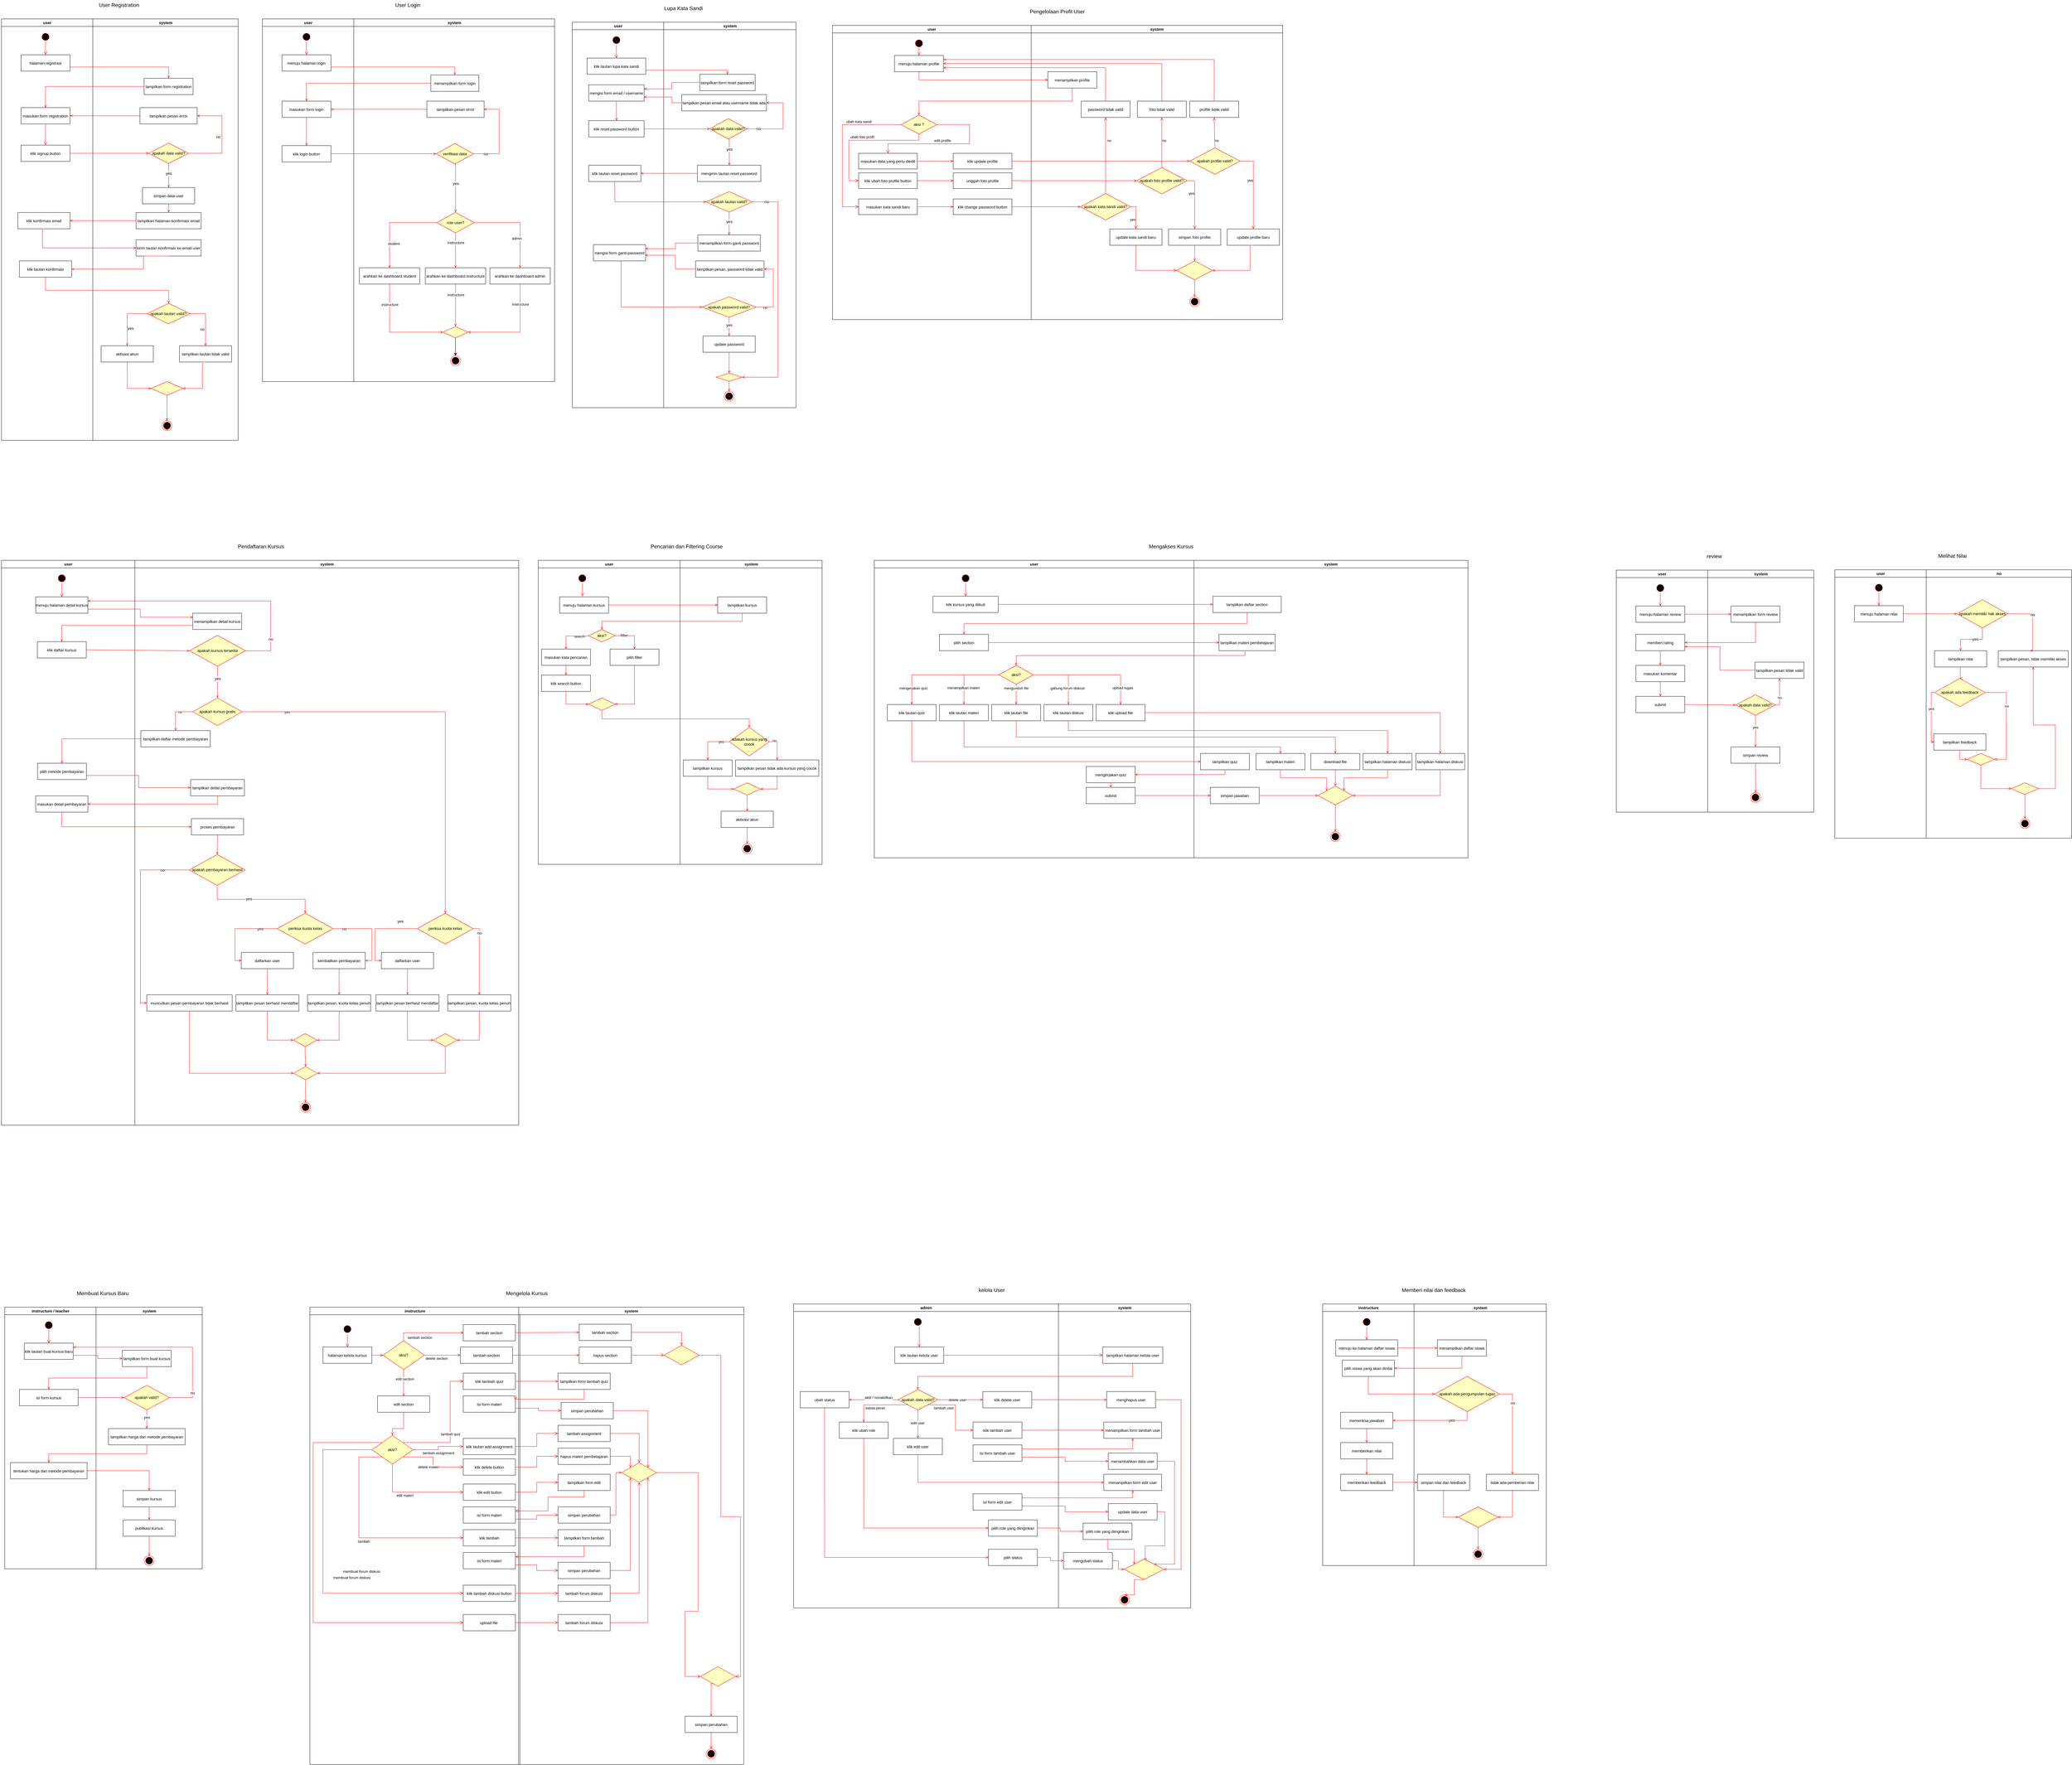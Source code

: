 <mxfile version="24.7.8">
  <diagram name="Page-1" id="e7e014a7-5840-1c2e-5031-d8a46d1fe8dd">
    <mxGraphModel dx="1674" dy="847" grid="1" gridSize="10" guides="1" tooltips="1" connect="1" arrows="1" fold="1" page="1" pageScale="1" pageWidth="1169" pageHeight="826" background="none" math="0" shadow="0">
      <root>
        <mxCell id="0" />
        <mxCell id="1" parent="0" />
        <mxCell id="2" value="user" style="swimlane;whiteSpace=wrap;movable=0;resizable=0;rotatable=0;deletable=0;editable=0;locked=1;connectable=0;" parent="1" vertex="1">
          <mxGeometry x="164.5" y="128" width="280" height="1292" as="geometry" />
        </mxCell>
        <mxCell id="5" value="" style="ellipse;shape=startState;fillColor=#000000;strokeColor=#ff0000;movable=0;resizable=0;rotatable=0;deletable=0;editable=0;locked=1;connectable=0;" parent="2" vertex="1">
          <mxGeometry x="120" y="40" width="30" height="30" as="geometry" />
        </mxCell>
        <mxCell id="6" value="" style="edgeStyle=elbowEdgeStyle;elbow=horizontal;verticalAlign=bottom;endArrow=open;endSize=8;strokeColor=#FF0000;endFill=1;rounded=0;movable=0;resizable=0;rotatable=0;deletable=0;editable=0;locked=1;connectable=0;" parent="2" source="5" target="7" edge="1">
          <mxGeometry x="100" y="40" as="geometry">
            <mxPoint x="115" y="110" as="targetPoint" />
          </mxGeometry>
        </mxCell>
        <mxCell id="7" value="halaman registrasi" style="movable=0;resizable=0;rotatable=0;deletable=0;editable=0;locked=1;connectable=0;" parent="2" vertex="1">
          <mxGeometry x="60" y="110" width="150" height="50" as="geometry" />
        </mxCell>
        <mxCell id="8" value="masukan form registration" style="movable=0;resizable=0;rotatable=0;deletable=0;editable=0;locked=1;connectable=0;" parent="2" vertex="1">
          <mxGeometry x="60" y="272" width="150" height="50" as="geometry" />
        </mxCell>
        <mxCell id="YrNV234WTEu4s2YdwTiY-110" value="klik signup button" style="movable=0;resizable=0;rotatable=0;deletable=0;editable=0;locked=1;connectable=0;" parent="2" vertex="1">
          <mxGeometry x="60" y="387" width="150" height="50" as="geometry" />
        </mxCell>
        <mxCell id="YrNV234WTEu4s2YdwTiY-111" value="" style="edgeStyle=elbowEdgeStyle;elbow=horizontal;verticalAlign=bottom;endArrow=open;endSize=8;strokeColor=#FF0000;endFill=1;rounded=0;exitX=0.5;exitY=1;exitDx=0;exitDy=0;entryX=0.5;entryY=0;entryDx=0;entryDy=0;movable=0;resizable=0;rotatable=0;deletable=0;editable=0;locked=1;connectable=0;" parent="2" source="8" target="YrNV234WTEu4s2YdwTiY-110" edge="1">
          <mxGeometry x="-64.5" y="-88" as="geometry">
            <mxPoint x="146" y="120" as="targetPoint" />
            <mxPoint x="145" y="80" as="sourcePoint" />
          </mxGeometry>
        </mxCell>
        <mxCell id="YrNV234WTEu4s2YdwTiY-98" value="klik konfirmasi email" style="movable=0;resizable=0;rotatable=0;deletable=0;editable=0;locked=1;connectable=0;" parent="2" vertex="1">
          <mxGeometry x="50" y="593.5" width="160" height="50" as="geometry" />
        </mxCell>
        <mxCell id="HRK5GdI_0ne3H7yPrhea-61" value="klik tautan konfirmasi" style="movable=0;resizable=0;rotatable=0;deletable=0;editable=0;locked=1;connectable=0;" parent="2" vertex="1">
          <mxGeometry x="55" y="742" width="160" height="50" as="geometry" />
        </mxCell>
        <mxCell id="3" value="system" style="swimlane;whiteSpace=wrap;movable=0;resizable=0;rotatable=0;deletable=0;editable=0;locked=1;connectable=0;" parent="1" vertex="1">
          <mxGeometry x="444.5" y="128" width="445.5" height="1292" as="geometry" />
        </mxCell>
        <mxCell id="24" value="" style="endArrow=open;strokeColor=#FF0000;endFill=1;rounded=0" parent="3" edge="1">
          <mxGeometry relative="1" as="geometry">
            <mxPoint x="130" y="245" as="sourcePoint" />
          </mxGeometry>
        </mxCell>
        <mxCell id="26" value="" style="edgeStyle=elbowEdgeStyle;elbow=horizontal;verticalAlign=bottom;endArrow=open;endSize=8;strokeColor=#FF0000;endFill=1;rounded=0" parent="3" edge="1">
          <mxGeometry x="130" y="90" as="geometry">
            <mxPoint x="130" y="135" as="targetPoint" />
          </mxGeometry>
        </mxCell>
        <mxCell id="YrNV234WTEu4s2YdwTiY-94" value="tampilkan form registration" style="movable=0;resizable=0;rotatable=0;deletable=0;editable=0;locked=1;connectable=0;" parent="3" vertex="1">
          <mxGeometry x="157.25" y="182" width="150" height="50" as="geometry" />
        </mxCell>
        <mxCell id="HRK5GdI_0ne3H7yPrhea-56" value="apakah data valid?" style="rhombus;whiteSpace=wrap;html=1;fontColor=#000000;fillColor=#ffffc0;strokeColor=#ff0000;movable=0;resizable=0;rotatable=0;deletable=0;editable=0;locked=1;connectable=0;" parent="3" vertex="1">
          <mxGeometry x="171.38" y="380.5" width="121.75" height="63" as="geometry" />
        </mxCell>
        <mxCell id="HRK5GdI_0ne3H7yPrhea-64" value="" style="edgeStyle=elbowEdgeStyle;elbow=horizontal;strokeColor=#FF0000;endArrow=open;endFill=1;rounded=0;entryX=0.5;entryY=0;entryDx=0;entryDy=0;exitX=0.5;exitY=1;exitDx=0;exitDy=0;movable=0;resizable=0;rotatable=0;deletable=0;editable=0;locked=1;connectable=0;" parent="3" source="HRK5GdI_0ne3H7yPrhea-56" target="HRK5GdI_0ne3H7yPrhea-63" edge="1">
          <mxGeometry width="100" height="100" relative="1" as="geometry">
            <mxPoint x="232.25" y="413.5" as="sourcePoint" />
            <mxPoint x="392.75" y="343.5" as="targetPoint" />
            <Array as="points" />
          </mxGeometry>
        </mxCell>
        <mxCell id="HRK5GdI_0ne3H7yPrhea-65" value="yes" style="edgeLabel;html=1;align=center;verticalAlign=middle;resizable=0;points=[];fontSize=12;movable=0;rotatable=0;deletable=0;editable=0;locked=1;connectable=0;" parent="HRK5GdI_0ne3H7yPrhea-64" vertex="1" connectable="0">
          <mxGeometry x="-0.176" relative="1" as="geometry">
            <mxPoint as="offset" />
          </mxGeometry>
        </mxCell>
        <mxCell id="HRK5GdI_0ne3H7yPrhea-63" value="simpan data user" style="movable=0;resizable=0;rotatable=0;deletable=0;editable=0;locked=1;connectable=0;" parent="3" vertex="1">
          <mxGeometry x="152.25" y="517" width="160" height="50" as="geometry" />
        </mxCell>
        <mxCell id="HRK5GdI_0ne3H7yPrhea-127" value="kirim tautan konfirmasi ke email user" style="movable=0;resizable=0;rotatable=0;deletable=0;editable=0;locked=1;connectable=0;" parent="3" vertex="1">
          <mxGeometry x="132.5" y="677" width="199.5" height="50" as="geometry" />
        </mxCell>
        <mxCell id="HRK5GdI_0ne3H7yPrhea-128" value="" style="edgeStyle=elbowEdgeStyle;elbow=horizontal;strokeColor=#FF0000;endArrow=open;endFill=1;rounded=0;entryX=0.5;entryY=0;entryDx=0;entryDy=0;exitX=0.5;exitY=1;exitDx=0;exitDy=0;movable=0;resizable=0;rotatable=0;deletable=0;editable=0;locked=1;connectable=0;" parent="3" source="HRK5GdI_0ne3H7yPrhea-63" target="YrNV234WTEu4s2YdwTiY-97" edge="1">
          <mxGeometry width="100" height="100" relative="1" as="geometry">
            <mxPoint x="476.75" y="530.5" as="sourcePoint" />
            <mxPoint x="292.75" y="473.5" as="targetPoint" />
            <Array as="points" />
          </mxGeometry>
        </mxCell>
        <mxCell id="YrNV234WTEu4s2YdwTiY-97" value="tampilkan halaman konfirmasi email" style="movable=0;resizable=0;rotatable=0;deletable=0;editable=0;locked=1;connectable=0;" parent="3" vertex="1">
          <mxGeometry x="132.51" y="593.5" width="199.5" height="50" as="geometry" />
        </mxCell>
        <mxCell id="HRK5GdI_0ne3H7yPrhea-67" value="aktivasi akun" style="movable=0;resizable=0;rotatable=0;deletable=0;editable=0;locked=1;connectable=0;" parent="3" vertex="1">
          <mxGeometry x="25.5" y="1002" width="160" height="50" as="geometry" />
        </mxCell>
        <mxCell id="YrNV234WTEu4s2YdwTiY-101" value="tampilkan tautan tidak valid" style="movable=0;resizable=0;rotatable=0;deletable=0;editable=0;locked=1;connectable=0;" parent="3" vertex="1">
          <mxGeometry x="265.5" y="1002" width="160" height="50" as="geometry" />
        </mxCell>
        <mxCell id="YrNV234WTEu4s2YdwTiY-102" value="" style="rhombus;whiteSpace=wrap;html=1;fontColor=#000000;fillColor=#ffffc0;strokeColor=#ff0000;movable=0;resizable=0;rotatable=0;deletable=0;editable=0;locked=1;connectable=0;" parent="3" vertex="1">
          <mxGeometry x="178.7" y="1112" width="97.87" height="42" as="geometry" />
        </mxCell>
        <mxCell id="HRK5GdI_0ne3H7yPrhea-68" value="" style="edgeStyle=elbowEdgeStyle;elbow=horizontal;strokeColor=#FF0000;endArrow=open;endFill=1;rounded=0;exitX=0.5;exitY=1;exitDx=0;exitDy=0;entryX=0.5;entryY=0;entryDx=0;entryDy=0;movable=0;resizable=0;rotatable=0;deletable=0;editable=0;locked=1;connectable=0;" parent="3" source="38" edge="1">
          <mxGeometry width="100" height="100" relative="1" as="geometry">
            <mxPoint x="522.75" y="923.5" as="sourcePoint" />
            <mxPoint x="227.63" y="1252" as="targetPoint" />
            <Array as="points" />
          </mxGeometry>
        </mxCell>
        <mxCell id="YrNV234WTEu4s2YdwTiY-104" value="" style="edgeStyle=elbowEdgeStyle;elbow=horizontal;strokeColor=#FF0000;endArrow=open;endFill=1;rounded=0;exitX=0.5;exitY=1;exitDx=0;exitDy=0;entryX=1;entryY=0.5;entryDx=0;entryDy=0;movable=0;resizable=0;rotatable=0;deletable=0;editable=0;locked=1;connectable=0;" parent="3" source="YrNV234WTEu4s2YdwTiY-101" target="YrNV234WTEu4s2YdwTiY-102" edge="1">
          <mxGeometry width="100" height="100" relative="1" as="geometry">
            <mxPoint x="261" y="1191" as="sourcePoint" />
            <mxPoint x="261" y="1262" as="targetPoint" />
            <Array as="points">
              <mxPoint x="336" y="1102" />
            </Array>
          </mxGeometry>
        </mxCell>
        <mxCell id="YrNV234WTEu4s2YdwTiY-103" value="" style="edgeStyle=elbowEdgeStyle;elbow=horizontal;strokeColor=#FF0000;endArrow=open;endFill=1;rounded=0;exitX=0.5;exitY=1;exitDx=0;exitDy=0;entryX=0;entryY=0.5;entryDx=0;entryDy=0;movable=0;resizable=0;rotatable=0;deletable=0;editable=0;locked=1;connectable=0;" parent="3" source="HRK5GdI_0ne3H7yPrhea-67" target="YrNV234WTEu4s2YdwTiY-102" edge="1">
          <mxGeometry width="100" height="100" relative="1" as="geometry">
            <mxPoint x="251" y="1181" as="sourcePoint" />
            <mxPoint x="251" y="1252" as="targetPoint" />
            <Array as="points">
              <mxPoint x="106" y="1092" />
            </Array>
          </mxGeometry>
        </mxCell>
        <mxCell id="HRK5GdI_0ne3H7yPrhea-171" value="apakah tautan valid?" style="rhombus;whiteSpace=wrap;html=1;fontColor=#000000;fillColor=#ffffc0;strokeColor=#ff0000;movable=0;resizable=0;rotatable=0;deletable=0;editable=0;locked=1;connectable=0;" parent="3" vertex="1">
          <mxGeometry x="166.75" y="872" width="131" height="63" as="geometry" />
        </mxCell>
        <mxCell id="HRK5GdI_0ne3H7yPrhea-173" value="" style="edgeStyle=elbowEdgeStyle;strokeColor=#FF0000;endArrow=open;endFill=1;rounded=0;exitX=1;exitY=0.5;exitDx=0;exitDy=0;elbow=vertical;entryX=0.5;entryY=0;entryDx=0;entryDy=0;movable=0;resizable=0;rotatable=0;deletable=0;editable=0;locked=1;connectable=0;" parent="3" source="HRK5GdI_0ne3H7yPrhea-171" target="YrNV234WTEu4s2YdwTiY-101" edge="1">
          <mxGeometry width="100" height="100" relative="1" as="geometry">
            <mxPoint x="292.25" y="708.5" as="sourcePoint" />
            <mxPoint x="351" y="1062" as="targetPoint" />
            <Array as="points">
              <mxPoint x="321" y="904" />
            </Array>
          </mxGeometry>
        </mxCell>
        <mxCell id="HRK5GdI_0ne3H7yPrhea-174" value="no" style="edgeLabel;html=1;align=center;verticalAlign=middle;resizable=0;points=[];fontSize=12;movable=0;rotatable=0;deletable=0;editable=0;locked=1;connectable=0;" parent="HRK5GdI_0ne3H7yPrhea-173" vertex="1" connectable="0">
          <mxGeometry x="-0.716" relative="1" as="geometry">
            <mxPoint x="17" y="48" as="offset" />
          </mxGeometry>
        </mxCell>
        <mxCell id="HRK5GdI_0ne3H7yPrhea-172" value="" style="edgeStyle=elbowEdgeStyle;elbow=horizontal;strokeColor=#FF0000;endArrow=open;endFill=1;rounded=0;exitX=0;exitY=0.5;exitDx=0;exitDy=0;entryX=0.5;entryY=0;entryDx=0;entryDy=0;movable=0;resizable=0;rotatable=0;deletable=0;editable=0;locked=1;connectable=0;" parent="3" source="HRK5GdI_0ne3H7yPrhea-171" target="HRK5GdI_0ne3H7yPrhea-67" edge="1">
          <mxGeometry width="100" height="100" relative="1" as="geometry">
            <mxPoint x="278.25" y="856.5" as="sourcePoint" />
            <mxPoint x="278.25" y="914.5" as="targetPoint" />
            <Array as="points">
              <mxPoint x="105.5" y="962" />
            </Array>
          </mxGeometry>
        </mxCell>
        <mxCell id="HRK5GdI_0ne3H7yPrhea-176" value="yes" style="edgeLabel;html=1;align=center;verticalAlign=middle;resizable=0;points=[];fontSize=12;movable=0;rotatable=0;deletable=0;editable=0;locked=1;connectable=0;" parent="HRK5GdI_0ne3H7yPrhea-172" vertex="1" connectable="0">
          <mxGeometry x="-0.215" y="2" relative="1" as="geometry">
            <mxPoint x="8" y="44" as="offset" />
          </mxGeometry>
        </mxCell>
        <mxCell id="YrNV234WTEu4s2YdwTiY-112" value="" style="edgeStyle=elbowEdgeStyle;elbow=horizontal;strokeColor=#FF0000;endArrow=open;endFill=1;rounded=0;exitX=0.5;exitY=1;exitDx=0;exitDy=0;entryX=0.5;entryY=0;entryDx=0;entryDy=0;movable=0;resizable=0;rotatable=0;deletable=0;editable=0;locked=1;connectable=0;" parent="3" source="YrNV234WTEu4s2YdwTiY-102" target="38" edge="1">
          <mxGeometry width="100" height="100" relative="1" as="geometry">
            <mxPoint x="672.5" y="1282" as="sourcePoint" />
            <mxPoint x="275.5" y="1222" as="targetPoint" />
            <Array as="points" />
          </mxGeometry>
        </mxCell>
        <mxCell id="38" value="" style="ellipse;shape=endState;fillColor=#000000;strokeColor=#ff0000;movable=0;resizable=0;rotatable=0;deletable=0;editable=0;locked=1;connectable=0;" parent="3" vertex="1">
          <mxGeometry x="212.63" y="1232" width="30" height="30" as="geometry" />
        </mxCell>
        <mxCell id="YrNV234WTEu4s2YdwTiY-115" value="tampilkan pesan error" style="movable=0;resizable=0;rotatable=0;deletable=0;editable=0;locked=1;connectable=0;" parent="3" vertex="1">
          <mxGeometry x="144.5" y="272" width="175.5" height="50" as="geometry" />
        </mxCell>
        <mxCell id="12" value="" style="edgeStyle=elbowEdgeStyle;elbow=horizontal;strokeColor=#FF0000;endArrow=open;endFill=1;rounded=0;exitX=1;exitY=0.5;exitDx=0;exitDy=0;entryX=1;entryY=0.5;entryDx=0;entryDy=0;movable=0;resizable=0;rotatable=0;deletable=0;editable=0;locked=1;connectable=0;" parent="3" source="HRK5GdI_0ne3H7yPrhea-56" target="YrNV234WTEu4s2YdwTiY-115" edge="1">
          <mxGeometry width="100" height="100" relative="1" as="geometry">
            <mxPoint x="175.5" y="197" as="sourcePoint" />
            <mxPoint x="245.5" y="347" as="targetPoint" />
            <Array as="points">
              <mxPoint x="396" y="362" />
            </Array>
          </mxGeometry>
        </mxCell>
        <mxCell id="HRK5GdI_0ne3H7yPrhea-59" value="no" style="edgeLabel;html=1;align=center;verticalAlign=middle;resizable=0;points=[];fontSize=12;movable=0;rotatable=0;deletable=0;editable=0;locked=1;connectable=0;" parent="12" vertex="1" connectable="0">
          <mxGeometry x="-0.716" relative="1" as="geometry">
            <mxPoint x="50" y="-50" as="offset" />
          </mxGeometry>
        </mxCell>
        <mxCell id="HRK5GdI_0ne3H7yPrhea-41" value="User Registration" style="text;html=1;align=center;verticalAlign=middle;whiteSpace=wrap;rounded=0;fontSize=16;movable=0;resizable=0;rotatable=0;deletable=0;editable=0;locked=1;connectable=0;" parent="1" vertex="1">
          <mxGeometry x="160" y="70" width="730" height="30" as="geometry" />
        </mxCell>
        <mxCell id="HRK5GdI_0ne3H7yPrhea-79" value="user" style="swimlane;whiteSpace=wrap;movable=0;resizable=0;rotatable=0;deletable=0;editable=0;locked=1;connectable=0;" parent="1" vertex="1">
          <mxGeometry x="964.5" y="128" width="280" height="1112" as="geometry" />
        </mxCell>
        <mxCell id="HRK5GdI_0ne3H7yPrhea-80" value="" style="ellipse;shape=startState;fillColor=#000000;strokeColor=#ff0000;movable=0;resizable=0;rotatable=0;deletable=0;editable=0;locked=1;connectable=0;" parent="HRK5GdI_0ne3H7yPrhea-79" vertex="1">
          <mxGeometry x="120" y="40" width="30" height="30" as="geometry" />
        </mxCell>
        <mxCell id="HRK5GdI_0ne3H7yPrhea-81" value="" style="edgeStyle=elbowEdgeStyle;elbow=horizontal;verticalAlign=bottom;endArrow=open;endSize=8;strokeColor=#FF0000;endFill=1;rounded=0;movable=0;resizable=0;rotatable=0;deletable=0;editable=0;locked=1;connectable=0;" parent="HRK5GdI_0ne3H7yPrhea-79" source="HRK5GdI_0ne3H7yPrhea-80" target="HRK5GdI_0ne3H7yPrhea-82" edge="1">
          <mxGeometry x="100" y="40" as="geometry">
            <mxPoint x="115" y="110" as="targetPoint" />
          </mxGeometry>
        </mxCell>
        <mxCell id="HRK5GdI_0ne3H7yPrhea-82" value="menuju halaman login" style="movable=0;resizable=0;rotatable=0;deletable=0;editable=0;locked=1;connectable=0;" parent="HRK5GdI_0ne3H7yPrhea-79" vertex="1">
          <mxGeometry x="60" y="110" width="150" height="50" as="geometry" />
        </mxCell>
        <mxCell id="HRK5GdI_0ne3H7yPrhea-83" value="masukan form login" style="movable=0;resizable=0;rotatable=0;deletable=0;editable=0;locked=1;connectable=0;" parent="HRK5GdI_0ne3H7yPrhea-79" vertex="1">
          <mxGeometry x="60" y="252" width="150" height="50" as="geometry" />
        </mxCell>
        <mxCell id="YrNV234WTEu4s2YdwTiY-120" value="klik login button" style="movable=0;resizable=0;rotatable=0;deletable=0;editable=0;locked=1;connectable=0;" parent="HRK5GdI_0ne3H7yPrhea-79" vertex="1">
          <mxGeometry x="60" y="388.5" width="150" height="50" as="geometry" />
        </mxCell>
        <mxCell id="YrNV234WTEu4s2YdwTiY-131" value="" style="endArrow=open;strokeColor=#FF0000;endFill=1;rounded=0;entryX=0.5;entryY=0;entryDx=0;entryDy=0;movable=0;resizable=0;rotatable=0;deletable=0;editable=0;locked=1;connectable=0;exitX=0.5;exitY=1;exitDx=0;exitDy=0;" parent="HRK5GdI_0ne3H7yPrhea-79" source="HRK5GdI_0ne3H7yPrhea-83" target="YrNV234WTEu4s2YdwTiY-120" edge="1">
          <mxGeometry relative="1" as="geometry">
            <mxPoint x="526.5" y="207" as="sourcePoint" />
            <mxPoint x="145.5" y="262" as="targetPoint" />
          </mxGeometry>
        </mxCell>
        <mxCell id="HRK5GdI_0ne3H7yPrhea-87" value="system" style="swimlane;whiteSpace=wrap;movable=0;resizable=0;rotatable=0;deletable=0;editable=0;locked=1;connectable=0;" parent="1" vertex="1">
          <mxGeometry x="1244.5" y="128" width="615.5" height="1112" as="geometry" />
        </mxCell>
        <mxCell id="HRK5GdI_0ne3H7yPrhea-88" value="" style="endArrow=open;strokeColor=#FF0000;endFill=1;rounded=0" parent="HRK5GdI_0ne3H7yPrhea-87" edge="1">
          <mxGeometry relative="1" as="geometry">
            <mxPoint x="130" y="245" as="sourcePoint" />
          </mxGeometry>
        </mxCell>
        <mxCell id="HRK5GdI_0ne3H7yPrhea-89" value="" style="edgeStyle=elbowEdgeStyle;elbow=horizontal;verticalAlign=bottom;endArrow=open;endSize=8;strokeColor=#FF0000;endFill=1;rounded=0" parent="HRK5GdI_0ne3H7yPrhea-87" edge="1">
          <mxGeometry x="130" y="90" as="geometry">
            <mxPoint x="130" y="135" as="targetPoint" />
          </mxGeometry>
        </mxCell>
        <mxCell id="HRK5GdI_0ne3H7yPrhea-90" value="" style="ellipse;shape=endState;fillColor=#000000;strokeColor=#ff0000;movable=0;resizable=0;rotatable=0;deletable=0;editable=0;locked=1;connectable=0;" parent="HRK5GdI_0ne3H7yPrhea-87" vertex="1">
          <mxGeometry x="296.76" y="1033" width="30" height="30" as="geometry" />
        </mxCell>
        <mxCell id="HRK5GdI_0ne3H7yPrhea-91" value="verifikasi data" style="rhombus;whiteSpace=wrap;html=1;fontColor=#000000;fillColor=#ffffc0;strokeColor=#ff0000;movable=0;resizable=0;rotatable=0;deletable=0;editable=0;locked=1;connectable=0;" parent="HRK5GdI_0ne3H7yPrhea-87" vertex="1">
          <mxGeometry x="252.51" y="382" width="114.5" height="63" as="geometry" />
        </mxCell>
        <mxCell id="HRK5GdI_0ne3H7yPrhea-93" value="" style="edgeStyle=elbowEdgeStyle;elbow=horizontal;strokeColor=#FF0000;endArrow=open;endFill=1;rounded=0;exitX=0.5;exitY=1;exitDx=0;exitDy=0;entryX=0.5;entryY=0;entryDx=0;entryDy=0;movable=0;resizable=0;rotatable=0;deletable=0;editable=0;locked=1;connectable=0;" parent="HRK5GdI_0ne3H7yPrhea-87" source="HRK5GdI_0ne3H7yPrhea-91" target="YrNV234WTEu4s2YdwTiY-38" edge="1">
          <mxGeometry width="100" height="100" relative="1" as="geometry">
            <mxPoint x="591.76" y="453" as="sourcePoint" />
            <mxPoint x="317.26" y="643" as="targetPoint" />
            <Array as="points">
              <mxPoint x="311.76" y="543" />
            </Array>
          </mxGeometry>
        </mxCell>
        <mxCell id="HRK5GdI_0ne3H7yPrhea-94" value="yes" style="edgeLabel;html=1;align=center;verticalAlign=middle;resizable=0;points=[];fontSize=12;movable=0;rotatable=0;deletable=0;editable=0;locked=1;connectable=0;" parent="HRK5GdI_0ne3H7yPrhea-93" vertex="1" connectable="0">
          <mxGeometry x="-0.176" relative="1" as="geometry">
            <mxPoint as="offset" />
          </mxGeometry>
        </mxCell>
        <mxCell id="HRK5GdI_0ne3H7yPrhea-103" value="" style="edgeStyle=elbowEdgeStyle;elbow=horizontal;strokeColor=#FF0000;endArrow=open;endFill=1;rounded=0;entryX=0.5;entryY=0;entryDx=0;entryDy=0;exitX=0.5;exitY=1;exitDx=0;exitDy=0;movable=0;resizable=0;rotatable=0;deletable=0;editable=0;locked=1;connectable=0;" parent="HRK5GdI_0ne3H7yPrhea-87" target="HRK5GdI_0ne3H7yPrhea-90" edge="1">
          <mxGeometry width="100" height="100" relative="1" as="geometry">
            <mxPoint x="311.76" y="983" as="sourcePoint" />
            <mxPoint x="311.76" y="1033" as="targetPoint" />
            <Array as="points" />
          </mxGeometry>
        </mxCell>
        <mxCell id="YrNV234WTEu4s2YdwTiY-38" value="role user?" style="rhombus;whiteSpace=wrap;html=1;fontColor=#000000;fillColor=#ffffc0;strokeColor=#ff0000;movable=0;resizable=0;rotatable=0;deletable=0;editable=0;locked=1;connectable=0;" parent="HRK5GdI_0ne3H7yPrhea-87" vertex="1">
          <mxGeometry x="254.51" y="593" width="114.5" height="63" as="geometry" />
        </mxCell>
        <mxCell id="YrNV234WTEu4s2YdwTiY-45" value="arahkan ke dashboard student" style="movable=0;resizable=0;rotatable=0;deletable=0;editable=0;locked=1;connectable=0;" parent="HRK5GdI_0ne3H7yPrhea-87" vertex="1">
          <mxGeometry x="17.26" y="763" width="185" height="50" as="geometry" />
        </mxCell>
        <mxCell id="YrNV234WTEu4s2YdwTiY-47" value="arahkan ke dashboard admin" style="movable=0;resizable=0;rotatable=0;deletable=0;editable=0;locked=1;connectable=0;" parent="HRK5GdI_0ne3H7yPrhea-87" vertex="1">
          <mxGeometry x="417.26" y="763" width="185" height="50" as="geometry" />
        </mxCell>
        <mxCell id="YrNV234WTEu4s2YdwTiY-46" value="arahkan ke dashboard instructure" style="movable=0;resizable=0;rotatable=0;deletable=0;editable=0;locked=1;connectable=0;" parent="HRK5GdI_0ne3H7yPrhea-87" vertex="1">
          <mxGeometry x="219.26" y="763" width="185" height="50" as="geometry" />
        </mxCell>
        <mxCell id="YrNV234WTEu4s2YdwTiY-41" value="" style="endArrow=open;strokeColor=#FF0000;endFill=1;rounded=0;exitX=0;exitY=0.5;exitDx=0;exitDy=0;edgeStyle=orthogonalEdgeStyle;entryX=0.5;entryY=0;entryDx=0;entryDy=0;movable=0;resizable=0;rotatable=0;deletable=0;editable=0;locked=1;connectable=0;" parent="HRK5GdI_0ne3H7yPrhea-87" source="YrNV234WTEu4s2YdwTiY-38" target="YrNV234WTEu4s2YdwTiY-45" edge="1">
          <mxGeometry relative="1" as="geometry">
            <mxPoint x="379.26" y="635" as="sourcePoint" />
            <mxPoint x="127.26" y="763" as="targetPoint" />
          </mxGeometry>
        </mxCell>
        <mxCell id="YrNV234WTEu4s2YdwTiY-44" value="student" style="edgeLabel;html=1;align=center;verticalAlign=middle;resizable=0;points=[];movable=0;rotatable=0;deletable=0;editable=0;locked=1;connectable=0;" parent="YrNV234WTEu4s2YdwTiY-41" vertex="1" connectable="0">
          <mxGeometry x="-0.065" relative="1" as="geometry">
            <mxPoint y="64" as="offset" />
          </mxGeometry>
        </mxCell>
        <mxCell id="YrNV234WTEu4s2YdwTiY-39" value="" style="endArrow=open;strokeColor=#FF0000;endFill=1;rounded=0;exitX=0.5;exitY=1;exitDx=0;exitDy=0;entryX=0.5;entryY=0;entryDx=0;entryDy=0;movable=0;resizable=0;rotatable=0;deletable=0;editable=0;locked=1;connectable=0;" parent="HRK5GdI_0ne3H7yPrhea-87" source="YrNV234WTEu4s2YdwTiY-38" target="YrNV234WTEu4s2YdwTiY-46" edge="1">
          <mxGeometry relative="1" as="geometry">
            <mxPoint x="72.26" y="488" as="sourcePoint" />
            <mxPoint x="312.26" y="773" as="targetPoint" />
            <Array as="points" />
          </mxGeometry>
        </mxCell>
        <mxCell id="YrNV234WTEu4s2YdwTiY-43" value="instructure" style="edgeLabel;html=1;align=center;verticalAlign=middle;resizable=0;points=[];movable=0;rotatable=0;deletable=0;editable=0;locked=1;connectable=0;" parent="YrNV234WTEu4s2YdwTiY-39" vertex="1" connectable="0">
          <mxGeometry x="-0.675" y="-1" relative="1" as="geometry">
            <mxPoint x="1" y="12" as="offset" />
          </mxGeometry>
        </mxCell>
        <mxCell id="YrNV234WTEu4s2YdwTiY-40" value="" style="endArrow=open;strokeColor=#FF0000;endFill=1;rounded=0;exitX=1;exitY=0.5;exitDx=0;exitDy=0;edgeStyle=orthogonalEdgeStyle;entryX=0.5;entryY=0;entryDx=0;entryDy=0;movable=0;resizable=0;rotatable=0;deletable=0;editable=0;locked=1;connectable=0;" parent="HRK5GdI_0ne3H7yPrhea-87" source="YrNV234WTEu4s2YdwTiY-38" target="YrNV234WTEu4s2YdwTiY-47" edge="1">
          <mxGeometry relative="1" as="geometry">
            <mxPoint x="322.26" y="666" as="sourcePoint" />
            <mxPoint x="467.26" y="773" as="targetPoint" />
          </mxGeometry>
        </mxCell>
        <mxCell id="YrNV234WTEu4s2YdwTiY-42" value="admin" style="edgeLabel;html=1;align=center;verticalAlign=middle;resizable=0;points=[];movable=0;rotatable=0;deletable=0;editable=0;locked=1;connectable=0;" parent="YrNV234WTEu4s2YdwTiY-40" vertex="1" connectable="0">
          <mxGeometry x="-0.068" y="-1" relative="1" as="geometry">
            <mxPoint y="47" as="offset" />
          </mxGeometry>
        </mxCell>
        <mxCell id="YrNV234WTEu4s2YdwTiY-49" value="" style="edgeStyle=orthogonalEdgeStyle;rounded=0;orthogonalLoop=1;jettySize=auto;html=1;exitX=0.5;exitY=1;exitDx=0;exitDy=0;movable=0;resizable=0;rotatable=0;deletable=0;editable=0;locked=1;connectable=0;" parent="HRK5GdI_0ne3H7yPrhea-87" source="YrNV234WTEu4s2YdwTiY-48" target="HRK5GdI_0ne3H7yPrhea-90" edge="1">
          <mxGeometry relative="1" as="geometry" />
        </mxCell>
        <mxCell id="YrNV234WTEu4s2YdwTiY-48" value="" style="rhombus;whiteSpace=wrap;html=1;fontColor=#000000;fillColor=#ffffc0;strokeColor=#ff0000;movable=0;resizable=0;rotatable=0;deletable=0;editable=0;locked=1;connectable=0;" parent="HRK5GdI_0ne3H7yPrhea-87" vertex="1">
          <mxGeometry x="273.14" y="943" width="77.25" height="35" as="geometry" />
        </mxCell>
        <mxCell id="YrNV234WTEu4s2YdwTiY-56" value="" style="endArrow=open;strokeColor=#FF0000;endFill=1;rounded=0;exitX=0.5;exitY=1;exitDx=0;exitDy=0;entryX=1;entryY=0.5;entryDx=0;entryDy=0;edgeStyle=orthogonalEdgeStyle;movable=0;resizable=0;rotatable=0;deletable=0;editable=0;locked=1;connectable=0;" parent="HRK5GdI_0ne3H7yPrhea-87" source="YrNV234WTEu4s2YdwTiY-47" target="YrNV234WTEu4s2YdwTiY-48" edge="1">
          <mxGeometry relative="1" as="geometry">
            <mxPoint x="497.26" y="836" as="sourcePoint" />
            <mxPoint x="497.26" y="943" as="targetPoint" />
          </mxGeometry>
        </mxCell>
        <mxCell id="YrNV234WTEu4s2YdwTiY-57" value="instructure" style="edgeLabel;html=1;align=center;verticalAlign=middle;resizable=0;points=[];movable=0;rotatable=0;deletable=0;editable=0;locked=1;connectable=0;" parent="YrNV234WTEu4s2YdwTiY-56" vertex="1" connectable="0">
          <mxGeometry x="-0.675" y="-1" relative="1" as="geometry">
            <mxPoint x="1" y="12" as="offset" />
          </mxGeometry>
        </mxCell>
        <mxCell id="YrNV234WTEu4s2YdwTiY-54" value="" style="endArrow=open;strokeColor=#FF0000;endFill=1;rounded=0;exitX=0.5;exitY=1;exitDx=0;exitDy=0;entryX=0.5;entryY=0;entryDx=0;entryDy=0;movable=0;resizable=0;rotatable=0;deletable=0;editable=0;locked=1;connectable=0;" parent="HRK5GdI_0ne3H7yPrhea-87" source="YrNV234WTEu4s2YdwTiY-46" target="YrNV234WTEu4s2YdwTiY-48" edge="1">
          <mxGeometry relative="1" as="geometry">
            <mxPoint x="311.26" y="823" as="sourcePoint" />
            <mxPoint x="311.26" y="930" as="targetPoint" />
            <Array as="points" />
          </mxGeometry>
        </mxCell>
        <mxCell id="YrNV234WTEu4s2YdwTiY-55" value="instructure" style="edgeLabel;html=1;align=center;verticalAlign=middle;resizable=0;points=[];movable=0;rotatable=0;deletable=0;editable=0;locked=1;connectable=0;" parent="YrNV234WTEu4s2YdwTiY-54" vertex="1" connectable="0">
          <mxGeometry x="-0.675" y="-1" relative="1" as="geometry">
            <mxPoint x="1" y="12" as="offset" />
          </mxGeometry>
        </mxCell>
        <mxCell id="YrNV234WTEu4s2YdwTiY-52" value="" style="endArrow=open;strokeColor=#FF0000;endFill=1;rounded=0;exitX=0.5;exitY=1;exitDx=0;exitDy=0;entryX=0;entryY=0.5;entryDx=0;entryDy=0;edgeStyle=orthogonalEdgeStyle;movable=0;resizable=0;rotatable=0;deletable=0;editable=0;locked=1;connectable=0;" parent="HRK5GdI_0ne3H7yPrhea-87" source="YrNV234WTEu4s2YdwTiY-45" target="YrNV234WTEu4s2YdwTiY-48" edge="1">
          <mxGeometry relative="1" as="geometry">
            <mxPoint x="109.26" y="852" as="sourcePoint" />
            <mxPoint x="109.26" y="959" as="targetPoint" />
          </mxGeometry>
        </mxCell>
        <mxCell id="YrNV234WTEu4s2YdwTiY-53" value="instructure" style="edgeLabel;html=1;align=center;verticalAlign=middle;resizable=0;points=[];movable=0;rotatable=0;deletable=0;editable=0;locked=1;connectable=0;" parent="YrNV234WTEu4s2YdwTiY-52" vertex="1" connectable="0">
          <mxGeometry x="-0.675" y="-1" relative="1" as="geometry">
            <mxPoint x="1" y="12" as="offset" />
          </mxGeometry>
        </mxCell>
        <mxCell id="YrNV234WTEu4s2YdwTiY-105" value="menampilkan form login" style="movable=0;resizable=0;rotatable=0;deletable=0;editable=0;locked=1;connectable=0;" parent="HRK5GdI_0ne3H7yPrhea-87" vertex="1">
          <mxGeometry x="236.13" y="172" width="147.25" height="50" as="geometry" />
        </mxCell>
        <mxCell id="YrNV234WTEu4s2YdwTiY-132" value="tampilkan pesan error" style="movable=0;resizable=0;rotatable=0;deletable=0;editable=0;locked=1;connectable=0;" parent="HRK5GdI_0ne3H7yPrhea-87" vertex="1">
          <mxGeometry x="224.01" y="252" width="175.5" height="50" as="geometry" />
        </mxCell>
        <mxCell id="HRK5GdI_0ne3H7yPrhea-99" value="" style="edgeStyle=elbowEdgeStyle;elbow=horizontal;strokeColor=#FF0000;endArrow=open;endFill=1;rounded=0;exitX=1;exitY=0.5;exitDx=0;exitDy=0;entryX=1;entryY=0.5;entryDx=0;entryDy=0;movable=0;resizable=0;rotatable=0;deletable=0;editable=0;locked=1;connectable=0;" parent="HRK5GdI_0ne3H7yPrhea-87" source="HRK5GdI_0ne3H7yPrhea-91" target="YrNV234WTEu4s2YdwTiY-132" edge="1">
          <mxGeometry width="100" height="100" relative="1" as="geometry">
            <mxPoint x="175.5" y="172" as="sourcePoint" />
            <mxPoint x="295.5" y="272" as="targetPoint" />
            <Array as="points">
              <mxPoint x="445.5" y="202" />
            </Array>
          </mxGeometry>
        </mxCell>
        <mxCell id="HRK5GdI_0ne3H7yPrhea-100" value="no" style="edgeLabel;html=1;align=center;verticalAlign=middle;resizable=0;points=[];fontSize=12;movable=0;rotatable=0;deletable=0;editable=0;locked=1;connectable=0;" parent="HRK5GdI_0ne3H7yPrhea-99" vertex="1" connectable="0">
          <mxGeometry x="-0.716" relative="1" as="geometry">
            <mxPoint as="offset" />
          </mxGeometry>
        </mxCell>
        <mxCell id="HRK5GdI_0ne3H7yPrhea-97" value="User Login" style="text;html=1;align=center;verticalAlign=middle;whiteSpace=wrap;rounded=0;fontSize=16;movable=0;resizable=0;rotatable=0;deletable=0;editable=0;locked=1;connectable=0;" parent="1" vertex="1">
          <mxGeometry x="960" y="70" width="900" height="30" as="geometry" />
        </mxCell>
        <mxCell id="HRK5GdI_0ne3H7yPrhea-98" value="" style="endArrow=open;strokeColor=#FF0000;endFill=1;rounded=0;exitX=1;exitY=0.5;exitDx=0;exitDy=0;entryX=0;entryY=0.5;entryDx=0;entryDy=0;movable=0;resizable=0;rotatable=0;deletable=0;editable=0;locked=1;connectable=0;" parent="1" source="YrNV234WTEu4s2YdwTiY-120" target="HRK5GdI_0ne3H7yPrhea-91" edge="1">
          <mxGeometry relative="1" as="geometry">
            <mxPoint x="1190" y="372.5" as="sourcePoint" />
            <mxPoint x="1310" y="345" as="targetPoint" />
          </mxGeometry>
        </mxCell>
        <mxCell id="HRK5GdI_0ne3H7yPrhea-131" value="user" style="swimlane;whiteSpace=wrap;movable=0;resizable=0;rotatable=0;deletable=0;editable=0;locked=1;connectable=0;" parent="1" vertex="1">
          <mxGeometry x="1914.5" y="138" width="280" height="1182" as="geometry" />
        </mxCell>
        <mxCell id="HRK5GdI_0ne3H7yPrhea-132" value="" style="ellipse;shape=startState;fillColor=#000000;strokeColor=#ff0000;movable=0;resizable=0;rotatable=0;deletable=0;editable=0;locked=1;connectable=0;" parent="HRK5GdI_0ne3H7yPrhea-131" vertex="1">
          <mxGeometry x="120" y="40" width="30" height="30" as="geometry" />
        </mxCell>
        <mxCell id="HRK5GdI_0ne3H7yPrhea-133" value="" style="edgeStyle=elbowEdgeStyle;elbow=horizontal;verticalAlign=bottom;endArrow=open;endSize=8;strokeColor=#FF0000;endFill=1;rounded=0;movable=0;resizable=0;rotatable=0;deletable=0;editable=0;locked=1;connectable=0;" parent="HRK5GdI_0ne3H7yPrhea-131" source="HRK5GdI_0ne3H7yPrhea-132" target="HRK5GdI_0ne3H7yPrhea-134" edge="1">
          <mxGeometry x="100" y="40" as="geometry">
            <mxPoint x="115" y="110" as="targetPoint" />
          </mxGeometry>
        </mxCell>
        <mxCell id="HRK5GdI_0ne3H7yPrhea-134" value="klik tautan lupa kata sandi" style="movable=0;resizable=0;rotatable=0;deletable=0;editable=0;locked=1;connectable=0;" parent="HRK5GdI_0ne3H7yPrhea-131" vertex="1">
          <mxGeometry x="45" y="110" width="180" height="50" as="geometry" />
        </mxCell>
        <mxCell id="HRK5GdI_0ne3H7yPrhea-135" value="klik reset password button" style="movable=0;resizable=0;rotatable=0;deletable=0;editable=0;locked=1;connectable=0;" parent="HRK5GdI_0ne3H7yPrhea-131" vertex="1">
          <mxGeometry x="50" y="302" width="170" height="50" as="geometry" />
        </mxCell>
        <mxCell id="HRK5GdI_0ne3H7yPrhea-148" value="klik tautan reset password" style="movable=0;resizable=0;rotatable=0;deletable=0;editable=0;locked=1;connectable=0;" parent="HRK5GdI_0ne3H7yPrhea-131" vertex="1">
          <mxGeometry x="50" y="438.5" width="160" height="50" as="geometry" />
        </mxCell>
        <mxCell id="YrNV234WTEu4s2YdwTiY-134" value="mengisi form email / username" style="movable=0;resizable=0;rotatable=0;deletable=0;editable=0;locked=1;connectable=0;" parent="HRK5GdI_0ne3H7yPrhea-131" vertex="1">
          <mxGeometry x="50" y="192" width="170" height="50" as="geometry" />
        </mxCell>
        <mxCell id="YrNV234WTEu4s2YdwTiY-135" value="" style="endArrow=open;strokeColor=#FF0000;endFill=1;rounded=0;exitX=0.5;exitY=1;exitDx=0;exitDy=0;entryX=0.5;entryY=0;entryDx=0;entryDy=0;movable=0;resizable=0;rotatable=0;deletable=0;editable=0;locked=1;connectable=0;" parent="HRK5GdI_0ne3H7yPrhea-131" source="YrNV234WTEu4s2YdwTiY-134" target="HRK5GdI_0ne3H7yPrhea-135" edge="1">
          <mxGeometry relative="1" as="geometry">
            <mxPoint x="145" y="170" as="sourcePoint" />
            <mxPoint x="145" y="339" as="targetPoint" />
          </mxGeometry>
        </mxCell>
        <mxCell id="HRK5GdI_0ne3H7yPrhea-137" value="system" style="swimlane;whiteSpace=wrap;movable=0;resizable=0;rotatable=0;deletable=0;editable=0;locked=1;connectable=0;" parent="1" vertex="1">
          <mxGeometry x="2194.5" y="138" width="405.5" height="1182" as="geometry" />
        </mxCell>
        <mxCell id="HRK5GdI_0ne3H7yPrhea-138" value="" style="endArrow=open;strokeColor=#FF0000;endFill=1;rounded=0" parent="HRK5GdI_0ne3H7yPrhea-137" edge="1">
          <mxGeometry relative="1" as="geometry">
            <mxPoint x="130" y="245" as="sourcePoint" />
          </mxGeometry>
        </mxCell>
        <mxCell id="HRK5GdI_0ne3H7yPrhea-139" value="" style="edgeStyle=elbowEdgeStyle;elbow=horizontal;verticalAlign=bottom;endArrow=open;endSize=8;strokeColor=#FF0000;endFill=1;rounded=0" parent="HRK5GdI_0ne3H7yPrhea-137" edge="1">
          <mxGeometry x="130" y="90" as="geometry">
            <mxPoint x="130" y="135" as="targetPoint" />
          </mxGeometry>
        </mxCell>
        <mxCell id="HRK5GdI_0ne3H7yPrhea-140" value="apakah data valid?" style="rhombus;whiteSpace=wrap;html=1;fontColor=#000000;fillColor=#ffffc0;strokeColor=#ff0000;movable=0;resizable=0;rotatable=0;deletable=0;editable=0;locked=1;connectable=0;" parent="HRK5GdI_0ne3H7yPrhea-137" vertex="1">
          <mxGeometry x="140.94" y="295.5" width="114.5" height="63" as="geometry" />
        </mxCell>
        <mxCell id="HRK5GdI_0ne3H7yPrhea-141" value="mengirim tautan reset password" style="movable=0;resizable=0;rotatable=0;deletable=0;editable=0;locked=1;connectable=0;" parent="HRK5GdI_0ne3H7yPrhea-137" vertex="1">
          <mxGeometry x="103.25" y="438.5" width="194.5" height="50" as="geometry" />
        </mxCell>
        <mxCell id="HRK5GdI_0ne3H7yPrhea-142" value="" style="edgeStyle=elbowEdgeStyle;elbow=horizontal;strokeColor=#FF0000;endArrow=open;endFill=1;rounded=0;exitX=0.5;exitY=1;exitDx=0;exitDy=0;entryX=0.5;entryY=0;entryDx=0;entryDy=0;movable=0;resizable=0;rotatable=0;deletable=0;editable=0;locked=1;connectable=0;" parent="HRK5GdI_0ne3H7yPrhea-137" source="HRK5GdI_0ne3H7yPrhea-140" target="HRK5GdI_0ne3H7yPrhea-141" edge="1">
          <mxGeometry width="100" height="100" relative="1" as="geometry">
            <mxPoint x="485" y="328.5" as="sourcePoint" />
            <mxPoint x="361" y="328.5" as="targetPoint" />
            <Array as="points">
              <mxPoint x="201" y="418.5" />
            </Array>
          </mxGeometry>
        </mxCell>
        <mxCell id="HRK5GdI_0ne3H7yPrhea-143" value="yes" style="edgeLabel;html=1;align=center;verticalAlign=middle;resizable=0;points=[];fontSize=12;movable=0;rotatable=0;deletable=0;editable=0;locked=1;connectable=0;" parent="HRK5GdI_0ne3H7yPrhea-142" vertex="1" connectable="0">
          <mxGeometry x="-0.176" relative="1" as="geometry">
            <mxPoint as="offset" />
          </mxGeometry>
        </mxCell>
        <mxCell id="HRK5GdI_0ne3H7yPrhea-162" value="apakah tautan valid?" style="rhombus;whiteSpace=wrap;html=1;fontColor=#000000;fillColor=#ffffc0;strokeColor=#ff0000;movable=0;resizable=0;rotatable=0;deletable=0;editable=0;locked=1;connectable=0;" parent="HRK5GdI_0ne3H7yPrhea-137" vertex="1">
          <mxGeometry x="129.62" y="519.5" width="141.75" height="63" as="geometry" />
        </mxCell>
        <mxCell id="YrNV234WTEu4s2YdwTiY-136" value="tampilkan form reset password" style="movable=0;resizable=0;rotatable=0;deletable=0;editable=0;locked=1;connectable=0;" parent="HRK5GdI_0ne3H7yPrhea-137" vertex="1">
          <mxGeometry x="110.5" y="160" width="170" height="50" as="geometry" />
        </mxCell>
        <mxCell id="HRK5GdI_0ne3H7yPrhea-164" value="" style="edgeStyle=elbowEdgeStyle;strokeColor=#FF0000;endArrow=open;endFill=1;rounded=0;exitX=1;exitY=0.5;exitDx=0;exitDy=0;entryX=1;entryY=0.5;entryDx=0;entryDy=0;movable=0;resizable=0;rotatable=0;deletable=0;editable=0;locked=1;connectable=0;" parent="HRK5GdI_0ne3H7yPrhea-137" source="HRK5GdI_0ne3H7yPrhea-162" target="YrNV234WTEu4s2YdwTiY-145" edge="1">
          <mxGeometry width="100" height="100" relative="1" as="geometry">
            <mxPoint x="291.88" y="413.5" as="sourcePoint" />
            <mxPoint x="310.5" y="862" as="targetPoint" />
            <Array as="points">
              <mxPoint x="350.5" y="332" />
            </Array>
          </mxGeometry>
        </mxCell>
        <mxCell id="HRK5GdI_0ne3H7yPrhea-165" value="no" style="edgeLabel;html=1;align=center;verticalAlign=middle;resizable=0;points=[];fontSize=12;movable=0;rotatable=0;deletable=0;editable=0;locked=1;connectable=0;" parent="HRK5GdI_0ne3H7yPrhea-164" vertex="1" connectable="0">
          <mxGeometry x="-0.883" relative="1" as="geometry">
            <mxPoint x="1" as="offset" />
          </mxGeometry>
        </mxCell>
        <mxCell id="YrNV234WTEu4s2YdwTiY-138" value="tampilkan pesan email atau username tidak ada" style="movable=0;resizable=0;rotatable=0;deletable=0;editable=0;locked=1;connectable=0;" parent="HRK5GdI_0ne3H7yPrhea-137" vertex="1">
          <mxGeometry x="55" y="222" width="260" height="50" as="geometry" />
        </mxCell>
        <mxCell id="HRK5GdI_0ne3H7yPrhea-154" value="" style="edgeStyle=elbowEdgeStyle;elbow=horizontal;strokeColor=#FF0000;endArrow=open;endFill=1;rounded=0;entryX=1;entryY=0.5;entryDx=0;entryDy=0;exitX=1;exitY=0.5;exitDx=0;exitDy=0;movable=0;resizable=0;rotatable=0;deletable=0;editable=0;locked=1;connectable=0;" parent="HRK5GdI_0ne3H7yPrhea-137" source="HRK5GdI_0ne3H7yPrhea-140" target="YrNV234WTEu4s2YdwTiY-138" edge="1">
          <mxGeometry width="100" height="100" relative="1" as="geometry">
            <mxPoint x="175.5" y="172" as="sourcePoint" />
            <mxPoint x="-20" y="190" as="targetPoint" />
            <Array as="points">
              <mxPoint x="366" y="292" />
            </Array>
          </mxGeometry>
        </mxCell>
        <mxCell id="HRK5GdI_0ne3H7yPrhea-155" value="no" style="edgeLabel;html=1;align=center;verticalAlign=middle;resizable=0;points=[];fontSize=12;movable=0;rotatable=0;deletable=0;editable=0;locked=1;connectable=0;" parent="HRK5GdI_0ne3H7yPrhea-154" vertex="1" connectable="0">
          <mxGeometry x="-0.716" relative="1" as="geometry">
            <mxPoint as="offset" />
          </mxGeometry>
        </mxCell>
        <mxCell id="HRK5GdI_0ne3H7yPrhea-144" value="" style="edgeStyle=elbowEdgeStyle;elbow=horizontal;strokeColor=#FF0000;endArrow=open;endFill=1;rounded=0;exitX=0.5;exitY=1;exitDx=0;exitDy=0;entryX=0.5;entryY=0;entryDx=0;entryDy=0;movable=0;resizable=0;rotatable=0;deletable=0;editable=0;locked=1;connectable=0;" parent="HRK5GdI_0ne3H7yPrhea-137" source="YrNV234WTEu4s2YdwTiY-145" target="HRK5GdI_0ne3H7yPrhea-145" edge="1">
          <mxGeometry width="100" height="100" relative="1" as="geometry">
            <mxPoint x="487.25" y="972" as="sourcePoint" />
            <mxPoint x="363.25" y="972" as="targetPoint" />
            <Array as="points" />
          </mxGeometry>
        </mxCell>
        <mxCell id="HRK5GdI_0ne3H7yPrhea-167" value="" style="edgeStyle=elbowEdgeStyle;elbow=horizontal;strokeColor=#FF0000;endArrow=open;endFill=1;rounded=0;entryX=0.5;entryY=0;entryDx=0;entryDy=0;exitX=0.5;exitY=1;exitDx=0;exitDy=0;movable=0;resizable=0;rotatable=0;deletable=0;editable=0;locked=1;connectable=0;" parent="HRK5GdI_0ne3H7yPrhea-137" source="HRK5GdI_0ne3H7yPrhea-166" target="HRK5GdI_0ne3H7yPrhea-146" edge="1">
          <mxGeometry width="100" height="100" relative="1" as="geometry">
            <mxPoint x="242.75" y="892" as="sourcePoint" />
            <mxPoint x="202.26" y="935" as="targetPoint" />
            <Array as="points" />
          </mxGeometry>
        </mxCell>
        <mxCell id="HRK5GdI_0ne3H7yPrhea-168" value="yes" style="edgeLabel;html=1;align=center;verticalAlign=middle;resizable=0;points=[];fontSize=12;movable=0;rotatable=0;deletable=0;editable=0;locked=1;connectable=0;" parent="HRK5GdI_0ne3H7yPrhea-167" vertex="1" connectable="0">
          <mxGeometry x="-0.176" relative="1" as="geometry">
            <mxPoint as="offset" />
          </mxGeometry>
        </mxCell>
        <mxCell id="HRK5GdI_0ne3H7yPrhea-147" value="" style="edgeStyle=elbowEdgeStyle;elbow=horizontal;strokeColor=#FF0000;endArrow=open;endFill=1;rounded=0;movable=0;resizable=0;rotatable=0;deletable=0;editable=0;locked=1;connectable=0;" parent="HRK5GdI_0ne3H7yPrhea-137" source="HRK5GdI_0ne3H7yPrhea-150" target="HRK5GdI_0ne3H7yPrhea-166" edge="1">
          <mxGeometry width="100" height="100" relative="1" as="geometry">
            <mxPoint x="-130.69" y="652" as="sourcePoint" />
            <mxPoint x="69.31" y="722" as="targetPoint" />
            <Array as="points">
              <mxPoint x="-130.69" y="682" />
            </Array>
          </mxGeometry>
        </mxCell>
        <mxCell id="HRK5GdI_0ne3H7yPrhea-169" value="" style="edgeStyle=elbowEdgeStyle;elbow=horizontal;strokeColor=#FF0000;endArrow=open;endFill=1;rounded=0;entryX=1;entryY=0.5;entryDx=0;entryDy=0;exitX=1;exitY=0.5;exitDx=0;exitDy=0;movable=0;resizable=0;rotatable=0;deletable=0;editable=0;locked=1;connectable=0;" parent="HRK5GdI_0ne3H7yPrhea-137" source="HRK5GdI_0ne3H7yPrhea-166" target="YrNV234WTEu4s2YdwTiY-143" edge="1">
          <mxGeometry width="100" height="100" relative="1" as="geometry">
            <mxPoint x="224.31" y="795" as="sourcePoint" />
            <mxPoint x="-42.69" y="713" as="targetPoint" />
            <Array as="points">
              <mxPoint x="336" y="752" />
            </Array>
          </mxGeometry>
        </mxCell>
        <mxCell id="HRK5GdI_0ne3H7yPrhea-170" value="no" style="edgeLabel;html=1;align=center;verticalAlign=middle;resizable=0;points=[];fontSize=12;movable=0;rotatable=0;deletable=0;editable=0;locked=1;connectable=0;" parent="HRK5GdI_0ne3H7yPrhea-169" vertex="1" connectable="0">
          <mxGeometry x="-0.716" relative="1" as="geometry">
            <mxPoint y="1" as="offset" />
          </mxGeometry>
        </mxCell>
        <mxCell id="HRK5GdI_0ne3H7yPrhea-150" value="mengisi form ganti password" style="movable=0;resizable=0;rotatable=0;deletable=0;editable=0;locked=1;connectable=0;" parent="HRK5GdI_0ne3H7yPrhea-137" vertex="1">
          <mxGeometry x="-215.44" y="682" width="160" height="50" as="geometry" />
        </mxCell>
        <mxCell id="HRK5GdI_0ne3H7yPrhea-161" value="" style="edgeStyle=elbowEdgeStyle;elbow=vertical;strokeColor=#FF0000;endArrow=open;endFill=1;rounded=0;exitX=0.5;exitY=1;exitDx=0;exitDy=0;entryX=0.5;entryY=0;entryDx=0;entryDy=0;movable=0;resizable=0;rotatable=0;deletable=0;editable=0;locked=1;connectable=0;" parent="HRK5GdI_0ne3H7yPrhea-137" source="HRK5GdI_0ne3H7yPrhea-162" target="YrNV234WTEu4s2YdwTiY-140" edge="1">
          <mxGeometry width="100" height="100" relative="1" as="geometry">
            <mxPoint x="145.5" y="568.5" as="sourcePoint" />
            <mxPoint x="95.5" y="632" as="targetPoint" />
            <Array as="points">
              <mxPoint x="186" y="602" />
            </Array>
          </mxGeometry>
        </mxCell>
        <mxCell id="HRK5GdI_0ne3H7yPrhea-163" value="yes" style="edgeLabel;html=1;align=center;verticalAlign=middle;resizable=0;points=[];fontSize=12;movable=0;rotatable=0;deletable=0;editable=0;locked=1;connectable=0;" parent="HRK5GdI_0ne3H7yPrhea-161" vertex="1" connectable="0">
          <mxGeometry x="-0.883" relative="1" as="geometry">
            <mxPoint y="25" as="offset" />
          </mxGeometry>
        </mxCell>
        <mxCell id="HRK5GdI_0ne3H7yPrhea-145" value="" style="ellipse;shape=endState;fillColor=#000000;strokeColor=#ff0000;movable=0;resizable=0;rotatable=0;deletable=0;editable=0;locked=1;connectable=0;" parent="HRK5GdI_0ne3H7yPrhea-137" vertex="1">
          <mxGeometry x="185.51" y="1132" width="30" height="30" as="geometry" />
        </mxCell>
        <mxCell id="HRK5GdI_0ne3H7yPrhea-146" value="update password" style="movable=0;resizable=0;rotatable=0;deletable=0;editable=0;locked=1;connectable=0;" parent="HRK5GdI_0ne3H7yPrhea-137" vertex="1">
          <mxGeometry x="120.49" y="962" width="160" height="50" as="geometry" />
        </mxCell>
        <mxCell id="HRK5GdI_0ne3H7yPrhea-166" value="apakah password valid?" style="rhombus;whiteSpace=wrap;html=1;fontColor=#000000;fillColor=#ffffc0;strokeColor=#ff0000;movable=0;resizable=0;rotatable=0;deletable=0;editable=0;locked=1;connectable=0;" parent="HRK5GdI_0ne3H7yPrhea-137" vertex="1">
          <mxGeometry x="117.82" y="842" width="165.38" height="63" as="geometry" />
        </mxCell>
        <mxCell id="YrNV234WTEu4s2YdwTiY-140" value="menampilkan form ganti password" style="movable=0;resizable=0;rotatable=0;deletable=0;editable=0;locked=1;connectable=0;" parent="HRK5GdI_0ne3H7yPrhea-137" vertex="1">
          <mxGeometry x="104.82" y="652" width="191.38" height="50" as="geometry" />
        </mxCell>
        <mxCell id="YrNV234WTEu4s2YdwTiY-141" value="" style="edgeStyle=elbowEdgeStyle;elbow=horizontal;strokeColor=#FF0000;endArrow=open;endFill=1;rounded=0;entryX=1;entryY=0.25;entryDx=0;entryDy=0;exitX=0;exitY=0.5;exitDx=0;exitDy=0;movable=0;resizable=0;rotatable=0;deletable=0;editable=0;locked=1;connectable=0;" parent="HRK5GdI_0ne3H7yPrhea-137" source="YrNV234WTEu4s2YdwTiY-140" target="HRK5GdI_0ne3H7yPrhea-150" edge="1">
          <mxGeometry width="100" height="100" relative="1" as="geometry">
            <mxPoint x="308" y="794" as="sourcePoint" />
            <mxPoint x="-45" y="730" as="targetPoint" />
            <Array as="points">
              <mxPoint x="36" y="682" />
            </Array>
          </mxGeometry>
        </mxCell>
        <mxCell id="YrNV234WTEu4s2YdwTiY-143" value="tampilkan pesan, password tidak valid" style="movable=0;resizable=0;rotatable=0;deletable=0;editable=0;locked=1;connectable=0;" parent="HRK5GdI_0ne3H7yPrhea-137" vertex="1">
          <mxGeometry x="97.75" y="732" width="210" height="50" as="geometry" />
        </mxCell>
        <mxCell id="YrNV234WTEu4s2YdwTiY-144" value="" style="edgeStyle=elbowEdgeStyle;elbow=horizontal;strokeColor=#FF0000;endArrow=open;endFill=1;rounded=0;entryX=0.993;entryY=0.651;entryDx=0;entryDy=0;exitX=0;exitY=0.5;exitDx=0;exitDy=0;entryPerimeter=0;movable=0;resizable=0;rotatable=0;deletable=0;editable=0;locked=1;connectable=0;" parent="HRK5GdI_0ne3H7yPrhea-137" source="YrNV234WTEu4s2YdwTiY-143" target="HRK5GdI_0ne3H7yPrhea-150" edge="1">
          <mxGeometry width="100" height="100" relative="1" as="geometry">
            <mxPoint x="115" y="687" as="sourcePoint" />
            <mxPoint x="-45" y="705" as="targetPoint" />
            <Array as="points">
              <mxPoint x="36" y="712" />
            </Array>
          </mxGeometry>
        </mxCell>
        <mxCell id="YrNV234WTEu4s2YdwTiY-145" value="" style="rhombus;whiteSpace=wrap;html=1;fontColor=#000000;fillColor=#ffffc0;strokeColor=#ff0000;movable=0;resizable=0;rotatable=0;deletable=0;editable=0;locked=1;connectable=0;" parent="HRK5GdI_0ne3H7yPrhea-137" vertex="1">
          <mxGeometry x="160.52" y="1076" width="79.94" height="25" as="geometry" />
        </mxCell>
        <mxCell id="YrNV234WTEu4s2YdwTiY-146" value="" style="edgeStyle=elbowEdgeStyle;elbow=horizontal;strokeColor=#FF0000;endArrow=open;endFill=1;rounded=0;exitX=0.5;exitY=1;exitDx=0;exitDy=0;movable=0;resizable=0;rotatable=0;deletable=0;editable=0;locked=1;connectable=0;" parent="HRK5GdI_0ne3H7yPrhea-137" source="HRK5GdI_0ne3H7yPrhea-146" target="YrNV234WTEu4s2YdwTiY-145" edge="1">
          <mxGeometry width="100" height="100" relative="1" as="geometry">
            <mxPoint x="213" y="1022" as="sourcePoint" />
            <mxPoint x="213" y="1142" as="targetPoint" />
            <Array as="points" />
          </mxGeometry>
        </mxCell>
        <mxCell id="HRK5GdI_0ne3H7yPrhea-152" value="Lupa Kata Sandi" style="text;html=1;align=center;verticalAlign=middle;whiteSpace=wrap;rounded=0;fontSize=16;movable=0;resizable=0;rotatable=0;deletable=0;editable=0;locked=1;connectable=0;" parent="1" vertex="1">
          <mxGeometry x="1910" y="80" width="690" height="30" as="geometry" />
        </mxCell>
        <mxCell id="HRK5GdI_0ne3H7yPrhea-153" value="" style="endArrow=open;strokeColor=#FF0000;endFill=1;rounded=0;exitX=1;exitY=0.5;exitDx=0;exitDy=0;entryX=0;entryY=0.5;entryDx=0;entryDy=0;movable=0;resizable=0;rotatable=0;deletable=0;editable=0;locked=1;connectable=0;" parent="1" source="HRK5GdI_0ne3H7yPrhea-135" target="HRK5GdI_0ne3H7yPrhea-140" edge="1">
          <mxGeometry relative="1" as="geometry">
            <mxPoint x="2140" y="519" as="sourcePoint" />
            <mxPoint x="2260" y="491.5" as="targetPoint" />
          </mxGeometry>
        </mxCell>
        <mxCell id="HRK5GdI_0ne3H7yPrhea-149" value="" style="edgeStyle=elbowEdgeStyle;elbow=horizontal;strokeColor=#FF0000;endArrow=open;endFill=1;rounded=0;entryX=1;entryY=0.5;entryDx=0;entryDy=0;exitX=0;exitY=0.5;exitDx=0;exitDy=0;movable=0;resizable=0;rotatable=0;deletable=0;editable=0;locked=1;connectable=0;" parent="1" source="HRK5GdI_0ne3H7yPrhea-141" target="HRK5GdI_0ne3H7yPrhea-148" edge="1">
          <mxGeometry width="100" height="100" relative="1" as="geometry">
            <mxPoint x="2230" y="696.5" as="sourcePoint" />
            <mxPoint x="2109.25" y="646.5" as="targetPoint" />
            <Array as="points">
              <mxPoint x="2190" y="616.5" />
            </Array>
          </mxGeometry>
        </mxCell>
        <mxCell id="HRK5GdI_0ne3H7yPrhea-151" value="" style="edgeStyle=elbowEdgeStyle;elbow=horizontal;strokeColor=#FF0000;endArrow=open;endFill=1;rounded=0;entryX=0;entryY=0.5;entryDx=0;entryDy=0;exitX=0.5;exitY=1;exitDx=0;exitDy=0;movable=0;resizable=0;rotatable=0;deletable=0;editable=0;locked=1;connectable=0;" parent="1" source="HRK5GdI_0ne3H7yPrhea-148" target="HRK5GdI_0ne3H7yPrhea-162" edge="1">
          <mxGeometry width="100" height="100" relative="1" as="geometry">
            <mxPoint x="2594.5" y="593.5" as="sourcePoint" />
            <mxPoint x="2260" y="681.5" as="targetPoint" />
            <Array as="points">
              <mxPoint x="2045" y="666.5" />
            </Array>
          </mxGeometry>
        </mxCell>
        <mxCell id="KcR3Axeml3ntqwG7hCUG-38" value="instructure / teacher" style="swimlane;whiteSpace=wrap;movable=0;resizable=0;rotatable=0;deletable=0;editable=0;locked=1;connectable=0;" parent="1" vertex="1">
          <mxGeometry x="174.5" y="4078" width="280" height="802" as="geometry" />
        </mxCell>
        <mxCell id="KcR3Axeml3ntqwG7hCUG-39" value="" style="ellipse;shape=startState;fillColor=#000000;strokeColor=#ff0000;movable=0;resizable=0;rotatable=0;deletable=0;editable=0;locked=1;connectable=0;" parent="KcR3Axeml3ntqwG7hCUG-38" vertex="1">
          <mxGeometry x="120" y="40" width="30" height="30" as="geometry" />
        </mxCell>
        <mxCell id="KcR3Axeml3ntqwG7hCUG-40" value="" style="edgeStyle=elbowEdgeStyle;elbow=horizontal;verticalAlign=bottom;endArrow=open;endSize=8;strokeColor=#FF0000;endFill=1;rounded=0;movable=0;resizable=0;rotatable=0;deletable=0;editable=0;locked=1;connectable=0;" parent="KcR3Axeml3ntqwG7hCUG-38" source="KcR3Axeml3ntqwG7hCUG-39" target="KcR3Axeml3ntqwG7hCUG-41" edge="1">
          <mxGeometry x="100" y="40" as="geometry">
            <mxPoint x="115" y="110" as="targetPoint" />
          </mxGeometry>
        </mxCell>
        <mxCell id="KcR3Axeml3ntqwG7hCUG-41" value="klik tautan buat kursus baru" style="movable=0;resizable=0;rotatable=0;deletable=0;editable=0;locked=1;connectable=0;" parent="KcR3Axeml3ntqwG7hCUG-38" vertex="1">
          <mxGeometry x="60" y="110" width="150" height="50" as="geometry" />
        </mxCell>
        <mxCell id="KcR3Axeml3ntqwG7hCUG-42" value="isi form kursus" style="movable=0;resizable=0;rotatable=0;deletable=0;editable=0;locked=1;connectable=0;" parent="KcR3Axeml3ntqwG7hCUG-38" vertex="1">
          <mxGeometry x="45" y="252" width="180" height="50" as="geometry" />
        </mxCell>
        <mxCell id="KcR3Axeml3ntqwG7hCUG-48" value="tentukan harga dan metode pembayaran" style="movable=0;resizable=0;rotatable=0;deletable=0;editable=0;locked=1;connectable=0;" parent="KcR3Axeml3ntqwG7hCUG-38" vertex="1">
          <mxGeometry x="17.5" y="476.25" width="235" height="50" as="geometry" />
        </mxCell>
        <mxCell id="KcR3Axeml3ntqwG7hCUG-44" value="system" style="swimlane;whiteSpace=wrap;movable=0;resizable=0;rotatable=0;deletable=0;editable=0;locked=1;connectable=0;" parent="1" vertex="1">
          <mxGeometry x="454.5" y="4078" width="325.5" height="802" as="geometry" />
        </mxCell>
        <mxCell id="KcR3Axeml3ntqwG7hCUG-45" value="" style="endArrow=open;strokeColor=#FF0000;endFill=1;rounded=0" parent="KcR3Axeml3ntqwG7hCUG-44" edge="1">
          <mxGeometry relative="1" as="geometry">
            <mxPoint x="130" y="245" as="sourcePoint" />
          </mxGeometry>
        </mxCell>
        <mxCell id="KcR3Axeml3ntqwG7hCUG-46" value="" style="edgeStyle=elbowEdgeStyle;elbow=horizontal;verticalAlign=bottom;endArrow=open;endSize=8;strokeColor=#FF0000;endFill=1;rounded=0" parent="KcR3Axeml3ntqwG7hCUG-44" edge="1">
          <mxGeometry x="130" y="90" as="geometry">
            <mxPoint x="130" y="135" as="targetPoint" />
          </mxGeometry>
        </mxCell>
        <mxCell id="KcR3Axeml3ntqwG7hCUG-47" value="apakah valid?" style="rhombus;whiteSpace=wrap;html=1;fontColor=#000000;fillColor=#ffffc0;strokeColor=#ff0000;movable=0;resizable=0;rotatable=0;deletable=0;editable=0;locked=1;connectable=0;" parent="KcR3Axeml3ntqwG7hCUG-44" vertex="1">
          <mxGeometry x="85.63" y="239.44" width="139.75" height="75.12" as="geometry" />
        </mxCell>
        <mxCell id="KcR3Axeml3ntqwG7hCUG-51" value="" style="edgeStyle=elbowEdgeStyle;elbow=horizontal;strokeColor=#FF0000;endArrow=open;endFill=1;rounded=0;exitX=0.5;exitY=1;exitDx=0;exitDy=0;entryX=0.5;entryY=0;entryDx=0;entryDy=0;movable=0;resizable=0;rotatable=0;deletable=0;editable=0;locked=1;connectable=0;" parent="KcR3Axeml3ntqwG7hCUG-44" source="KcR3Axeml3ntqwG7hCUG-57" target="KcR3Axeml3ntqwG7hCUG-52" edge="1">
          <mxGeometry width="100" height="100" relative="1" as="geometry">
            <mxPoint x="170.5" y="1139.12" as="sourcePoint" />
            <mxPoint x="331" y="1069.12" as="targetPoint" />
            <Array as="points" />
          </mxGeometry>
        </mxCell>
        <mxCell id="KcR3Axeml3ntqwG7hCUG-52" value="" style="ellipse;shape=endState;fillColor=#000000;strokeColor=#ff0000;movable=0;resizable=0;rotatable=0;deletable=0;editable=0;locked=1;connectable=0;" parent="KcR3Axeml3ntqwG7hCUG-44" vertex="1">
          <mxGeometry x="147.75" y="762" width="30" height="30" as="geometry" />
        </mxCell>
        <mxCell id="KcR3Axeml3ntqwG7hCUG-57" value="publikasi kursus" style="movable=0;resizable=0;rotatable=0;deletable=0;editable=0;locked=1;connectable=0;" parent="KcR3Axeml3ntqwG7hCUG-44" vertex="1">
          <mxGeometry x="82.75" y="652" width="160" height="50" as="geometry" />
        </mxCell>
        <mxCell id="3N9_L2sID0R-BA5WyCA_-61" value="tampilkan form buat kursus" style="movable=0;resizable=0;rotatable=0;deletable=0;editable=0;locked=1;connectable=0;" vertex="1" parent="KcR3Axeml3ntqwG7hCUG-44">
          <mxGeometry x="80.5" y="132" width="150" height="50" as="geometry" />
        </mxCell>
        <mxCell id="3N9_L2sID0R-BA5WyCA_-63" value="tampilkan harga dan metode pembayaran" style="movable=0;resizable=0;rotatable=0;deletable=0;editable=0;locked=1;connectable=0;" vertex="1" parent="KcR3Axeml3ntqwG7hCUG-44">
          <mxGeometry x="38" y="372" width="235" height="50" as="geometry" />
        </mxCell>
        <mxCell id="KcR3Axeml3ntqwG7hCUG-49" value="" style="elbow=horizontal;strokeColor=#FF0000;endArrow=open;endFill=1;rounded=0;exitX=0.5;exitY=1;exitDx=0;exitDy=0;entryX=0.5;entryY=0;entryDx=0;entryDy=0;movable=0;resizable=0;rotatable=0;deletable=0;editable=0;locked=1;connectable=0;" parent="KcR3Axeml3ntqwG7hCUG-44" source="KcR3Axeml3ntqwG7hCUG-47" target="3N9_L2sID0R-BA5WyCA_-63" edge="1">
          <mxGeometry width="100" height="100" relative="1" as="geometry">
            <mxPoint x="440" y="389.12" as="sourcePoint" />
            <mxPoint x="316" y="389.12" as="targetPoint" />
          </mxGeometry>
        </mxCell>
        <mxCell id="KcR3Axeml3ntqwG7hCUG-50" value="yes" style="edgeLabel;html=1;align=center;verticalAlign=middle;resizable=0;points=[];fontSize=12;movable=0;rotatable=0;deletable=0;editable=0;locked=1;connectable=0;" parent="KcR3Axeml3ntqwG7hCUG-49" vertex="1" connectable="0">
          <mxGeometry x="-0.176" relative="1" as="geometry">
            <mxPoint as="offset" />
          </mxGeometry>
        </mxCell>
        <mxCell id="3N9_L2sID0R-BA5WyCA_-141" value="simpan kursus" style="movable=0;resizable=0;rotatable=0;deletable=0;editable=0;locked=1;connectable=0;" vertex="1" parent="KcR3Axeml3ntqwG7hCUG-44">
          <mxGeometry x="82.75" y="562" width="160" height="50" as="geometry" />
        </mxCell>
        <mxCell id="3N9_L2sID0R-BA5WyCA_-142" value="" style="edgeStyle=elbowEdgeStyle;elbow=horizontal;strokeColor=#FF0000;endArrow=open;endFill=1;rounded=0;exitX=0.5;exitY=1;exitDx=0;exitDy=0;entryX=0.5;entryY=0;entryDx=0;entryDy=0;movable=0;resizable=0;rotatable=0;deletable=0;editable=0;locked=1;connectable=0;" edge="1" parent="KcR3Axeml3ntqwG7hCUG-44" source="3N9_L2sID0R-BA5WyCA_-141" target="KcR3Axeml3ntqwG7hCUG-57">
          <mxGeometry width="100" height="100" relative="1" as="geometry">
            <mxPoint x="173" y="712" as="sourcePoint" />
            <mxPoint x="173" y="772" as="targetPoint" />
            <Array as="points" />
          </mxGeometry>
        </mxCell>
        <mxCell id="KcR3Axeml3ntqwG7hCUG-64" value="Membuat Kursus Baru" style="text;html=1;align=center;verticalAlign=middle;whiteSpace=wrap;rounded=0;fontSize=16;movable=0;resizable=0;rotatable=0;deletable=0;editable=0;locked=1;connectable=0;" parent="1" vertex="1">
          <mxGeometry x="170" y="4020" width="610" height="30" as="geometry" />
        </mxCell>
        <mxCell id="KcR3Axeml3ntqwG7hCUG-65" value="" style="endArrow=open;strokeColor=#FF0000;endFill=1;rounded=0;exitX=1;exitY=0.5;exitDx=0;exitDy=0;entryX=0;entryY=0.5;entryDx=0;entryDy=0;movable=0;resizable=0;rotatable=0;deletable=0;editable=0;locked=1;connectable=0;" parent="1" source="KcR3Axeml3ntqwG7hCUG-42" target="KcR3Axeml3ntqwG7hCUG-47" edge="1">
          <mxGeometry relative="1" as="geometry">
            <mxPoint x="400" y="4519.62" as="sourcePoint" />
            <mxPoint x="520" y="4492.12" as="targetPoint" />
          </mxGeometry>
        </mxCell>
        <mxCell id="KcR3Axeml3ntqwG7hCUG-66" value="" style="edgeStyle=elbowEdgeStyle;elbow=horizontal;strokeColor=#FF0000;endArrow=open;endFill=1;rounded=0;entryX=1;entryY=0.25;entryDx=0;entryDy=0;exitX=1;exitY=0.5;exitDx=0;exitDy=0;movable=0;resizable=0;rotatable=0;deletable=0;editable=0;locked=1;connectable=0;" parent="1" source="KcR3Axeml3ntqwG7hCUG-47" target="KcR3Axeml3ntqwG7hCUG-41" edge="1">
          <mxGeometry width="100" height="100" relative="1" as="geometry">
            <mxPoint x="630" y="4250" as="sourcePoint" />
            <mxPoint x="434.5" y="4268" as="targetPoint" />
            <Array as="points">
              <mxPoint x="750" y="4340" />
            </Array>
          </mxGeometry>
        </mxCell>
        <mxCell id="KcR3Axeml3ntqwG7hCUG-67" value="no" style="edgeLabel;html=1;align=center;verticalAlign=middle;resizable=0;points=[];fontSize=12;movable=0;rotatable=0;deletable=0;editable=0;locked=1;connectable=0;" parent="KcR3Axeml3ntqwG7hCUG-66" vertex="1" connectable="0">
          <mxGeometry x="-0.716" relative="1" as="geometry">
            <mxPoint as="offset" />
          </mxGeometry>
        </mxCell>
        <mxCell id="KcR3Axeml3ntqwG7hCUG-58" value="" style="edgeStyle=orthogonalEdgeStyle;elbow=horizontal;strokeColor=#FF0000;endArrow=open;endFill=1;rounded=0;exitX=1;exitY=0.5;exitDx=0;exitDy=0;movable=0;resizable=0;rotatable=0;deletable=0;editable=0;locked=1;connectable=0;entryX=0.5;entryY=0;entryDx=0;entryDy=0;" parent="1" source="KcR3Axeml3ntqwG7hCUG-48" target="3N9_L2sID0R-BA5WyCA_-141" edge="1">
          <mxGeometry width="100" height="100" relative="1" as="geometry">
            <mxPoint x="854.5" y="4594.12" as="sourcePoint" />
            <mxPoint x="617" y="4660" as="targetPoint" />
          </mxGeometry>
        </mxCell>
        <mxCell id="KcR3Axeml3ntqwG7hCUG-70" value="instructure" style="swimlane;whiteSpace=wrap;movable=0;resizable=0;rotatable=0;deletable=0;editable=0;locked=1;connectable=0;" parent="1" vertex="1">
          <mxGeometry x="1110" y="4078" width="644" height="1402" as="geometry" />
        </mxCell>
        <mxCell id="KcR3Axeml3ntqwG7hCUG-71" value="" style="ellipse;shape=startState;fillColor=#000000;strokeColor=#ff0000;movable=0;resizable=0;rotatable=0;deletable=0;editable=0;locked=1;connectable=0;" parent="KcR3Axeml3ntqwG7hCUG-70" vertex="1">
          <mxGeometry x="100" y="52" width="30" height="30" as="geometry" />
        </mxCell>
        <mxCell id="KcR3Axeml3ntqwG7hCUG-72" value="" style="edgeStyle=elbowEdgeStyle;elbow=horizontal;verticalAlign=bottom;endArrow=open;endSize=8;strokeColor=#FF0000;endFill=1;rounded=0;movable=0;resizable=0;rotatable=0;deletable=0;editable=0;locked=1;connectable=0;" parent="KcR3Axeml3ntqwG7hCUG-70" source="KcR3Axeml3ntqwG7hCUG-71" target="KcR3Axeml3ntqwG7hCUG-73" edge="1">
          <mxGeometry x="100" y="40" as="geometry">
            <mxPoint x="115" y="110" as="targetPoint" />
          </mxGeometry>
        </mxCell>
        <mxCell id="KcR3Axeml3ntqwG7hCUG-73" value="halaman kelola kursus" style="movable=0;resizable=0;rotatable=0;deletable=0;editable=0;locked=1;connectable=0;" parent="KcR3Axeml3ntqwG7hCUG-70" vertex="1">
          <mxGeometry x="40" y="122" width="150" height="50" as="geometry" />
        </mxCell>
        <mxCell id="KcR3Axeml3ntqwG7hCUG-75" value="" style="endArrow=open;strokeColor=#FF0000;endFill=1;rounded=0;entryX=0;entryY=0.5;entryDx=0;entryDy=0;exitX=1;exitY=0.5;exitDx=0;exitDy=0;movable=0;resizable=0;rotatable=0;deletable=0;editable=0;locked=1;connectable=0;" parent="KcR3Axeml3ntqwG7hCUG-70" source="KcR3Axeml3ntqwG7hCUG-73" target="KcR3Axeml3ntqwG7hCUG-100" edge="1">
          <mxGeometry relative="1" as="geometry">
            <mxPoint x="135" y="192" as="targetPoint" />
          </mxGeometry>
        </mxCell>
        <mxCell id="KcR3Axeml3ntqwG7hCUG-100" value="aksi?" style="rhombus;whiteSpace=wrap;html=1;fontColor=#000000;fillColor=#ffffc0;strokeColor=#ff0000;movable=0;resizable=0;rotatable=0;deletable=0;editable=0;locked=1;connectable=0;" parent="KcR3Axeml3ntqwG7hCUG-70" vertex="1">
          <mxGeometry x="224.13" y="103" width="126.25" height="88" as="geometry" />
        </mxCell>
        <mxCell id="KcR3Axeml3ntqwG7hCUG-109" value="edit section" style="movable=0;resizable=0;rotatable=0;deletable=0;editable=0;locked=1;connectable=0;" parent="KcR3Axeml3ntqwG7hCUG-70" vertex="1">
          <mxGeometry x="207.25" y="272" width="160" height="50" as="geometry" />
        </mxCell>
        <mxCell id="KcR3Axeml3ntqwG7hCUG-103" value="" style="endArrow=open;strokeColor=#FF0000;endFill=1;rounded=0;exitX=0.5;exitY=1;exitDx=0;exitDy=0;entryX=0.5;entryY=0;entryDx=0;entryDy=0;movable=0;resizable=0;rotatable=0;deletable=0;editable=0;locked=1;connectable=0;" parent="KcR3Axeml3ntqwG7hCUG-70" source="KcR3Axeml3ntqwG7hCUG-100" target="KcR3Axeml3ntqwG7hCUG-109" edge="1">
          <mxGeometry relative="1" as="geometry">
            <mxPoint x="439.5" y="170" as="sourcePoint" />
            <mxPoint x="287" y="322" as="targetPoint" />
            <Array as="points" />
          </mxGeometry>
        </mxCell>
        <mxCell id="KcR3Axeml3ntqwG7hCUG-106" value="edit section" style="edgeLabel;html=1;align=center;verticalAlign=middle;resizable=0;points=[];movable=0;rotatable=0;deletable=0;editable=0;locked=1;connectable=0;" parent="KcR3Axeml3ntqwG7hCUG-103" vertex="1" connectable="0">
          <mxGeometry x="-0.286" y="1" relative="1" as="geometry">
            <mxPoint x="2" as="offset" />
          </mxGeometry>
        </mxCell>
        <mxCell id="KcR3Axeml3ntqwG7hCUG-111" value="aksi?" style="rhombus;whiteSpace=wrap;html=1;fontColor=#000000;fillColor=#ffffc0;strokeColor=#ff0000;movable=0;resizable=0;rotatable=0;deletable=0;editable=0;locked=1;connectable=0;" parent="KcR3Axeml3ntqwG7hCUG-70" vertex="1">
          <mxGeometry x="190" y="393" width="126.25" height="88" as="geometry" />
        </mxCell>
        <mxCell id="KcR3Axeml3ntqwG7hCUG-112" value="" style="edgeStyle=elbowEdgeStyle;verticalAlign=bottom;endArrow=open;endSize=8;strokeColor=#FF0000;endFill=1;rounded=0;exitX=0.5;exitY=1;exitDx=0;exitDy=0;elbow=vertical;entryX=0.5;entryY=0;entryDx=0;entryDy=0;movable=0;resizable=0;rotatable=0;deletable=0;editable=0;locked=1;connectable=0;" parent="KcR3Axeml3ntqwG7hCUG-70" source="KcR3Axeml3ntqwG7hCUG-109" target="KcR3Axeml3ntqwG7hCUG-111" edge="1">
          <mxGeometry x="-2890" y="-1078" as="geometry">
            <mxPoint x="250" y="312" as="targetPoint" />
            <mxPoint x="810" y="292" as="sourcePoint" />
            <Array as="points">
              <mxPoint x="360" y="372" />
            </Array>
          </mxGeometry>
        </mxCell>
        <mxCell id="3N9_L2sID0R-BA5WyCA_-149" value="klik delete button" style="movable=0;resizable=0;rotatable=0;deletable=0;editable=0;locked=1;connectable=0;" vertex="1" parent="KcR3Axeml3ntqwG7hCUG-70">
          <mxGeometry x="470" y="465" width="160" height="50" as="geometry" />
        </mxCell>
        <mxCell id="3N9_L2sID0R-BA5WyCA_-151" value="klik tambah" style="movable=0;resizable=0;rotatable=0;deletable=0;editable=0;locked=1;connectable=0;" vertex="1" parent="KcR3Axeml3ntqwG7hCUG-70">
          <mxGeometry x="470" y="682" width="160" height="50" as="geometry" />
        </mxCell>
        <mxCell id="KcR3Axeml3ntqwG7hCUG-114" value="" style="edgeStyle=elbowEdgeStyle;elbow=horizontal;verticalAlign=bottom;endArrow=open;endSize=8;strokeColor=#FF0000;endFill=1;rounded=0;exitX=0;exitY=1;exitDx=0;exitDy=0;entryX=0;entryY=0.5;entryDx=0;entryDy=0;movable=0;resizable=0;rotatable=0;deletable=0;editable=0;locked=1;connectable=0;" parent="KcR3Axeml3ntqwG7hCUG-70" source="KcR3Axeml3ntqwG7hCUG-111" target="3N9_L2sID0R-BA5WyCA_-151" edge="1">
          <mxGeometry x="-780" y="-4038" as="geometry">
            <mxPoint x="815.5" y="582" as="targetPoint" />
            <mxPoint x="195.5" y="462" as="sourcePoint" />
            <Array as="points">
              <mxPoint x="150" y="512" />
            </Array>
          </mxGeometry>
        </mxCell>
        <mxCell id="KcR3Axeml3ntqwG7hCUG-117" value="tambah" style="edgeLabel;html=1;align=center;verticalAlign=middle;resizable=0;points=[];movable=0;rotatable=0;deletable=0;editable=0;locked=1;connectable=0;" parent="KcR3Axeml3ntqwG7hCUG-114" vertex="1" connectable="0">
          <mxGeometry relative="1" as="geometry">
            <mxPoint x="14" y="11" as="offset" />
          </mxGeometry>
        </mxCell>
        <mxCell id="3N9_L2sID0R-BA5WyCA_-150" value="klik edit button" style="movable=0;resizable=0;rotatable=0;deletable=0;editable=0;locked=1;connectable=0;" vertex="1" parent="KcR3Axeml3ntqwG7hCUG-70">
          <mxGeometry x="470" y="542" width="160" height="50" as="geometry" />
        </mxCell>
        <mxCell id="3N9_L2sID0R-BA5WyCA_-158" value="" style="edgeStyle=elbowEdgeStyle;elbow=horizontal;verticalAlign=bottom;endArrow=open;endSize=8;strokeColor=#FF0000;endFill=1;rounded=0;exitX=0.5;exitY=1;exitDx=0;exitDy=0;entryX=0;entryY=0.5;entryDx=0;entryDy=0;movable=0;resizable=0;rotatable=0;deletable=0;editable=0;locked=1;connectable=0;" edge="1" parent="KcR3Axeml3ntqwG7hCUG-70" source="KcR3Axeml3ntqwG7hCUG-111" target="3N9_L2sID0R-BA5WyCA_-150">
          <mxGeometry x="-1010" y="-4038" as="geometry">
            <mxPoint x="761" y="507" as="targetPoint" />
            <mxPoint x="253" y="481" as="sourcePoint" />
            <Array as="points">
              <mxPoint x="253" y="502" />
            </Array>
          </mxGeometry>
        </mxCell>
        <mxCell id="3N9_L2sID0R-BA5WyCA_-159" value="edit materi" style="edgeLabel;html=1;align=center;verticalAlign=middle;resizable=0;points=[];movable=0;rotatable=0;deletable=0;editable=0;locked=1;connectable=0;" vertex="1" connectable="0" parent="3N9_L2sID0R-BA5WyCA_-158">
          <mxGeometry relative="1" as="geometry">
            <mxPoint x="-28" y="10" as="offset" />
          </mxGeometry>
        </mxCell>
        <mxCell id="KcR3Axeml3ntqwG7hCUG-116" value="" style="edgeStyle=elbowEdgeStyle;elbow=horizontal;verticalAlign=bottom;endArrow=open;endSize=8;strokeColor=#FF0000;endFill=1;rounded=0;exitX=1;exitY=1;exitDx=0;exitDy=0;entryX=0;entryY=0.5;entryDx=0;entryDy=0;movable=0;resizable=0;rotatable=0;deletable=0;editable=0;locked=1;connectable=0;" parent="KcR3Axeml3ntqwG7hCUG-70" source="KcR3Axeml3ntqwG7hCUG-111" target="3N9_L2sID0R-BA5WyCA_-149" edge="1">
          <mxGeometry x="-1010" y="-4038" as="geometry">
            <mxPoint x="815.5" y="436" as="targetPoint" />
            <mxPoint x="215.5" y="482" as="sourcePoint" />
            <Array as="points" />
          </mxGeometry>
        </mxCell>
        <mxCell id="KcR3Axeml3ntqwG7hCUG-119" value="delete materi" style="edgeLabel;html=1;align=center;verticalAlign=middle;resizable=0;points=[];movable=0;rotatable=0;deletable=0;editable=0;locked=1;connectable=0;" parent="KcR3Axeml3ntqwG7hCUG-116" vertex="1" connectable="0">
          <mxGeometry relative="1" as="geometry">
            <mxPoint x="-15" y="16" as="offset" />
          </mxGeometry>
        </mxCell>
        <mxCell id="3N9_L2sID0R-BA5WyCA_-165" value="tambah section" style="movable=0;resizable=0;rotatable=0;deletable=0;editable=0;locked=1;connectable=0;" vertex="1" parent="KcR3Axeml3ntqwG7hCUG-70">
          <mxGeometry x="461.26" y="122" width="160" height="50" as="geometry" />
        </mxCell>
        <mxCell id="3N9_L2sID0R-BA5WyCA_-166" value="" style="endArrow=open;strokeColor=#FF0000;endFill=1;rounded=0;exitX=1;exitY=0.5;exitDx=0;exitDy=0;edgeStyle=orthogonalEdgeStyle;entryX=0;entryY=0.5;entryDx=0;entryDy=0;movable=0;resizable=0;rotatable=0;deletable=0;editable=0;locked=1;connectable=0;" edge="1" parent="KcR3Axeml3ntqwG7hCUG-70" source="KcR3Axeml3ntqwG7hCUG-100" target="3N9_L2sID0R-BA5WyCA_-165">
          <mxGeometry relative="1" as="geometry">
            <mxPoint x="350" y="147" as="sourcePoint" />
            <mxPoint x="826" y="147" as="targetPoint" />
            <Array as="points" />
          </mxGeometry>
        </mxCell>
        <mxCell id="3N9_L2sID0R-BA5WyCA_-152" value="klik tambah diskusi button" style="movable=0;resizable=0;rotatable=0;deletable=0;editable=0;locked=1;connectable=0;" vertex="1" parent="KcR3Axeml3ntqwG7hCUG-70">
          <mxGeometry x="470" y="852" width="160" height="50" as="geometry" />
        </mxCell>
        <mxCell id="3N9_L2sID0R-BA5WyCA_-153" value="" style="edgeStyle=elbowEdgeStyle;elbow=horizontal;verticalAlign=bottom;endArrow=open;endSize=8;strokeColor=#FF0000;endFill=1;rounded=0;exitX=0;exitY=0.5;exitDx=0;exitDy=0;entryX=0;entryY=0.5;entryDx=0;entryDy=0;movable=0;resizable=0;rotatable=0;deletable=0;editable=0;locked=1;connectable=0;" edge="1" parent="KcR3Axeml3ntqwG7hCUG-70" source="KcR3Axeml3ntqwG7hCUG-111" target="3N9_L2sID0R-BA5WyCA_-152">
          <mxGeometry x="-780" y="-4038" as="geometry">
            <mxPoint x="761" y="647" as="targetPoint" />
            <mxPoint x="190" y="437" as="sourcePoint" />
            <Array as="points">
              <mxPoint x="40" y="562" />
            </Array>
          </mxGeometry>
        </mxCell>
        <mxCell id="3N9_L2sID0R-BA5WyCA_-154" value="membuat forum diskusi" style="edgeLabel;html=1;align=center;verticalAlign=middle;resizable=0;points=[];movable=0;rotatable=0;deletable=0;editable=0;locked=1;connectable=0;" vertex="1" connectable="0" parent="3N9_L2sID0R-BA5WyCA_-153">
          <mxGeometry relative="1" as="geometry">
            <mxPoint x="118" y="13" as="offset" />
          </mxGeometry>
        </mxCell>
        <mxCell id="3N9_L2sID0R-BA5WyCA_-168" value="isi form materi" style="movable=0;resizable=0;rotatable=0;deletable=0;editable=0;locked=1;connectable=0;" vertex="1" parent="KcR3Axeml3ntqwG7hCUG-70">
          <mxGeometry x="470" y="612" width="160" height="50" as="geometry" />
        </mxCell>
        <mxCell id="3N9_L2sID0R-BA5WyCA_-172" value="isi form materi" style="movable=0;resizable=0;rotatable=0;deletable=0;editable=0;locked=1;connectable=0;" vertex="1" parent="KcR3Axeml3ntqwG7hCUG-70">
          <mxGeometry x="470" y="752" width="160" height="50" as="geometry" />
        </mxCell>
        <mxCell id="3N9_L2sID0R-BA5WyCA_-178" value="upload file " style="movable=0;resizable=0;rotatable=0;deletable=0;editable=0;locked=1;connectable=0;" vertex="1" parent="KcR3Axeml3ntqwG7hCUG-70">
          <mxGeometry x="470" y="942" width="160" height="50" as="geometry" />
        </mxCell>
        <mxCell id="3N9_L2sID0R-BA5WyCA_-176" value="" style="edgeStyle=elbowEdgeStyle;elbow=horizontal;verticalAlign=bottom;endArrow=open;endSize=8;strokeColor=#FF0000;endFill=1;rounded=0;exitX=0;exitY=0;exitDx=0;exitDy=0;entryX=0;entryY=0.5;entryDx=0;entryDy=0;movable=0;resizable=0;rotatable=0;deletable=0;editable=0;locked=1;connectable=0;" edge="1" parent="KcR3Axeml3ntqwG7hCUG-70" source="KcR3Axeml3ntqwG7hCUG-111" target="3N9_L2sID0R-BA5WyCA_-178">
          <mxGeometry x="-1890" y="-8116" as="geometry">
            <mxPoint x="450" y="962" as="targetPoint" />
            <mxPoint x="200" y="447" as="sourcePoint" />
            <Array as="points">
              <mxPoint x="10" y="652" />
            </Array>
          </mxGeometry>
        </mxCell>
        <mxCell id="3N9_L2sID0R-BA5WyCA_-177" value="membuat forum diskusi" style="edgeLabel;html=1;align=center;verticalAlign=middle;resizable=0;points=[];movable=0;rotatable=0;deletable=0;editable=0;locked=1;connectable=0;" vertex="1" connectable="0" parent="3N9_L2sID0R-BA5WyCA_-176">
          <mxGeometry relative="1" as="geometry">
            <mxPoint x="118" y="13" as="offset" />
          </mxGeometry>
        </mxCell>
        <mxCell id="3N9_L2sID0R-BA5WyCA_-184" value="klik tautan add assignment" style="movable=0;resizable=0;rotatable=0;deletable=0;editable=0;locked=1;connectable=0;" vertex="1" parent="KcR3Axeml3ntqwG7hCUG-70">
          <mxGeometry x="470" y="402" width="160" height="50" as="geometry" />
        </mxCell>
        <mxCell id="3N9_L2sID0R-BA5WyCA_-182" value="" style="edgeStyle=elbowEdgeStyle;elbow=horizontal;verticalAlign=bottom;endArrow=open;endSize=8;strokeColor=#FF0000;endFill=1;rounded=0;exitX=1;exitY=0.5;exitDx=0;exitDy=0;entryX=0;entryY=0.5;entryDx=0;entryDy=0;movable=0;resizable=0;rotatable=0;deletable=0;editable=0;locked=1;connectable=0;" edge="1" parent="KcR3Axeml3ntqwG7hCUG-70" source="KcR3Axeml3ntqwG7hCUG-111" target="3N9_L2sID0R-BA5WyCA_-184">
          <mxGeometry x="-2120" y="-8116" as="geometry">
            <mxPoint x="480" y="362" as="targetPoint" />
            <mxPoint x="326" y="447" as="sourcePoint" />
            <Array as="points" />
          </mxGeometry>
        </mxCell>
        <mxCell id="3N9_L2sID0R-BA5WyCA_-183" value="tambah assignment" style="edgeLabel;html=1;align=center;verticalAlign=middle;resizable=0;points=[];movable=0;rotatable=0;deletable=0;editable=0;locked=1;connectable=0;" vertex="1" connectable="0" parent="3N9_L2sID0R-BA5WyCA_-182">
          <mxGeometry relative="1" as="geometry">
            <mxPoint x="1" y="15" as="offset" />
          </mxGeometry>
        </mxCell>
        <mxCell id="3N9_L2sID0R-BA5WyCA_-190" value="klik tambah quiz" style="movable=0;resizable=0;rotatable=0;deletable=0;editable=0;locked=1;connectable=0;" vertex="1" parent="KcR3Axeml3ntqwG7hCUG-70">
          <mxGeometry x="470" y="202" width="160" height="50" as="geometry" />
        </mxCell>
        <mxCell id="3N9_L2sID0R-BA5WyCA_-188" value="" style="edgeStyle=elbowEdgeStyle;elbow=horizontal;verticalAlign=bottom;endArrow=open;endSize=8;strokeColor=#FF0000;endFill=1;rounded=0;exitX=1;exitY=0;exitDx=0;exitDy=0;entryX=0;entryY=0.5;entryDx=0;entryDy=0;movable=0;resizable=0;rotatable=0;deletable=0;editable=0;locked=1;connectable=0;" edge="1" parent="KcR3Axeml3ntqwG7hCUG-70" source="KcR3Axeml3ntqwG7hCUG-111" target="3N9_L2sID0R-BA5WyCA_-190">
          <mxGeometry x="-3230" y="-12194" as="geometry">
            <mxPoint x="470" y="362" as="targetPoint" />
            <mxPoint x="326" y="447" as="sourcePoint" />
            <Array as="points">
              <mxPoint x="430" y="352" />
            </Array>
          </mxGeometry>
        </mxCell>
        <mxCell id="3N9_L2sID0R-BA5WyCA_-189" value="tambah quiz" style="edgeLabel;html=1;align=center;verticalAlign=middle;resizable=0;points=[];movable=0;rotatable=0;deletable=0;editable=0;locked=1;connectable=0;" vertex="1" connectable="0" parent="3N9_L2sID0R-BA5WyCA_-188">
          <mxGeometry relative="1" as="geometry">
            <mxPoint x="1" y="15" as="offset" />
          </mxGeometry>
        </mxCell>
        <mxCell id="3N9_L2sID0R-BA5WyCA_-194" value="isi form materi" style="movable=0;resizable=0;rotatable=0;deletable=0;editable=0;locked=1;connectable=0;" vertex="1" parent="KcR3Axeml3ntqwG7hCUG-70">
          <mxGeometry x="470" y="272" width="160" height="50" as="geometry" />
        </mxCell>
        <mxCell id="KcR3Axeml3ntqwG7hCUG-76" value="system" style="swimlane;whiteSpace=wrap;movable=0;resizable=0;rotatable=0;deletable=0;editable=0;locked=1;connectable=0;" parent="1" vertex="1">
          <mxGeometry x="1750" y="4078" width="690" height="1402" as="geometry" />
        </mxCell>
        <mxCell id="KcR3Axeml3ntqwG7hCUG-77" value="" style="endArrow=open;strokeColor=#FF0000;endFill=1;rounded=0" parent="KcR3Axeml3ntqwG7hCUG-76" edge="1">
          <mxGeometry relative="1" as="geometry">
            <mxPoint x="130" y="245" as="sourcePoint" />
          </mxGeometry>
        </mxCell>
        <mxCell id="KcR3Axeml3ntqwG7hCUG-78" value="" style="edgeStyle=elbowEdgeStyle;elbow=horizontal;verticalAlign=bottom;endArrow=open;endSize=8;strokeColor=#FF0000;endFill=1;rounded=0" parent="KcR3Axeml3ntqwG7hCUG-76" edge="1">
          <mxGeometry x="130" y="90" as="geometry">
            <mxPoint x="130" y="135" as="targetPoint" />
          </mxGeometry>
        </mxCell>
        <mxCell id="KcR3Axeml3ntqwG7hCUG-83" value="" style="edgeStyle=elbowEdgeStyle;elbow=horizontal;strokeColor=#FF0000;endArrow=open;endFill=1;rounded=0;exitX=0.5;exitY=1;exitDx=0;exitDy=0;entryX=0.5;entryY=0;entryDx=0;entryDy=0;movable=0;resizable=0;rotatable=0;deletable=0;editable=0;locked=1;connectable=0;" parent="KcR3Axeml3ntqwG7hCUG-76" source="KcR3Axeml3ntqwG7hCUG-85" target="KcR3Axeml3ntqwG7hCUG-84" edge="1">
          <mxGeometry width="100" height="100" relative="1" as="geometry">
            <mxPoint x="844.5" y="1111" as="sourcePoint" />
            <mxPoint x="720.5" y="1111" as="targetPoint" />
            <Array as="points" />
          </mxGeometry>
        </mxCell>
        <mxCell id="KcR3Axeml3ntqwG7hCUG-84" value="" style="ellipse;shape=endState;fillColor=#000000;strokeColor=#ff0000;movable=0;resizable=0;rotatable=0;deletable=0;editable=0;locked=1;connectable=0;" parent="KcR3Axeml3ntqwG7hCUG-76" vertex="1">
          <mxGeometry x="575" y="1354" width="30" height="30" as="geometry" />
        </mxCell>
        <mxCell id="KcR3Axeml3ntqwG7hCUG-85" value="simpan perubahan" style="movable=0;resizable=0;rotatable=0;deletable=0;editable=0;locked=1;connectable=0;" parent="KcR3Axeml3ntqwG7hCUG-76" vertex="1">
          <mxGeometry x="510" y="1254" width="160" height="50" as="geometry" />
        </mxCell>
        <mxCell id="KcR3Axeml3ntqwG7hCUG-92" value="" style="edgeStyle=elbowEdgeStyle;elbow=vertical;strokeColor=#FF0000;endArrow=open;endFill=1;rounded=0;exitX=0.5;exitY=1;exitDx=0;exitDy=0;entryX=0.5;entryY=0;entryDx=0;entryDy=0;movable=0;resizable=0;rotatable=0;deletable=0;editable=0;locked=1;connectable=0;" parent="KcR3Axeml3ntqwG7hCUG-76" source="KcR3Axeml3ntqwG7hCUG-124" target="KcR3Axeml3ntqwG7hCUG-85" edge="1">
          <mxGeometry width="100" height="100" relative="1" as="geometry">
            <mxPoint x="560.75" y="1044" as="sourcePoint" />
            <mxPoint x="600" y="1102" as="targetPoint" />
            <Array as="points">
              <mxPoint x="590.5" y="1154" />
            </Array>
          </mxGeometry>
        </mxCell>
        <mxCell id="KcR3Axeml3ntqwG7hCUG-108" value="tambah section" style="movable=0;resizable=0;rotatable=0;deletable=0;editable=0;locked=1;connectable=0;" parent="KcR3Axeml3ntqwG7hCUG-76" vertex="1">
          <mxGeometry x="185.5" y="52" width="160" height="50" as="geometry" />
        </mxCell>
        <mxCell id="KcR3Axeml3ntqwG7hCUG-110" value="hapus section" style="movable=0;resizable=0;rotatable=0;deletable=0;editable=0;locked=1;connectable=0;" parent="KcR3Axeml3ntqwG7hCUG-76" vertex="1">
          <mxGeometry x="185.5" y="122" width="160" height="50" as="geometry" />
        </mxCell>
        <mxCell id="KcR3Axeml3ntqwG7hCUG-121" value="hapus materi pembelajaran" style="movable=0;resizable=0;rotatable=0;deletable=0;editable=0;locked=1;connectable=0;" parent="KcR3Axeml3ntqwG7hCUG-76" vertex="1">
          <mxGeometry x="120.5" y="432" width="160" height="50" as="geometry" />
        </mxCell>
        <mxCell id="KcR3Axeml3ntqwG7hCUG-122" value="tampilkan form edit" style="movable=0;resizable=0;rotatable=0;deletable=0;editable=0;locked=1;connectable=0;" parent="KcR3Axeml3ntqwG7hCUG-76" vertex="1">
          <mxGeometry x="120.5" y="512" width="160" height="50" as="geometry" />
        </mxCell>
        <mxCell id="KcR3Axeml3ntqwG7hCUG-123" value="tampilkan form tambah" style="movable=0;resizable=0;rotatable=0;deletable=0;editable=0;locked=1;connectable=0;" parent="KcR3Axeml3ntqwG7hCUG-76" vertex="1">
          <mxGeometry x="120.5" y="682" width="160" height="50" as="geometry" />
        </mxCell>
        <mxCell id="KcR3Axeml3ntqwG7hCUG-124" value="" style="rhombus;whiteSpace=wrap;html=1;fontColor=#000000;fillColor=#ffffc0;strokeColor=#ff0000;movable=0;resizable=0;rotatable=0;deletable=0;editable=0;locked=1;connectable=0;" parent="KcR3Axeml3ntqwG7hCUG-76" vertex="1">
          <mxGeometry x="556.87" y="1102" width="107.63" height="60" as="geometry" />
        </mxCell>
        <mxCell id="KcR3Axeml3ntqwG7hCUG-125" value="" style="rhombus;whiteSpace=wrap;html=1;fontColor=#000000;fillColor=#ffffc0;strokeColor=#ff0000;movable=0;resizable=0;rotatable=0;deletable=0;editable=0;locked=1;connectable=0;" parent="KcR3Axeml3ntqwG7hCUG-76" vertex="1">
          <mxGeometry x="315.5" y="477" width="107.63" height="60" as="geometry" />
        </mxCell>
        <mxCell id="KcR3Axeml3ntqwG7hCUG-126" value="" style="edgeStyle=elbowEdgeStyle;verticalAlign=bottom;endArrow=open;endSize=8;strokeColor=#FF0000;endFill=1;rounded=0;elbow=vertical;entryX=0;entryY=0;entryDx=0;entryDy=0;exitX=1;exitY=0.5;exitDx=0;exitDy=0;movable=0;resizable=0;rotatable=0;deletable=0;editable=0;locked=1;connectable=0;" parent="KcR3Axeml3ntqwG7hCUG-76" source="KcR3Axeml3ntqwG7hCUG-121" target="KcR3Axeml3ntqwG7hCUG-125" edge="1">
          <mxGeometry x="-6454.5" y="-2196" as="geometry">
            <mxPoint x="325.5" y="372" as="targetPoint" />
            <mxPoint x="85.5" y="342" as="sourcePoint" />
            <Array as="points">
              <mxPoint x="310" y="457" />
            </Array>
          </mxGeometry>
        </mxCell>
        <mxCell id="KcR3Axeml3ntqwG7hCUG-127" value="" style="edgeStyle=elbowEdgeStyle;verticalAlign=bottom;endArrow=open;endSize=8;strokeColor=#FF0000;endFill=1;rounded=0;elbow=vertical;entryX=0;entryY=1;entryDx=0;entryDy=0;exitX=1;exitY=0.5;exitDx=0;exitDy=0;movable=0;resizable=0;rotatable=0;deletable=0;editable=0;locked=1;connectable=0;" parent="KcR3Axeml3ntqwG7hCUG-76" source="3N9_L2sID0R-BA5WyCA_-173" target="KcR3Axeml3ntqwG7hCUG-125" edge="1">
          <mxGeometry x="-10019" y="-3314" as="geometry">
            <mxPoint x="379" y="484" as="targetPoint" />
            <mxPoint x="291" y="447" as="sourcePoint" />
            <Array as="points">
              <mxPoint x="320" y="807" />
            </Array>
          </mxGeometry>
        </mxCell>
        <mxCell id="KcR3Axeml3ntqwG7hCUG-129" value="" style="rhombus;whiteSpace=wrap;html=1;fontColor=#000000;fillColor=#ffffc0;strokeColor=#ff0000;movable=0;resizable=0;rotatable=0;deletable=0;editable=0;locked=1;connectable=0;" parent="KcR3Axeml3ntqwG7hCUG-76" vertex="1">
          <mxGeometry x="445.5" y="117" width="107.63" height="60" as="geometry" />
        </mxCell>
        <mxCell id="KcR3Axeml3ntqwG7hCUG-130" value="" style="edgeStyle=elbowEdgeStyle;verticalAlign=bottom;endArrow=open;endSize=8;strokeColor=#FF0000;endFill=1;rounded=0;elbow=vertical;entryX=0.5;entryY=0;entryDx=0;entryDy=0;exitX=1;exitY=0.5;exitDx=0;exitDy=0;movable=0;resizable=0;rotatable=0;deletable=0;editable=0;locked=1;connectable=0;" parent="KcR3Axeml3ntqwG7hCUG-76" source="KcR3Axeml3ntqwG7hCUG-108" target="KcR3Axeml3ntqwG7hCUG-129" edge="1">
          <mxGeometry x="-10019" y="-3314" as="geometry">
            <mxPoint x="390" y="7" as="targetPoint" />
            <mxPoint x="345.5" y="72" as="sourcePoint" />
            <Array as="points">
              <mxPoint x="386" y="77" />
            </Array>
          </mxGeometry>
        </mxCell>
        <mxCell id="KcR3Axeml3ntqwG7hCUG-131" value="" style="edgeStyle=elbowEdgeStyle;verticalAlign=bottom;endArrow=open;endSize=8;strokeColor=#FF0000;endFill=1;rounded=0;elbow=vertical;entryX=0;entryY=0.5;entryDx=0;entryDy=0;exitX=1;exitY=0.5;exitDx=0;exitDy=0;movable=0;resizable=0;rotatable=0;deletable=0;editable=0;locked=1;connectable=0;" parent="KcR3Axeml3ntqwG7hCUG-76" source="KcR3Axeml3ntqwG7hCUG-110" target="KcR3Axeml3ntqwG7hCUG-129" edge="1">
          <mxGeometry x="-13583.5" y="-4432" as="geometry">
            <mxPoint x="453.5" y="129" as="targetPoint" />
            <mxPoint x="345.5" y="142" as="sourcePoint" />
            <Array as="points" />
          </mxGeometry>
        </mxCell>
        <mxCell id="KcR3Axeml3ntqwG7hCUG-132" value="" style="edgeStyle=orthogonalEdgeStyle;verticalAlign=bottom;endArrow=open;endSize=8;strokeColor=#FF0000;endFill=1;rounded=0;entryX=0;entryY=0.5;entryDx=0;entryDy=0;exitX=1;exitY=0.5;exitDx=0;exitDy=0;movable=0;resizable=0;rotatable=0;deletable=0;editable=0;locked=1;connectable=0;" parent="KcR3Axeml3ntqwG7hCUG-76" source="KcR3Axeml3ntqwG7hCUG-125" target="KcR3Axeml3ntqwG7hCUG-124" edge="1">
          <mxGeometry x="-13583.5" y="-4432" as="geometry">
            <mxPoint x="379" y="547" as="targetPoint" />
            <mxPoint x="291" y="586" as="sourcePoint" />
            <Array as="points">
              <mxPoint x="550" y="507" />
              <mxPoint x="550" y="932" />
              <mxPoint x="510" y="932" />
              <mxPoint x="510" y="1132" />
            </Array>
          </mxGeometry>
        </mxCell>
        <mxCell id="KcR3Axeml3ntqwG7hCUG-133" value="" style="edgeStyle=orthogonalEdgeStyle;verticalAlign=bottom;endArrow=open;endSize=8;strokeColor=#FF0000;endFill=1;rounded=0;elbow=vertical;entryX=1;entryY=0.5;entryDx=0;entryDy=0;exitX=1;exitY=0.5;exitDx=0;exitDy=0;movable=0;resizable=0;rotatable=0;deletable=0;editable=0;locked=1;connectable=0;" parent="KcR3Axeml3ntqwG7hCUG-76" source="KcR3Axeml3ntqwG7hCUG-129" target="KcR3Axeml3ntqwG7hCUG-124" edge="1">
          <mxGeometry x="-13583.5" y="-4432" as="geometry">
            <mxPoint x="389" y="557" as="targetPoint" />
            <mxPoint x="301" y="596" as="sourcePoint" />
            <Array as="points">
              <mxPoint x="620" y="147" />
              <mxPoint x="620" y="642" />
              <mxPoint x="680" y="642" />
              <mxPoint x="680" y="1132" />
            </Array>
          </mxGeometry>
        </mxCell>
        <mxCell id="3N9_L2sID0R-BA5WyCA_-145" value="tambah forum diskusi" style="movable=0;resizable=0;rotatable=0;deletable=0;editable=0;locked=1;connectable=0;" vertex="1" parent="KcR3Axeml3ntqwG7hCUG-76">
          <mxGeometry x="120.5" y="852" width="160" height="50" as="geometry" />
        </mxCell>
        <mxCell id="3N9_L2sID0R-BA5WyCA_-146" value="" style="edgeStyle=elbowEdgeStyle;verticalAlign=bottom;endArrow=open;endSize=8;strokeColor=#FF0000;endFill=1;rounded=0;elbow=vertical;exitX=1;exitY=0.5;exitDx=0;exitDy=0;entryX=0.5;entryY=1;entryDx=0;entryDy=0;movable=0;resizable=0;rotatable=0;deletable=0;editable=0;locked=1;connectable=0;" edge="1" parent="KcR3Axeml3ntqwG7hCUG-76" source="3N9_L2sID0R-BA5WyCA_-145" target="KcR3Axeml3ntqwG7hCUG-125">
          <mxGeometry x="-11769" y="-7392" as="geometry">
            <mxPoint x="370" y="542" as="targetPoint" />
            <mxPoint x="291" y="586" as="sourcePoint" />
            <Array as="points">
              <mxPoint x="320" y="877" />
            </Array>
          </mxGeometry>
        </mxCell>
        <mxCell id="3N9_L2sID0R-BA5WyCA_-169" value="simpan perubahan" style="movable=0;resizable=0;rotatable=0;deletable=0;editable=0;locked=1;connectable=0;" vertex="1" parent="KcR3Axeml3ntqwG7hCUG-76">
          <mxGeometry x="120.5" y="612" width="160" height="50" as="geometry" />
        </mxCell>
        <mxCell id="3N9_L2sID0R-BA5WyCA_-171" value="" style="endArrow=open;strokeColor=#FF0000;endFill=1;rounded=0;exitX=1;exitY=0.5;exitDx=0;exitDy=0;entryX=0;entryY=0.5;entryDx=0;entryDy=0;edgeStyle=orthogonalEdgeStyle;movable=0;resizable=0;rotatable=0;deletable=0;editable=0;locked=1;connectable=0;" edge="1" parent="KcR3Axeml3ntqwG7hCUG-76" source="3N9_L2sID0R-BA5WyCA_-169" target="KcR3Axeml3ntqwG7hCUG-125">
          <mxGeometry relative="1" as="geometry">
            <mxPoint x="40" y="682" as="sourcePoint" />
            <mxPoint x="239.37" y="683" as="targetPoint" />
          </mxGeometry>
        </mxCell>
        <mxCell id="3N9_L2sID0R-BA5WyCA_-173" value="simpan perubahan" style="movable=0;resizable=0;rotatable=0;deletable=0;editable=0;locked=1;connectable=0;" vertex="1" parent="KcR3Axeml3ntqwG7hCUG-76">
          <mxGeometry x="120.5" y="782" width="160" height="50" as="geometry" />
        </mxCell>
        <mxCell id="3N9_L2sID0R-BA5WyCA_-180" value="tambah forum diskusi" style="movable=0;resizable=0;rotatable=0;deletable=0;editable=0;locked=1;connectable=0;" vertex="1" parent="KcR3Axeml3ntqwG7hCUG-76">
          <mxGeometry x="120.5" y="942" width="160" height="50" as="geometry" />
        </mxCell>
        <mxCell id="3N9_L2sID0R-BA5WyCA_-179" value="" style="edgeStyle=elbowEdgeStyle;elbow=horizontal;verticalAlign=bottom;endArrow=open;endSize=8;strokeColor=#FF0000;endFill=1;rounded=0;exitX=1;exitY=0.5;exitDx=0;exitDy=0;entryX=1;entryY=1;entryDx=0;entryDy=0;movable=0;resizable=0;rotatable=0;deletable=0;editable=0;locked=1;connectable=0;" edge="1" parent="KcR3Axeml3ntqwG7hCUG-76" source="3N9_L2sID0R-BA5WyCA_-180" target="KcR3Axeml3ntqwG7hCUG-125">
          <mxGeometry x="-1420" y="-4038" as="geometry">
            <mxPoint x="250" y="952" as="targetPoint" />
            <mxPoint x="10" y="972" as="sourcePoint" />
            <Array as="points">
              <mxPoint x="396" y="742" />
            </Array>
          </mxGeometry>
        </mxCell>
        <mxCell id="3N9_L2sID0R-BA5WyCA_-186" value="tambah assignment" style="movable=0;resizable=0;rotatable=0;deletable=0;editable=0;locked=1;connectable=0;" vertex="1" parent="KcR3Axeml3ntqwG7hCUG-76">
          <mxGeometry x="120.5" y="362" width="160" height="50" as="geometry" />
        </mxCell>
        <mxCell id="3N9_L2sID0R-BA5WyCA_-187" value="" style="edgeStyle=elbowEdgeStyle;verticalAlign=bottom;endArrow=open;endSize=8;strokeColor=#FF0000;endFill=1;rounded=0;elbow=vertical;entryX=0.5;entryY=0;entryDx=0;entryDy=0;exitX=1;exitY=0.5;exitDx=0;exitDy=0;movable=0;resizable=0;rotatable=0;deletable=0;editable=0;locked=1;connectable=0;" edge="1" parent="KcR3Axeml3ntqwG7hCUG-76" source="3N9_L2sID0R-BA5WyCA_-186" target="KcR3Axeml3ntqwG7hCUG-125">
          <mxGeometry x="-8204.5" y="-6274" as="geometry">
            <mxPoint x="352" y="502" as="targetPoint" />
            <mxPoint x="291" y="467" as="sourcePoint" />
            <Array as="points">
              <mxPoint x="330" y="387" />
            </Array>
          </mxGeometry>
        </mxCell>
        <mxCell id="3N9_L2sID0R-BA5WyCA_-191" value="tampilkan form tambah quiz" style="movable=0;resizable=0;rotatable=0;deletable=0;editable=0;locked=1;connectable=0;" vertex="1" parent="KcR3Axeml3ntqwG7hCUG-76">
          <mxGeometry x="120.5" y="202" width="160" height="50" as="geometry" />
        </mxCell>
        <mxCell id="3N9_L2sID0R-BA5WyCA_-195" value="simpan perubahan" style="movable=0;resizable=0;rotatable=0;deletable=0;editable=0;locked=1;connectable=0;" vertex="1" parent="KcR3Axeml3ntqwG7hCUG-76">
          <mxGeometry x="130" y="292" width="160" height="50" as="geometry" />
        </mxCell>
        <mxCell id="3N9_L2sID0R-BA5WyCA_-198" value="" style="edgeStyle=elbowEdgeStyle;verticalAlign=bottom;endArrow=open;endSize=8;strokeColor=#FF0000;endFill=1;rounded=0;elbow=vertical;entryX=1;entryY=0;entryDx=0;entryDy=0;exitX=1;exitY=0.5;exitDx=0;exitDy=0;movable=0;resizable=0;rotatable=0;deletable=0;editable=0;locked=1;connectable=0;" edge="1" parent="KcR3Axeml3ntqwG7hCUG-76" source="3N9_L2sID0R-BA5WyCA_-195" target="KcR3Axeml3ntqwG7hCUG-125">
          <mxGeometry x="-9954.5" y="-10352" as="geometry">
            <mxPoint x="379" y="487" as="targetPoint" />
            <mxPoint x="291" y="397" as="sourcePoint" />
            <Array as="points">
              <mxPoint x="350" y="317" />
            </Array>
          </mxGeometry>
        </mxCell>
        <mxCell id="KcR3Axeml3ntqwG7hCUG-96" value="Mengelola Kursus" style="text;html=1;align=center;verticalAlign=middle;whiteSpace=wrap;rounded=0;fontSize=16;movable=0;resizable=0;rotatable=0;deletable=0;editable=0;locked=1;connectable=0;" parent="1" vertex="1">
          <mxGeometry x="1110" y="4020" width="1330" height="30" as="geometry" />
        </mxCell>
        <mxCell id="KcR3Axeml3ntqwG7hCUG-101" value="" style="endArrow=open;strokeColor=#FF0000;endFill=1;rounded=0;exitX=1;exitY=0.5;exitDx=0;exitDy=0;entryX=0;entryY=0.5;entryDx=0;entryDy=0;movable=0;resizable=0;rotatable=0;deletable=0;editable=0;locked=1;connectable=0;" parent="1" source="3N9_L2sID0R-BA5WyCA_-162" target="KcR3Axeml3ntqwG7hCUG-108" edge="1">
          <mxGeometry relative="1" as="geometry">
            <mxPoint x="1615" y="4248" as="sourcePoint" />
            <mxPoint x="1285.5" y="4400" as="targetPoint" />
          </mxGeometry>
        </mxCell>
        <mxCell id="KcR3Axeml3ntqwG7hCUG-105" value="tambah section" style="edgeLabel;html=1;align=center;verticalAlign=middle;resizable=0;points=[];movable=0;rotatable=0;deletable=0;editable=0;locked=1;connectable=0;" parent="KcR3Axeml3ntqwG7hCUG-101" vertex="1" connectable="0">
          <mxGeometry x="0.376" relative="1" as="geometry">
            <mxPoint x="-428" y="15" as="offset" />
          </mxGeometry>
        </mxCell>
        <mxCell id="KcR3Axeml3ntqwG7hCUG-102" value="" style="endArrow=open;strokeColor=#FF0000;endFill=1;rounded=0;exitX=1;exitY=0.5;exitDx=0;exitDy=0;edgeStyle=orthogonalEdgeStyle;entryX=0;entryY=0.5;entryDx=0;entryDy=0;movable=0;resizable=0;rotatable=0;deletable=0;editable=0;locked=1;connectable=0;" parent="1" source="3N9_L2sID0R-BA5WyCA_-165" target="KcR3Axeml3ntqwG7hCUG-110" edge="1">
          <mxGeometry relative="1" as="geometry">
            <mxPoint x="1437" y="4310" as="sourcePoint" />
            <mxPoint x="1645.5" y="4400" as="targetPoint" />
            <Array as="points">
              <mxPoint x="1825.5" y="4225" />
            </Array>
          </mxGeometry>
        </mxCell>
        <mxCell id="KcR3Axeml3ntqwG7hCUG-107" value="delete section" style="edgeLabel;html=1;align=center;verticalAlign=middle;resizable=0;points=[];movable=0;rotatable=0;deletable=0;editable=0;locked=1;connectable=0;" parent="KcR3Axeml3ntqwG7hCUG-102" vertex="1" connectable="0">
          <mxGeometry x="0.595" y="2" relative="1" as="geometry">
            <mxPoint x="-397" y="12" as="offset" />
          </mxGeometry>
        </mxCell>
        <mxCell id="KcR3Axeml3ntqwG7hCUG-115" value="" style="edgeStyle=elbowEdgeStyle;elbow=horizontal;verticalAlign=bottom;endArrow=open;endSize=8;strokeColor=#FF0000;endFill=1;rounded=0;exitX=1;exitY=0.5;exitDx=0;exitDy=0;entryX=0;entryY=0.5;entryDx=0;entryDy=0;movable=0;resizable=0;rotatable=0;deletable=0;editable=0;locked=1;connectable=0;" parent="1" source="3N9_L2sID0R-BA5WyCA_-150" target="KcR3Axeml3ntqwG7hCUG-122" edge="1">
          <mxGeometry x="100" y="40" as="geometry">
            <mxPoint x="1925.5" y="4590" as="targetPoint" />
            <mxPoint x="1315.5" y="4550" as="sourcePoint" />
            <Array as="points" />
          </mxGeometry>
        </mxCell>
        <mxCell id="HRK5GdI_0ne3H7yPrhea-177" value="user" style="swimlane;whiteSpace=wrap;movable=0;resizable=0;rotatable=0;deletable=0;editable=0;locked=1;connectable=0;" parent="1" vertex="1">
          <mxGeometry x="2712" y="148" width="609" height="902" as="geometry">
            <mxRectangle x="90" y="1118" width="60" height="30" as="alternateBounds" />
          </mxGeometry>
        </mxCell>
        <mxCell id="HRK5GdI_0ne3H7yPrhea-178" value="" style="ellipse;shape=startState;fillColor=#000000;strokeColor=#ff0000;movable=0;resizable=0;rotatable=0;deletable=0;editable=0;locked=1;connectable=0;" parent="HRK5GdI_0ne3H7yPrhea-177" vertex="1">
          <mxGeometry x="250" y="40" width="30" height="30" as="geometry" />
        </mxCell>
        <mxCell id="HRK5GdI_0ne3H7yPrhea-179" value="" style="edgeStyle=elbowEdgeStyle;elbow=horizontal;verticalAlign=bottom;endArrow=open;endSize=8;strokeColor=#FF0000;endFill=1;rounded=0;entryX=0.5;entryY=0;entryDx=0;entryDy=0;movable=0;resizable=0;rotatable=0;deletable=0;editable=0;locked=1;connectable=0;" parent="HRK5GdI_0ne3H7yPrhea-177" source="HRK5GdI_0ne3H7yPrhea-178" target="HRK5GdI_0ne3H7yPrhea-180" edge="1">
          <mxGeometry x="100" y="40" as="geometry">
            <mxPoint x="125" y="110" as="targetPoint" />
          </mxGeometry>
        </mxCell>
        <mxCell id="HRK5GdI_0ne3H7yPrhea-180" value="menuju halaman profile" style="movable=0;resizable=0;rotatable=0;deletable=0;editable=0;locked=1;connectable=0;" parent="HRK5GdI_0ne3H7yPrhea-177" vertex="1">
          <mxGeometry x="190" y="92" width="150" height="50" as="geometry" />
        </mxCell>
        <mxCell id="jJFiKNHKOUQQ42F-ZTXC-38" value="aksi ?" style="rhombus;whiteSpace=wrap;html=1;fontColor=#000000;fillColor=#ffffc0;strokeColor=#ff0000;movable=0;resizable=0;rotatable=0;deletable=0;editable=0;locked=1;connectable=0;" parent="HRK5GdI_0ne3H7yPrhea-177" vertex="1">
          <mxGeometry x="210" y="275" width="110" height="58" as="geometry" />
        </mxCell>
        <mxCell id="jJFiKNHKOUQQ42F-ZTXC-51" value="klik ubah foto profile button" style="movable=0;resizable=0;rotatable=0;deletable=0;editable=0;locked=1;connectable=0;" parent="HRK5GdI_0ne3H7yPrhea-177" vertex="1">
          <mxGeometry x="80" y="452" width="180" height="48" as="geometry" />
        </mxCell>
        <mxCell id="jJFiKNHKOUQQ42F-ZTXC-40" value="" style="edgeStyle=orthogonalEdgeStyle;html=1;align=left;verticalAlign=top;endArrow=open;endSize=8;strokeColor=#ff0000;rounded=0;exitX=0.5;exitY=1;exitDx=0;exitDy=0;entryX=0;entryY=0.5;entryDx=0;entryDy=0;movable=0;resizable=0;rotatable=0;deletable=0;editable=0;locked=1;connectable=0;" parent="HRK5GdI_0ne3H7yPrhea-177" source="jJFiKNHKOUQQ42F-ZTXC-38" target="jJFiKNHKOUQQ42F-ZTXC-51" edge="1">
          <mxGeometry x="-0.862" y="16" relative="1" as="geometry">
            <mxPoint x="253" y="482" as="targetPoint" />
            <mxPoint x="193" y="392" as="sourcePoint" />
            <Array as="points">
              <mxPoint x="265" y="352" />
              <mxPoint x="50" y="352" />
              <mxPoint x="50" y="476" />
            </Array>
            <mxPoint as="offset" />
          </mxGeometry>
        </mxCell>
        <mxCell id="jJFiKNHKOUQQ42F-ZTXC-42" value="&lt;div style=&quot;text-align: left;&quot;&gt;ubah foto profil&lt;/div&gt;" style="edgeLabel;html=1;align=center;verticalAlign=middle;resizable=0;points=[];movable=0;rotatable=0;deletable=0;editable=0;locked=1;connectable=0;" parent="jJFiKNHKOUQQ42F-ZTXC-40" vertex="1" connectable="0">
          <mxGeometry x="-0.579" y="2" relative="1" as="geometry">
            <mxPoint x="-112" y="-12" as="offset" />
          </mxGeometry>
        </mxCell>
        <mxCell id="YrNV234WTEu4s2YdwTiY-149" value="unggah foto profile" style="movable=0;resizable=0;rotatable=0;deletable=0;editable=0;locked=1;connectable=0;" parent="HRK5GdI_0ne3H7yPrhea-177" vertex="1">
          <mxGeometry x="370" y="452" width="180" height="48" as="geometry" />
        </mxCell>
        <mxCell id="YrNV234WTEu4s2YdwTiY-150" value="" style="endArrow=open;strokeColor=#FF0000;endFill=1;rounded=0;exitX=1;exitY=0.5;exitDx=0;exitDy=0;entryX=0;entryY=0.5;entryDx=0;entryDy=0;movable=0;resizable=0;rotatable=0;deletable=0;editable=0;locked=1;connectable=0;" parent="HRK5GdI_0ne3H7yPrhea-177" source="jJFiKNHKOUQQ42F-ZTXC-51" target="YrNV234WTEu4s2YdwTiY-149" edge="1">
          <mxGeometry relative="1" as="geometry">
            <mxPoint x="375" y="486" as="sourcePoint" />
            <mxPoint x="640" y="442" as="targetPoint" />
          </mxGeometry>
        </mxCell>
        <mxCell id="jJFiKNHKOUQQ42F-ZTXC-57" value="masukan kata sandi baru" style="movable=0;resizable=0;rotatable=0;deletable=0;editable=0;locked=1;connectable=0;" parent="HRK5GdI_0ne3H7yPrhea-177" vertex="1">
          <mxGeometry x="80" y="532" width="180" height="48" as="geometry" />
        </mxCell>
        <mxCell id="jJFiKNHKOUQQ42F-ZTXC-41" value="ubah kata sandi" style="edgeStyle=orthogonalEdgeStyle;html=1;align=left;verticalAlign=top;endArrow=open;endSize=8;strokeColor=#ff0000;rounded=0;exitX=0;exitY=0.5;exitDx=0;exitDy=0;entryX=0;entryY=0.5;entryDx=0;entryDy=0;movable=0;resizable=0;rotatable=0;deletable=0;editable=0;locked=1;connectable=0;" parent="HRK5GdI_0ne3H7yPrhea-177" source="jJFiKNHKOUQQ42F-ZTXC-38" target="jJFiKNHKOUQQ42F-ZTXC-57" edge="1">
          <mxGeometry x="-0.295" y="-22" relative="1" as="geometry">
            <mxPoint x="383" y="602" as="targetPoint" />
            <mxPoint x="447" y="410" as="sourcePoint" />
            <Array as="points">
              <mxPoint x="30" y="304" />
              <mxPoint x="30" y="556" />
            </Array>
            <mxPoint as="offset" />
          </mxGeometry>
        </mxCell>
        <mxCell id="YrNV234WTEu4s2YdwTiY-151" value="klik change password button" style="movable=0;resizable=0;rotatable=0;deletable=0;editable=0;locked=1;connectable=0;" parent="HRK5GdI_0ne3H7yPrhea-177" vertex="1">
          <mxGeometry x="370" y="532" width="180" height="48" as="geometry" />
        </mxCell>
        <mxCell id="YrNV234WTEu4s2YdwTiY-152" value="" style="endArrow=open;strokeColor=#FF0000;endFill=1;rounded=0;exitX=1;exitY=0.5;exitDx=0;exitDy=0;entryX=0;entryY=0.5;entryDx=0;entryDy=0;movable=0;resizable=0;rotatable=0;deletable=0;editable=0;locked=1;connectable=0;" parent="HRK5GdI_0ne3H7yPrhea-177" source="jJFiKNHKOUQQ42F-ZTXC-57" target="YrNV234WTEu4s2YdwTiY-151" edge="1">
          <mxGeometry relative="1" as="geometry">
            <mxPoint x="225" y="555.52" as="sourcePoint" />
            <mxPoint x="370" y="555.52" as="targetPoint" />
          </mxGeometry>
        </mxCell>
        <mxCell id="YrNV234WTEu4s2YdwTiY-153" value="masukan data yang perlu diedit" style="movable=0;resizable=0;rotatable=0;deletable=0;editable=0;locked=1;connectable=0;" parent="HRK5GdI_0ne3H7yPrhea-177" vertex="1">
          <mxGeometry x="80" y="392" width="180" height="48" as="geometry" />
        </mxCell>
        <mxCell id="jJFiKNHKOUQQ42F-ZTXC-39" value="edit profile" style="edgeStyle=orthogonalEdgeStyle;html=1;align=left;verticalAlign=bottom;endArrow=open;endSize=8;strokeColor=#ff0000;rounded=0;exitX=1;exitY=0.5;exitDx=0;exitDy=0;entryX=0.5;entryY=0;entryDx=0;entryDy=0;movable=0;resizable=0;rotatable=0;deletable=0;editable=0;locked=1;connectable=0;" parent="HRK5GdI_0ne3H7yPrhea-177" source="jJFiKNHKOUQQ42F-ZTXC-38" target="YrNV234WTEu4s2YdwTiY-153" edge="1">
          <mxGeometry x="0.228" y="-1" relative="1" as="geometry">
            <mxPoint x="493" y="382" as="targetPoint" />
            <Array as="points">
              <mxPoint x="420" y="304" />
              <mxPoint x="420" y="363" />
              <mxPoint x="170" y="363" />
            </Array>
            <mxPoint as="offset" />
          </mxGeometry>
        </mxCell>
        <mxCell id="jJFiKNHKOUQQ42F-ZTXC-45" value="klik update profile" style="movable=0;resizable=0;rotatable=0;deletable=0;editable=0;locked=1;connectable=0;" parent="HRK5GdI_0ne3H7yPrhea-177" vertex="1">
          <mxGeometry x="370" y="392" width="180" height="48" as="geometry" />
        </mxCell>
        <mxCell id="YrNV234WTEu4s2YdwTiY-154" value="" style="endArrow=open;strokeColor=#FF0000;endFill=1;rounded=0;exitX=1;exitY=0.5;exitDx=0;exitDy=0;entryX=0;entryY=0.5;entryDx=0;entryDy=0;movable=0;resizable=0;rotatable=0;deletable=0;editable=0;locked=1;connectable=0;" parent="HRK5GdI_0ne3H7yPrhea-177" source="YrNV234WTEu4s2YdwTiY-153" target="jJFiKNHKOUQQ42F-ZTXC-45" edge="1">
          <mxGeometry relative="1" as="geometry">
            <mxPoint x="245" y="486" as="sourcePoint" />
            <mxPoint x="380" y="486" as="targetPoint" />
          </mxGeometry>
        </mxCell>
        <mxCell id="HRK5GdI_0ne3H7yPrhea-183" value="system" style="swimlane;whiteSpace=wrap;movable=0;resizable=0;rotatable=0;deletable=0;editable=0;locked=1;connectable=0;" parent="1" vertex="1">
          <mxGeometry x="3321" y="148" width="771" height="902" as="geometry">
            <mxRectangle x="449" y="1118" width="80" height="30" as="alternateBounds" />
          </mxGeometry>
        </mxCell>
        <mxCell id="HRK5GdI_0ne3H7yPrhea-184" value="" style="endArrow=open;strokeColor=#FF0000;endFill=1;rounded=0" parent="HRK5GdI_0ne3H7yPrhea-183" edge="1">
          <mxGeometry relative="1" as="geometry">
            <mxPoint x="130" y="245" as="sourcePoint" />
          </mxGeometry>
        </mxCell>
        <mxCell id="HRK5GdI_0ne3H7yPrhea-185" value="" style="edgeStyle=elbowEdgeStyle;elbow=horizontal;verticalAlign=bottom;endArrow=open;endSize=8;strokeColor=#FF0000;endFill=1;rounded=0" parent="HRK5GdI_0ne3H7yPrhea-183" edge="1">
          <mxGeometry x="130" y="90" as="geometry">
            <mxPoint x="130" y="135" as="targetPoint" />
          </mxGeometry>
        </mxCell>
        <mxCell id="HRK5GdI_0ne3H7yPrhea-191" value="" style="ellipse;shape=endState;fillColor=#000000;strokeColor=#ff0000;movable=0;resizable=0;rotatable=0;deletable=0;editable=0;locked=1;connectable=0;" parent="HRK5GdI_0ne3H7yPrhea-183" vertex="1">
          <mxGeometry x="486" y="832" width="30" height="30" as="geometry" />
        </mxCell>
        <mxCell id="jJFiKNHKOUQQ42F-ZTXC-43" value="update profile baru" style="movable=0;resizable=0;rotatable=0;deletable=0;editable=0;locked=1;connectable=0;" parent="HRK5GdI_0ne3H7yPrhea-183" vertex="1">
          <mxGeometry x="601" y="624" width="160" height="50" as="geometry" />
        </mxCell>
        <mxCell id="jJFiKNHKOUQQ42F-ZTXC-47" value="apakah profile valid?" style="rhombus;whiteSpace=wrap;html=1;fontColor=#000000;fillColor=#ffffc0;strokeColor=#ff0000;movable=0;resizable=0;rotatable=0;deletable=0;editable=0;locked=1;connectable=0;" parent="HRK5GdI_0ne3H7yPrhea-183" vertex="1">
          <mxGeometry x="486" y="375.5" width="154.25" height="81" as="geometry" />
        </mxCell>
        <mxCell id="jJFiKNHKOUQQ42F-ZTXC-49" value="yes" style="edgeStyle=orthogonalEdgeStyle;html=1;align=left;verticalAlign=top;endArrow=open;endSize=8;strokeColor=#ff0000;rounded=0;entryX=0.5;entryY=0;entryDx=0;entryDy=0;exitX=1;exitY=0.5;exitDx=0;exitDy=0;movable=0;resizable=0;rotatable=0;deletable=0;editable=0;locked=1;connectable=0;" parent="HRK5GdI_0ne3H7yPrhea-183" source="jJFiKNHKOUQQ42F-ZTXC-47" target="jJFiKNHKOUQQ42F-ZTXC-43" edge="1">
          <mxGeometry x="-0.303" y="-20" relative="1" as="geometry">
            <mxPoint x="321" y="482" as="targetPoint" />
            <mxPoint as="offset" />
          </mxGeometry>
        </mxCell>
        <mxCell id="jJFiKNHKOUQQ42F-ZTXC-52" value="simpan foto profile" style="movable=0;resizable=0;rotatable=0;deletable=0;editable=0;locked=1;connectable=0;" parent="HRK5GdI_0ne3H7yPrhea-183" vertex="1">
          <mxGeometry x="421" y="624" width="160" height="50" as="geometry" />
        </mxCell>
        <mxCell id="jJFiKNHKOUQQ42F-ZTXC-53" value="apakah foto profile valid?" style="rhombus;whiteSpace=wrap;html=1;fontColor=#000000;fillColor=#ffffc0;strokeColor=#ff0000;movable=0;resizable=0;rotatable=0;deletable=0;editable=0;locked=1;connectable=0;" parent="HRK5GdI_0ne3H7yPrhea-183" vertex="1">
          <mxGeometry x="323.36" y="435.5" width="154.25" height="81" as="geometry" />
        </mxCell>
        <mxCell id="jJFiKNHKOUQQ42F-ZTXC-54" value="yes" style="edgeStyle=orthogonalEdgeStyle;html=1;align=left;verticalAlign=top;endArrow=open;endSize=8;strokeColor=#ff0000;rounded=0;entryX=0.5;entryY=0;entryDx=0;entryDy=0;exitX=1;exitY=0.5;exitDx=0;exitDy=0;movable=0;resizable=0;rotatable=0;deletable=0;editable=0;locked=1;connectable=0;" parent="HRK5GdI_0ne3H7yPrhea-183" source="jJFiKNHKOUQQ42F-ZTXC-53" target="jJFiKNHKOUQQ42F-ZTXC-52" edge="1">
          <mxGeometry x="-0.424" y="-20" relative="1" as="geometry">
            <mxPoint x="241" y="573" as="targetPoint" />
            <mxPoint as="offset" />
          </mxGeometry>
        </mxCell>
        <mxCell id="jJFiKNHKOUQQ42F-ZTXC-60" value="update kata sandi baru" style="movable=0;resizable=0;rotatable=0;deletable=0;editable=0;locked=1;connectable=0;" parent="HRK5GdI_0ne3H7yPrhea-183" vertex="1">
          <mxGeometry x="241" y="624" width="160" height="50" as="geometry" />
        </mxCell>
        <mxCell id="jJFiKNHKOUQQ42F-ZTXC-61" value="apakah kata sandi valid?" style="rhombus;whiteSpace=wrap;html=1;fontColor=#000000;fillColor=#ffffc0;strokeColor=#ff0000;movable=0;resizable=0;rotatable=0;deletable=0;editable=0;locked=1;connectable=0;" parent="HRK5GdI_0ne3H7yPrhea-183" vertex="1">
          <mxGeometry x="151" y="515.5" width="154.25" height="81" as="geometry" />
        </mxCell>
        <mxCell id="jJFiKNHKOUQQ42F-ZTXC-62" value="yes" style="edgeStyle=orthogonalEdgeStyle;html=1;align=left;verticalAlign=top;endArrow=open;endSize=8;strokeColor=#ff0000;rounded=0;entryX=0.5;entryY=0;entryDx=0;entryDy=0;exitX=1;exitY=0.5;exitDx=0;exitDy=0;movable=0;resizable=0;rotatable=0;deletable=0;editable=0;locked=1;connectable=0;" parent="HRK5GdI_0ne3H7yPrhea-183" source="jJFiKNHKOUQQ42F-ZTXC-61" target="jJFiKNHKOUQQ42F-ZTXC-60" edge="1">
          <mxGeometry x="-0.004" y="-20" relative="1" as="geometry">
            <mxPoint x="241" y="654" as="targetPoint" />
            <mxPoint as="offset" />
          </mxGeometry>
        </mxCell>
        <mxCell id="jJFiKNHKOUQQ42F-ZTXC-65" value="" style="rhombus;whiteSpace=wrap;html=1;fontColor=#000000;fillColor=#ffffc0;strokeColor=#ff0000;movable=0;resizable=0;rotatable=0;deletable=0;editable=0;locked=1;connectable=0;" parent="HRK5GdI_0ne3H7yPrhea-183" vertex="1">
          <mxGeometry x="446" y="722" width="110" height="58" as="geometry" />
        </mxCell>
        <mxCell id="jJFiKNHKOUQQ42F-ZTXC-66" value="" style="edgeStyle=orthogonalEdgeStyle;html=1;align=left;verticalAlign=top;endArrow=open;endSize=8;strokeColor=#ff0000;rounded=0;entryX=0;entryY=0.5;entryDx=0;entryDy=0;exitX=0.5;exitY=1;exitDx=0;exitDy=0;movable=0;resizable=0;rotatable=0;deletable=0;editable=0;locked=1;connectable=0;" parent="HRK5GdI_0ne3H7yPrhea-183" source="jJFiKNHKOUQQ42F-ZTXC-60" target="jJFiKNHKOUQQ42F-ZTXC-65" edge="1">
          <mxGeometry x="-1" relative="1" as="geometry">
            <mxPoint x="380" y="775" as="targetPoint" />
            <mxPoint x="340" y="712" as="sourcePoint" />
          </mxGeometry>
        </mxCell>
        <mxCell id="jJFiKNHKOUQQ42F-ZTXC-67" value="" style="edgeStyle=elbowEdgeStyle;elbow=horizontal;strokeColor=#FF0000;endArrow=open;endFill=1;rounded=0;exitX=0.5;exitY=1;exitDx=0;exitDy=0;entryX=0.5;entryY=0;entryDx=0;entryDy=0;movable=0;resizable=0;rotatable=0;deletable=0;editable=0;locked=1;connectable=0;" parent="HRK5GdI_0ne3H7yPrhea-183" source="jJFiKNHKOUQQ42F-ZTXC-65" target="HRK5GdI_0ne3H7yPrhea-191" edge="1">
          <mxGeometry width="100" height="100" relative="1" as="geometry">
            <mxPoint x="521" y="782" as="sourcePoint" />
            <mxPoint x="501" y="812" as="targetPoint" />
            <Array as="points" />
          </mxGeometry>
        </mxCell>
        <mxCell id="jJFiKNHKOUQQ42F-ZTXC-68" value="" style="edgeStyle=elbowEdgeStyle;elbow=horizontal;strokeColor=#FF0000;endArrow=open;endFill=1;rounded=0;exitX=0.5;exitY=1;exitDx=0;exitDy=0;entryX=0.5;entryY=0;entryDx=0;entryDy=0;movable=0;resizable=0;rotatable=0;deletable=0;editable=0;locked=1;connectable=0;" parent="HRK5GdI_0ne3H7yPrhea-183" source="jJFiKNHKOUQQ42F-ZTXC-52" target="jJFiKNHKOUQQ42F-ZTXC-65" edge="1">
          <mxGeometry width="100" height="100" relative="1" as="geometry">
            <mxPoint x="521" y="882" as="sourcePoint" />
            <mxPoint x="521" y="932" as="targetPoint" />
            <Array as="points" />
          </mxGeometry>
        </mxCell>
        <mxCell id="jJFiKNHKOUQQ42F-ZTXC-69" value="" style="edgeStyle=elbowEdgeStyle;elbow=horizontal;strokeColor=#FF0000;endArrow=open;endFill=1;rounded=0;exitX=0.5;exitY=1;exitDx=0;exitDy=0;entryX=1;entryY=0.5;entryDx=0;entryDy=0;movable=0;resizable=0;rotatable=0;deletable=0;editable=0;locked=1;connectable=0;" parent="HRK5GdI_0ne3H7yPrhea-183" source="jJFiKNHKOUQQ42F-ZTXC-43" target="jJFiKNHKOUQQ42F-ZTXC-65" edge="1">
          <mxGeometry width="100" height="100" relative="1" as="geometry">
            <mxPoint x="531" y="892" as="sourcePoint" />
            <mxPoint x="531" y="942" as="targetPoint" />
            <Array as="points">
              <mxPoint x="671" y="642" />
            </Array>
          </mxGeometry>
        </mxCell>
        <mxCell id="YrNV234WTEu4s2YdwTiY-147" value="menampilkan profile" style="movable=0;resizable=0;rotatable=0;deletable=0;editable=0;locked=1;connectable=0;" parent="HRK5GdI_0ne3H7yPrhea-183" vertex="1">
          <mxGeometry x="51" y="142" width="150" height="50" as="geometry" />
        </mxCell>
        <mxCell id="YrNV234WTEu4s2YdwTiY-155" value="password tidak valid" style="movable=0;resizable=0;rotatable=0;deletable=0;editable=0;locked=1;connectable=0;" parent="HRK5GdI_0ne3H7yPrhea-183" vertex="1">
          <mxGeometry x="153.12" y="232" width="150" height="50" as="geometry" />
        </mxCell>
        <mxCell id="YrNV234WTEu4s2YdwTiY-157" value="profile tidak valid" style="movable=0;resizable=0;rotatable=0;deletable=0;editable=0;locked=1;connectable=0;" parent="HRK5GdI_0ne3H7yPrhea-183" vertex="1">
          <mxGeometry x="486" y="232" width="150" height="50" as="geometry" />
        </mxCell>
        <mxCell id="YrNV234WTEu4s2YdwTiY-156" value="foto tidak valid" style="movable=0;resizable=0;rotatable=0;deletable=0;editable=0;locked=1;connectable=0;" parent="HRK5GdI_0ne3H7yPrhea-183" vertex="1">
          <mxGeometry x="325.49" y="232" width="150" height="50" as="geometry" />
        </mxCell>
        <mxCell id="jJFiKNHKOUQQ42F-ZTXC-63" value="no" style="edgeStyle=orthogonalEdgeStyle;html=1;align=left;verticalAlign=bottom;endArrow=open;endSize=8;strokeColor=#ff0000;rounded=0;exitX=0.5;exitY=0;exitDx=0;exitDy=0;entryX=0.5;entryY=1;entryDx=0;entryDy=0;movable=0;resizable=0;rotatable=0;deletable=0;editable=0;locked=1;connectable=0;" parent="HRK5GdI_0ne3H7yPrhea-183" source="jJFiKNHKOUQQ42F-ZTXC-61" target="YrNV234WTEu4s2YdwTiY-155" edge="1">
          <mxGeometry x="0.315" y="-3" relative="1" as="geometry">
            <mxPoint x="91" y="322" as="targetPoint" />
            <Array as="points" />
            <mxPoint as="offset" />
          </mxGeometry>
        </mxCell>
        <mxCell id="jJFiKNHKOUQQ42F-ZTXC-56" value="no" style="html=1;align=left;verticalAlign=bottom;endArrow=open;endSize=8;strokeColor=#ff0000;rounded=0;exitX=0.5;exitY=0;exitDx=0;exitDy=0;entryX=0.5;entryY=1;entryDx=0;entryDy=0;movable=0;resizable=0;rotatable=0;deletable=0;editable=0;locked=1;connectable=0;" parent="HRK5GdI_0ne3H7yPrhea-183" source="jJFiKNHKOUQQ42F-ZTXC-53" target="YrNV234WTEu4s2YdwTiY-156" edge="1">
          <mxGeometry x="-0.042" relative="1" as="geometry">
            <mxPoint x="321" y="162" as="targetPoint" />
            <mxPoint as="offset" />
          </mxGeometry>
        </mxCell>
        <mxCell id="jJFiKNHKOUQQ42F-ZTXC-48" value="no" style="html=1;align=left;verticalAlign=bottom;endArrow=open;endSize=8;strokeColor=#ff0000;rounded=0;exitX=0.5;exitY=0;exitDx=0;exitDy=0;entryX=0.5;entryY=1;entryDx=0;entryDy=0;movable=0;resizable=0;rotatable=0;deletable=0;editable=0;locked=1;connectable=0;" parent="HRK5GdI_0ne3H7yPrhea-183" source="jJFiKNHKOUQQ42F-ZTXC-47" target="YrNV234WTEu4s2YdwTiY-157" edge="1">
          <mxGeometry x="-0.71" y="2" relative="1" as="geometry">
            <mxPoint x="311" y="332" as="targetPoint" />
            <mxPoint as="offset" />
          </mxGeometry>
        </mxCell>
        <mxCell id="HRK5GdI_0ne3H7yPrhea-203" value="Pengelolaan Profil User" style="text;html=1;align=center;verticalAlign=middle;whiteSpace=wrap;rounded=0;fontSize=16;movable=0;resizable=0;rotatable=0;deletable=0;editable=0;locked=1;connectable=0;" parent="1" vertex="1">
          <mxGeometry x="2710" y="90" width="1382" height="30" as="geometry" />
        </mxCell>
        <mxCell id="KcR3Axeml3ntqwG7hCUG-134" value="user" style="swimlane;whiteSpace=wrap;movable=0;resizable=0;rotatable=0;deletable=0;editable=0;locked=1;connectable=0;" parent="1" vertex="1">
          <mxGeometry x="164.5" y="1788" width="409" height="1732" as="geometry" />
        </mxCell>
        <mxCell id="KcR3Axeml3ntqwG7hCUG-135" value="" style="ellipse;shape=startState;fillColor=#000000;strokeColor=#ff0000;movable=0;resizable=0;rotatable=0;deletable=0;editable=0;locked=1;connectable=0;" parent="KcR3Axeml3ntqwG7hCUG-134" vertex="1">
          <mxGeometry x="170" y="40" width="30" height="30" as="geometry" />
        </mxCell>
        <mxCell id="KcR3Axeml3ntqwG7hCUG-136" value="" style="edgeStyle=elbowEdgeStyle;elbow=horizontal;verticalAlign=bottom;endArrow=open;endSize=8;strokeColor=#FF0000;endFill=1;rounded=0;entryX=0.5;entryY=0;entryDx=0;entryDy=0;movable=0;resizable=0;rotatable=0;deletable=0;editable=0;locked=1;connectable=0;" parent="KcR3Axeml3ntqwG7hCUG-134" source="KcR3Axeml3ntqwG7hCUG-135" target="YrNV234WTEu4s2YdwTiY-216" edge="1">
          <mxGeometry x="100" y="40" as="geometry">
            <mxPoint x="185.5" y="110" as="targetPoint" />
          </mxGeometry>
        </mxCell>
        <mxCell id="KcR3Axeml3ntqwG7hCUG-138" value="klik daftar kursus" style="movable=0;resizable=0;rotatable=0;deletable=0;editable=0;locked=1;connectable=0;" parent="KcR3Axeml3ntqwG7hCUG-134" vertex="1">
          <mxGeometry x="110" y="249.25" width="150" height="50" as="geometry" />
        </mxCell>
        <mxCell id="YrNV234WTEu4s2YdwTiY-216" value="menuju halaman detail kursus" style="movable=0;resizable=0;rotatable=0;deletable=0;editable=0;locked=1;connectable=0;" parent="KcR3Axeml3ntqwG7hCUG-134" vertex="1">
          <mxGeometry x="105" y="112" width="160" height="50" as="geometry" />
        </mxCell>
        <mxCell id="KcR3Axeml3ntqwG7hCUG-140" value="pilih metode pembayaran" style="movable=0;resizable=0;rotatable=0;deletable=0;editable=0;locked=1;connectable=0;" parent="KcR3Axeml3ntqwG7hCUG-134" vertex="1">
          <mxGeometry x="110.5" y="622" width="150" height="50" as="geometry" />
        </mxCell>
        <mxCell id="KcR3Axeml3ntqwG7hCUG-142" value="masukan detail pembayaran" style="movable=0;resizable=0;rotatable=0;deletable=0;editable=0;locked=1;connectable=0;" parent="KcR3Axeml3ntqwG7hCUG-134" vertex="1">
          <mxGeometry x="105" y="722" width="160" height="50" as="geometry" />
        </mxCell>
        <mxCell id="KcR3Axeml3ntqwG7hCUG-143" value="system" style="swimlane;whiteSpace=wrap;movable=0;resizable=0;rotatable=0;deletable=0;editable=0;locked=1;connectable=0;" parent="1" vertex="1">
          <mxGeometry x="573.5" y="1788" width="1176.5" height="1732" as="geometry" />
        </mxCell>
        <mxCell id="KcR3Axeml3ntqwG7hCUG-144" value="" style="endArrow=open;strokeColor=#FF0000;endFill=1;rounded=0" parent="KcR3Axeml3ntqwG7hCUG-143" edge="1">
          <mxGeometry relative="1" as="geometry">
            <mxPoint x="130" y="245" as="sourcePoint" />
          </mxGeometry>
        </mxCell>
        <mxCell id="KcR3Axeml3ntqwG7hCUG-145" value="" style="edgeStyle=elbowEdgeStyle;elbow=horizontal;verticalAlign=bottom;endArrow=open;endSize=8;strokeColor=#FF0000;endFill=1;rounded=0" parent="KcR3Axeml3ntqwG7hCUG-143" edge="1">
          <mxGeometry x="130" y="90" as="geometry">
            <mxPoint x="130" y="135" as="targetPoint" />
          </mxGeometry>
        </mxCell>
        <mxCell id="KcR3Axeml3ntqwG7hCUG-146" value="apakah kursus tersedia" style="rhombus;whiteSpace=wrap;html=1;fontColor=#000000;fillColor=#ffffc0;strokeColor=#ff0000;movable=0;resizable=0;rotatable=0;deletable=0;editable=0;locked=1;connectable=0;" parent="KcR3Axeml3ntqwG7hCUG-143" vertex="1">
          <mxGeometry x="167.38" y="230" width="171.75" height="94.5" as="geometry" />
        </mxCell>
        <mxCell id="YrNV234WTEu4s2YdwTiY-217" value="menampilkan detail kursus" style="movable=0;resizable=0;rotatable=0;deletable=0;editable=0;locked=1;connectable=0;" parent="KcR3Axeml3ntqwG7hCUG-143" vertex="1">
          <mxGeometry x="177.37" y="162" width="150" height="50" as="geometry" />
        </mxCell>
        <mxCell id="KcR3Axeml3ntqwG7hCUG-168" value="" style="edgeStyle=orthogonalEdgeStyle;elbow=horizontal;strokeColor=#FF0000;endArrow=open;endFill=1;rounded=0;exitX=0.5;exitY=1;exitDx=0;exitDy=0;entryX=0.5;entryY=0;entryDx=0;entryDy=0;movable=0;resizable=0;rotatable=0;deletable=0;editable=0;locked=1;connectable=0;" parent="KcR3Axeml3ntqwG7hCUG-143" source="KcR3Axeml3ntqwG7hCUG-146" target="YrNV234WTEu4s2YdwTiY-222" edge="1">
          <mxGeometry width="100" height="100" relative="1" as="geometry">
            <mxPoint x="536" y="464.25" as="sourcePoint" />
            <mxPoint x="21.5" y="594.25" as="targetPoint" />
          </mxGeometry>
        </mxCell>
        <mxCell id="KcR3Axeml3ntqwG7hCUG-169" value="yes" style="edgeLabel;html=1;align=center;verticalAlign=middle;resizable=0;points=[];fontSize=12;movable=0;rotatable=0;deletable=0;editable=0;locked=1;connectable=0;" parent="KcR3Axeml3ntqwG7hCUG-168" vertex="1" connectable="0">
          <mxGeometry x="-0.176" relative="1" as="geometry">
            <mxPoint y="-2" as="offset" />
          </mxGeometry>
        </mxCell>
        <mxCell id="KcR3Axeml3ntqwG7hCUG-149" value="" style="edgeStyle=orthogonalEdgeStyle;elbow=horizontal;strokeColor=#FF0000;endArrow=open;endFill=1;rounded=0;entryX=0.5;entryY=0;entryDx=0;entryDy=0;exitX=0.5;exitY=1;exitDx=0;exitDy=0;movable=0;resizable=0;rotatable=0;deletable=0;editable=0;locked=1;connectable=0;" parent="KcR3Axeml3ntqwG7hCUG-143" source="KcR3Axeml3ntqwG7hCUG-153" target="KcR3Axeml3ntqwG7hCUG-154" edge="1">
          <mxGeometry width="100" height="100" relative="1" as="geometry">
            <mxPoint x="151" y="1144.25" as="sourcePoint" />
            <mxPoint x="191" y="1075.25" as="targetPoint" />
          </mxGeometry>
        </mxCell>
        <mxCell id="KcR3Axeml3ntqwG7hCUG-150" value="yes" style="edgeLabel;html=1;align=center;verticalAlign=middle;resizable=0;points=[];fontSize=12;movable=0;rotatable=0;deletable=0;editable=0;locked=1;connectable=0;" parent="KcR3Axeml3ntqwG7hCUG-149" vertex="1" connectable="0">
          <mxGeometry x="-0.215" y="2" relative="1" as="geometry">
            <mxPoint as="offset" />
          </mxGeometry>
        </mxCell>
        <mxCell id="KcR3Axeml3ntqwG7hCUG-151" value="proses pembayaran" style="movable=0;resizable=0;rotatable=0;deletable=0;editable=0;locked=1;connectable=0;" parent="KcR3Axeml3ntqwG7hCUG-143" vertex="1">
          <mxGeometry x="173.25" y="792" width="160" height="50" as="geometry" />
        </mxCell>
        <mxCell id="KcR3Axeml3ntqwG7hCUG-152" value="" style="endArrow=open;strokeColor=#FF0000;endFill=1;rounded=0;exitX=0.5;exitY=1;exitDx=0;exitDy=0;entryX=0.5;entryY=0;entryDx=0;entryDy=0;movable=0;resizable=0;rotatable=0;deletable=0;editable=0;locked=1;connectable=0;" parent="KcR3Axeml3ntqwG7hCUG-143" source="KcR3Axeml3ntqwG7hCUG-151" target="KcR3Axeml3ntqwG7hCUG-153" edge="1">
          <mxGeometry relative="1" as="geometry">
            <mxPoint x="21" y="996.25" as="sourcePoint" />
            <mxPoint x="151" y="1014.25" as="targetPoint" />
          </mxGeometry>
        </mxCell>
        <mxCell id="KcR3Axeml3ntqwG7hCUG-153" value="apakah pembayaran berhasil" style="rhombus;whiteSpace=wrap;html=1;fontColor=#000000;fillColor=#ffffc0;strokeColor=#ff0000;movable=0;resizable=0;rotatable=0;deletable=0;editable=0;locked=1;connectable=0;" parent="KcR3Axeml3ntqwG7hCUG-143" vertex="1">
          <mxGeometry x="166.49" y="902" width="171.75" height="94.5" as="geometry" />
        </mxCell>
        <mxCell id="YrNV234WTEu4s2YdwTiY-220" value="tampilkan daftar metode pembayaran" style="movable=0;resizable=0;rotatable=0;deletable=0;editable=0;locked=1;connectable=0;" parent="KcR3Axeml3ntqwG7hCUG-143" vertex="1">
          <mxGeometry x="18.26" y="522" width="212.75" height="50" as="geometry" />
        </mxCell>
        <mxCell id="YrNV234WTEu4s2YdwTiY-222" value="apakah kursus gratis" style="rhombus;whiteSpace=wrap;html=1;fontColor=#000000;fillColor=#ffffc0;strokeColor=#ff0000;movable=0;resizable=0;rotatable=0;deletable=0;editable=0;locked=1;connectable=0;" parent="KcR3Axeml3ntqwG7hCUG-143" vertex="1">
          <mxGeometry x="177.76" y="422" width="151" height="84.5" as="geometry" />
        </mxCell>
        <mxCell id="YrNV234WTEu4s2YdwTiY-223" value="" style="endArrow=open;strokeColor=#FF0000;endFill=1;rounded=0;exitX=0;exitY=0.5;exitDx=0;exitDy=0;entryX=0.5;entryY=0;entryDx=0;entryDy=0;edgeStyle=orthogonalEdgeStyle;movable=0;resizable=0;rotatable=0;deletable=0;editable=0;locked=1;connectable=0;" parent="KcR3Axeml3ntqwG7hCUG-143" source="YrNV234WTEu4s2YdwTiY-222" target="YrNV234WTEu4s2YdwTiY-220" edge="1">
          <mxGeometry relative="1" as="geometry">
            <mxPoint x="-13.5" y="472" as="sourcePoint" />
            <mxPoint x="185.87" y="473" as="targetPoint" />
          </mxGeometry>
        </mxCell>
        <mxCell id="YrNV234WTEu4s2YdwTiY-224" value="no" style="edgeLabel;html=1;align=center;verticalAlign=middle;resizable=0;points=[];movable=0;rotatable=0;deletable=0;editable=0;locked=1;connectable=0;" parent="YrNV234WTEu4s2YdwTiY-223" vertex="1" connectable="0">
          <mxGeometry x="-0.287" relative="1" as="geometry">
            <mxPoint as="offset" />
          </mxGeometry>
        </mxCell>
        <mxCell id="YrNV234WTEu4s2YdwTiY-226" value="" style="endArrow=open;strokeColor=#FF0000;endFill=1;rounded=0;exitX=1;exitY=0.5;exitDx=0;exitDy=0;edgeStyle=orthogonalEdgeStyle;entryX=0.5;entryY=0;entryDx=0;entryDy=0;movable=0;resizable=0;rotatable=0;deletable=0;editable=0;locked=1;connectable=0;" parent="KcR3Axeml3ntqwG7hCUG-143" source="YrNV234WTEu4s2YdwTiY-222" target="YrNV234WTEu4s2YdwTiY-235" edge="1">
          <mxGeometry relative="1" as="geometry">
            <mxPoint x="216" y="474" as="sourcePoint" />
            <mxPoint x="626.5" y="1142" as="targetPoint" />
          </mxGeometry>
        </mxCell>
        <mxCell id="YrNV234WTEu4s2YdwTiY-227" value="yes" style="edgeLabel;html=1;align=center;verticalAlign=middle;resizable=0;points=[];movable=0;rotatable=0;deletable=0;editable=0;locked=1;connectable=0;" parent="YrNV234WTEu4s2YdwTiY-226" vertex="1" connectable="0">
          <mxGeometry x="-0.287" relative="1" as="geometry">
            <mxPoint x="-305" as="offset" />
          </mxGeometry>
        </mxCell>
        <mxCell id="YrNV234WTEu4s2YdwTiY-229" value="tampilkan detail pembayaran" style="movable=0;resizable=0;rotatable=0;deletable=0;editable=0;locked=1;connectable=0;" parent="KcR3Axeml3ntqwG7hCUG-143" vertex="1">
          <mxGeometry x="170.83" y="672" width="164.87" height="50" as="geometry" />
        </mxCell>
        <mxCell id="3N9_L2sID0R-BA5WyCA_-58" value="munculkan pesan pembayaran tidak berhasil" style="movable=0;resizable=0;rotatable=0;deletable=0;editable=0;locked=1;connectable=0;" vertex="1" parent="KcR3Axeml3ntqwG7hCUG-143">
          <mxGeometry x="36.5" y="1332" width="261.75" height="50" as="geometry" />
        </mxCell>
        <mxCell id="KcR3Axeml3ntqwG7hCUG-171" value="" style="edgeStyle=orthogonalEdgeStyle;elbow=horizontal;strokeColor=#FF0000;endArrow=open;endFill=1;rounded=0;entryX=0;entryY=0.5;entryDx=0;entryDy=0;exitX=0;exitY=0.5;exitDx=0;exitDy=0;movable=0;resizable=0;rotatable=0;deletable=0;editable=0;locked=1;connectable=0;" parent="KcR3Axeml3ntqwG7hCUG-143" source="KcR3Axeml3ntqwG7hCUG-153" target="3N9_L2sID0R-BA5WyCA_-58" edge="1">
          <mxGeometry width="100" height="100" relative="1" as="geometry">
            <mxPoint x="242" y="1056.25" as="sourcePoint" />
            <mxPoint x="-69" y="974.25" as="targetPoint" />
            <Array as="points">
              <mxPoint x="17" y="949" />
              <mxPoint x="17" y="1357" />
            </Array>
          </mxGeometry>
        </mxCell>
        <mxCell id="KcR3Axeml3ntqwG7hCUG-172" value="no" style="edgeLabel;html=1;align=center;verticalAlign=middle;resizable=0;points=[];fontSize=12;movable=0;rotatable=0;deletable=0;editable=0;locked=1;connectable=0;" parent="KcR3Axeml3ntqwG7hCUG-171" vertex="1" connectable="0">
          <mxGeometry x="-0.716" relative="1" as="geometry">
            <mxPoint as="offset" />
          </mxGeometry>
        </mxCell>
        <mxCell id="KcR3Axeml3ntqwG7hCUG-155" value="" style="edgeStyle=orthogonalEdgeStyle;elbow=horizontal;strokeColor=#FF0000;endArrow=open;endFill=1;rounded=0;exitX=0;exitY=0.5;exitDx=0;exitDy=0;entryX=0;entryY=0.5;entryDx=0;entryDy=0;movable=0;resizable=0;rotatable=0;deletable=0;editable=0;locked=1;connectable=0;" parent="KcR3Axeml3ntqwG7hCUG-143" source="KcR3Axeml3ntqwG7hCUG-154" target="KcR3Axeml3ntqwG7hCUG-162" edge="1">
          <mxGeometry width="100" height="100" relative="1" as="geometry">
            <mxPoint x="461.45" y="1276.5" as="sourcePoint" />
            <mxPoint x="391.94" y="1292" as="targetPoint" />
            <Array as="points">
              <mxPoint x="306.57" y="1129" />
              <mxPoint x="306.57" y="1227" />
            </Array>
          </mxGeometry>
        </mxCell>
        <mxCell id="KcR3Axeml3ntqwG7hCUG-156" value="yes" style="edgeLabel;html=1;align=center;verticalAlign=middle;resizable=0;points=[];fontSize=12;movable=0;rotatable=0;deletable=0;editable=0;locked=1;connectable=0;" parent="KcR3Axeml3ntqwG7hCUG-155" vertex="1" connectable="0">
          <mxGeometry x="-0.215" y="2" relative="1" as="geometry">
            <mxPoint x="45" y="-2" as="offset" />
          </mxGeometry>
        </mxCell>
        <mxCell id="KcR3Axeml3ntqwG7hCUG-158" value="" style="edgeStyle=orthogonalEdgeStyle;elbow=horizontal;strokeColor=#FF0000;endArrow=open;endFill=1;rounded=0;exitX=1;exitY=0.5;exitDx=0;exitDy=0;entryX=1;entryY=0.5;entryDx=0;entryDy=0;movable=0;resizable=0;rotatable=0;deletable=0;editable=0;locked=1;connectable=0;" parent="KcR3Axeml3ntqwG7hCUG-143" source="KcR3Axeml3ntqwG7hCUG-154" target="KcR3Axeml3ntqwG7hCUG-157" edge="1">
          <mxGeometry width="100" height="100" relative="1" as="geometry">
            <mxPoint x="557.94" y="1089" as="sourcePoint" />
            <mxPoint x="421.94" y="1142" as="targetPoint" />
            <Array as="points">
              <mxPoint x="726.57" y="1129" />
              <mxPoint x="726.57" y="1227" />
            </Array>
          </mxGeometry>
        </mxCell>
        <mxCell id="KcR3Axeml3ntqwG7hCUG-159" value="no" style="edgeLabel;html=1;align=center;verticalAlign=middle;resizable=0;points=[];fontSize=12;movable=0;rotatable=0;deletable=0;editable=0;locked=1;connectable=0;" parent="KcR3Axeml3ntqwG7hCUG-158" vertex="1" connectable="0">
          <mxGeometry x="-0.716" relative="1" as="geometry">
            <mxPoint as="offset" />
          </mxGeometry>
        </mxCell>
        <mxCell id="KcR3Axeml3ntqwG7hCUG-161" value="" style="endArrow=open;strokeColor=#FF0000;endFill=1;rounded=0;exitX=0.5;exitY=1;exitDx=0;exitDy=0;entryX=1;entryY=0.5;entryDx=0;entryDy=0;edgeStyle=orthogonalEdgeStyle;movable=0;resizable=0;rotatable=0;deletable=0;editable=0;locked=1;connectable=0;" parent="KcR3Axeml3ntqwG7hCUG-143" source="YrNV234WTEu4s2YdwTiY-232" target="KcR3Axeml3ntqwG7hCUG-160" edge="1">
          <mxGeometry relative="1" as="geometry">
            <mxPoint x="381.95" y="1390" as="sourcePoint" />
            <mxPoint x="601.95" y="1405" as="targetPoint" />
          </mxGeometry>
        </mxCell>
        <mxCell id="KcR3Axeml3ntqwG7hCUG-163" value="" style="endArrow=open;strokeColor=#FF0000;endFill=1;rounded=0;exitX=0.5;exitY=1;exitDx=0;exitDy=0;entryX=0;entryY=0.5;entryDx=0;entryDy=0;edgeStyle=orthogonalEdgeStyle;movable=0;resizable=0;rotatable=0;deletable=0;editable=0;locked=1;connectable=0;" parent="KcR3Axeml3ntqwG7hCUG-143" source="YrNV234WTEu4s2YdwTiY-231" target="KcR3Axeml3ntqwG7hCUG-160" edge="1">
          <mxGeometry relative="1" as="geometry">
            <mxPoint x="637.44" y="1392" as="sourcePoint" />
            <mxPoint x="527.44" y="1491" as="targetPoint" />
          </mxGeometry>
        </mxCell>
        <mxCell id="YrNV234WTEu4s2YdwTiY-234" value="" style="endArrow=open;strokeColor=#FF0000;endFill=1;rounded=0;exitX=0.5;exitY=1;exitDx=0;exitDy=0;entryX=0.5;entryY=0;entryDx=0;entryDy=0;movable=0;resizable=0;rotatable=0;deletable=0;editable=0;locked=1;connectable=0;" parent="KcR3Axeml3ntqwG7hCUG-143" source="KcR3Axeml3ntqwG7hCUG-162" target="YrNV234WTEu4s2YdwTiY-231" edge="1">
          <mxGeometry relative="1" as="geometry">
            <mxPoint x="186.07" y="1232" as="sourcePoint" />
            <mxPoint x="385.44" y="1233" as="targetPoint" />
          </mxGeometry>
        </mxCell>
        <mxCell id="YrNV234WTEu4s2YdwTiY-233" value="" style="endArrow=open;strokeColor=#FF0000;endFill=1;rounded=0;entryX=0.5;entryY=0;entryDx=0;entryDy=0;exitX=0.5;exitY=1;exitDx=0;exitDy=0;movable=0;resizable=0;rotatable=0;deletable=0;editable=0;locked=1;connectable=0;" parent="KcR3Axeml3ntqwG7hCUG-143" source="KcR3Axeml3ntqwG7hCUG-157" target="YrNV234WTEu4s2YdwTiY-232" edge="1">
          <mxGeometry relative="1" as="geometry">
            <mxPoint x="536.07" y="1252" as="sourcePoint" />
            <mxPoint x="385.44" y="1233" as="targetPoint" />
          </mxGeometry>
        </mxCell>
        <mxCell id="YrNV234WTEu4s2YdwTiY-236" value="" style="edgeStyle=orthogonalEdgeStyle;elbow=horizontal;strokeColor=#FF0000;endArrow=open;endFill=1;rounded=0;exitX=0;exitY=0.5;exitDx=0;exitDy=0;entryX=0;entryY=0.5;entryDx=0;entryDy=0;movable=0;resizable=0;rotatable=0;deletable=0;editable=0;locked=1;connectable=0;" parent="KcR3Axeml3ntqwG7hCUG-143" source="YrNV234WTEu4s2YdwTiY-235" target="YrNV234WTEu4s2YdwTiY-243" edge="1">
          <mxGeometry width="100" height="100" relative="1" as="geometry">
            <mxPoint x="890.97" y="1276.5" as="sourcePoint" />
            <mxPoint x="821.46" y="1292" as="targetPoint" />
            <Array as="points">
              <mxPoint x="736.09" y="1129" />
              <mxPoint x="736.09" y="1227" />
            </Array>
          </mxGeometry>
        </mxCell>
        <mxCell id="YrNV234WTEu4s2YdwTiY-237" value="yes" style="edgeLabel;html=1;align=center;verticalAlign=middle;resizable=0;points=[];fontSize=12;movable=0;rotatable=0;deletable=0;editable=0;locked=1;connectable=0;" parent="YrNV234WTEu4s2YdwTiY-236" vertex="1" connectable="0">
          <mxGeometry x="-0.215" y="2" relative="1" as="geometry">
            <mxPoint x="45" y="-25" as="offset" />
          </mxGeometry>
        </mxCell>
        <mxCell id="YrNV234WTEu4s2YdwTiY-239" value="" style="edgeStyle=orthogonalEdgeStyle;elbow=horizontal;strokeColor=#FF0000;endArrow=open;endFill=1;rounded=0;exitX=1;exitY=0.5;exitDx=0;exitDy=0;entryX=0.5;entryY=0;entryDx=0;entryDy=0;movable=0;resizable=0;rotatable=0;deletable=0;editable=0;locked=1;connectable=0;" parent="KcR3Axeml3ntqwG7hCUG-143" source="YrNV234WTEu4s2YdwTiY-235" target="YrNV234WTEu4s2YdwTiY-246" edge="1">
          <mxGeometry width="100" height="100" relative="1" as="geometry">
            <mxPoint x="987.46" y="1089" as="sourcePoint" />
            <mxPoint x="1135.59" y="1227" as="targetPoint" />
            <Array as="points">
              <mxPoint x="1055.57" y="1129" />
            </Array>
          </mxGeometry>
        </mxCell>
        <mxCell id="YrNV234WTEu4s2YdwTiY-240" value="no" style="edgeLabel;html=1;align=center;verticalAlign=middle;resizable=0;points=[];fontSize=12;movable=0;rotatable=0;deletable=0;editable=0;locked=1;connectable=0;" parent="YrNV234WTEu4s2YdwTiY-239" vertex="1" connectable="0">
          <mxGeometry x="-0.716" relative="1" as="geometry">
            <mxPoint as="offset" />
          </mxGeometry>
        </mxCell>
        <mxCell id="YrNV234WTEu4s2YdwTiY-242" value="" style="endArrow=open;strokeColor=#FF0000;endFill=1;rounded=0;exitX=0.5;exitY=1;exitDx=0;exitDy=0;entryX=1;entryY=0.5;entryDx=0;entryDy=0;edgeStyle=orthogonalEdgeStyle;movable=0;resizable=0;rotatable=0;deletable=0;editable=0;locked=1;connectable=0;" parent="KcR3Axeml3ntqwG7hCUG-143" source="YrNV234WTEu4s2YdwTiY-246" target="YrNV234WTEu4s2YdwTiY-241" edge="1">
          <mxGeometry relative="1" as="geometry">
            <mxPoint x="811.47" y="1390" as="sourcePoint" />
            <mxPoint x="1031.47" y="1405" as="targetPoint" />
          </mxGeometry>
        </mxCell>
        <mxCell id="YrNV234WTEu4s2YdwTiY-244" value="" style="endArrow=open;strokeColor=#FF0000;endFill=1;rounded=0;exitX=0.5;exitY=1;exitDx=0;exitDy=0;entryX=0;entryY=0.5;entryDx=0;entryDy=0;edgeStyle=orthogonalEdgeStyle;movable=0;resizable=0;rotatable=0;deletable=0;editable=0;locked=1;connectable=0;" parent="KcR3Axeml3ntqwG7hCUG-143" source="YrNV234WTEu4s2YdwTiY-245" target="YrNV234WTEu4s2YdwTiY-241" edge="1">
          <mxGeometry relative="1" as="geometry">
            <mxPoint x="1066.96" y="1392" as="sourcePoint" />
            <mxPoint x="956.96" y="1491" as="targetPoint" />
          </mxGeometry>
        </mxCell>
        <mxCell id="YrNV234WTEu4s2YdwTiY-247" value="" style="endArrow=open;strokeColor=#FF0000;endFill=1;rounded=0;exitX=0.5;exitY=1;exitDx=0;exitDy=0;entryX=0.5;entryY=0;entryDx=0;entryDy=0;movable=0;resizable=0;rotatable=0;deletable=0;editable=0;locked=1;connectable=0;" parent="KcR3Axeml3ntqwG7hCUG-143" source="YrNV234WTEu4s2YdwTiY-243" target="YrNV234WTEu4s2YdwTiY-245" edge="1">
          <mxGeometry relative="1" as="geometry">
            <mxPoint x="615.59" y="1232" as="sourcePoint" />
            <mxPoint x="814.96" y="1233" as="targetPoint" />
          </mxGeometry>
        </mxCell>
        <mxCell id="YrNV234WTEu4s2YdwTiY-252" value="" style="endArrow=open;strokeColor=#FF0000;endFill=1;rounded=0;exitX=0.5;exitY=1;exitDx=0;exitDy=0;entryX=1;entryY=0.5;entryDx=0;entryDy=0;edgeStyle=orthogonalEdgeStyle;movable=0;resizable=0;rotatable=0;deletable=0;editable=0;locked=1;connectable=0;" parent="KcR3Axeml3ntqwG7hCUG-143" source="YrNV234WTEu4s2YdwTiY-241" target="YrNV234WTEu4s2YdwTiY-251" edge="1">
          <mxGeometry relative="1" as="geometry">
            <mxPoint x="951.07" y="1491" as="sourcePoint" />
            <mxPoint x="726.07" y="1512" as="targetPoint" />
          </mxGeometry>
        </mxCell>
        <mxCell id="YrNV234WTEu4s2YdwTiY-253" value="" style="endArrow=open;strokeColor=#FF0000;endFill=1;rounded=0;exitX=0.5;exitY=1;exitDx=0;exitDy=0;entryX=0.5;entryY=0;entryDx=0;entryDy=0;edgeStyle=orthogonalEdgeStyle;movable=0;resizable=0;rotatable=0;deletable=0;editable=0;locked=1;connectable=0;" parent="KcR3Axeml3ntqwG7hCUG-143" source="KcR3Axeml3ntqwG7hCUG-160" target="YrNV234WTEu4s2YdwTiY-251" edge="1">
          <mxGeometry relative="1" as="geometry">
            <mxPoint x="586.07" y="1532" as="sourcePoint" />
            <mxPoint x="785.44" y="1533" as="targetPoint" />
          </mxGeometry>
        </mxCell>
        <mxCell id="KcR3Axeml3ntqwG7hCUG-147" value="" style="elbow=horizontal;strokeColor=#FF0000;endArrow=open;endFill=1;rounded=0;entryX=0.5;entryY=0;entryDx=0;entryDy=0;exitX=0.5;exitY=1;exitDx=0;exitDy=0;movable=0;resizable=0;rotatable=0;deletable=0;editable=0;locked=1;connectable=0;" parent="KcR3Axeml3ntqwG7hCUG-143" source="YrNV234WTEu4s2YdwTiY-251" target="KcR3Axeml3ntqwG7hCUG-148" edge="1">
          <mxGeometry width="100" height="100" relative="1" as="geometry">
            <mxPoint x="506.07" y="1562" as="sourcePoint" />
            <mxPoint x="622.44" y="1032" as="targetPoint" />
          </mxGeometry>
        </mxCell>
        <mxCell id="KcR3Axeml3ntqwG7hCUG-148" value="" style="ellipse;shape=endState;fillColor=#000000;strokeColor=#ff0000;movable=0;resizable=0;rotatable=0;deletable=0;editable=0;locked=1;connectable=0;" parent="KcR3Axeml3ntqwG7hCUG-143" vertex="1">
          <mxGeometry x="508.06" y="1662" width="30" height="30" as="geometry" />
        </mxCell>
        <mxCell id="KcR3Axeml3ntqwG7hCUG-157" value="kembalikan pembayaran" style="movable=0;resizable=0;rotatable=0;deletable=0;editable=0;locked=1;connectable=0;" parent="KcR3Axeml3ntqwG7hCUG-143" vertex="1">
          <mxGeometry x="546.07" y="1202" width="160" height="50" as="geometry" />
        </mxCell>
        <mxCell id="KcR3Axeml3ntqwG7hCUG-160" value="" style="rhombus;whiteSpace=wrap;html=1;fontColor=#000000;fillColor=#ffffc0;strokeColor=#ff0000;movable=0;resizable=0;rotatable=0;deletable=0;editable=0;locked=1;connectable=0;" parent="KcR3Axeml3ntqwG7hCUG-143" vertex="1">
          <mxGeometry x="485.61" y="1451" width="72.64" height="40" as="geometry" />
        </mxCell>
        <mxCell id="KcR3Axeml3ntqwG7hCUG-162" value="daftarkan user" style="movable=0;resizable=0;rotatable=0;deletable=0;editable=0;locked=1;connectable=0;" parent="KcR3Axeml3ntqwG7hCUG-143" vertex="1">
          <mxGeometry x="326.07" y="1202" width="160" height="50" as="geometry" />
        </mxCell>
        <mxCell id="YrNV234WTEu4s2YdwTiY-231" value="tampilkan pesan berhasil mendaftar" style="movable=0;resizable=0;rotatable=0;deletable=0;editable=0;locked=1;connectable=0;" parent="KcR3Axeml3ntqwG7hCUG-143" vertex="1">
          <mxGeometry x="309.32" y="1332" width="193.5" height="50" as="geometry" />
        </mxCell>
        <mxCell id="YrNV234WTEu4s2YdwTiY-232" value="tampilkan pesan, kuota kelas penuh" style="movable=0;resizable=0;rotatable=0;deletable=0;editable=0;locked=1;connectable=0;" parent="KcR3Axeml3ntqwG7hCUG-143" vertex="1">
          <mxGeometry x="529.32" y="1332" width="193.5" height="50" as="geometry" />
        </mxCell>
        <mxCell id="YrNV234WTEu4s2YdwTiY-241" value="" style="rhombus;whiteSpace=wrap;html=1;fontColor=#000000;fillColor=#ffffc0;strokeColor=#ff0000;movable=0;resizable=0;rotatable=0;deletable=0;editable=0;locked=1;connectable=0;" parent="KcR3Axeml3ntqwG7hCUG-143" vertex="1">
          <mxGeometry x="914.9" y="1451" width="73.12" height="40" as="geometry" />
        </mxCell>
        <mxCell id="YrNV234WTEu4s2YdwTiY-243" value="daftarkan user" style="movable=0;resizable=0;rotatable=0;deletable=0;editable=0;locked=1;connectable=0;" parent="KcR3Axeml3ntqwG7hCUG-143" vertex="1">
          <mxGeometry x="755.59" y="1202" width="160" height="50" as="geometry" />
        </mxCell>
        <mxCell id="YrNV234WTEu4s2YdwTiY-245" value="tampilkan pesan berhasil mendaftar" style="movable=0;resizable=0;rotatable=0;deletable=0;editable=0;locked=1;connectable=0;" parent="KcR3Axeml3ntqwG7hCUG-143" vertex="1">
          <mxGeometry x="738.84" y="1332" width="193.5" height="50" as="geometry" />
        </mxCell>
        <mxCell id="YrNV234WTEu4s2YdwTiY-246" value="tampilkan pesan, kuota kelas penuh" style="movable=0;resizable=0;rotatable=0;deletable=0;editable=0;locked=1;connectable=0;" parent="KcR3Axeml3ntqwG7hCUG-143" vertex="1">
          <mxGeometry x="958.84" y="1332" width="193.5" height="50" as="geometry" />
        </mxCell>
        <mxCell id="YrNV234WTEu4s2YdwTiY-251" value="" style="rhombus;whiteSpace=wrap;html=1;fontColor=#000000;fillColor=#ffffc0;strokeColor=#ff0000;movable=0;resizable=0;rotatable=0;deletable=0;editable=0;locked=1;connectable=0;" parent="KcR3Axeml3ntqwG7hCUG-143" vertex="1">
          <mxGeometry x="486.5" y="1552" width="73.12" height="41" as="geometry" />
        </mxCell>
        <mxCell id="YrNV234WTEu4s2YdwTiY-235" value="periksa kuota kelas" style="rhombus;whiteSpace=wrap;html=1;fontColor=#000000;fillColor=#ffffc0;strokeColor=#ff0000;movable=0;resizable=0;rotatable=0;deletable=0;editable=0;locked=1;connectable=0;" parent="KcR3Axeml3ntqwG7hCUG-143" vertex="1">
          <mxGeometry x="865.58" y="1082" width="171.75" height="94.5" as="geometry" />
        </mxCell>
        <mxCell id="KcR3Axeml3ntqwG7hCUG-154" value="periksa kuota kelas" style="rhombus;whiteSpace=wrap;html=1;fontColor=#000000;fillColor=#ffffc0;strokeColor=#ff0000;movable=0;resizable=0;rotatable=0;deletable=0;editable=0;locked=1;connectable=0;" parent="KcR3Axeml3ntqwG7hCUG-143" vertex="1">
          <mxGeometry x="436.06" y="1082" width="171.75" height="94.5" as="geometry" />
        </mxCell>
        <mxCell id="3N9_L2sID0R-BA5WyCA_-60" value="" style="endArrow=open;strokeColor=#FF0000;endFill=1;rounded=0;exitX=0.5;exitY=1;exitDx=0;exitDy=0;entryX=0;entryY=0.5;entryDx=0;entryDy=0;edgeStyle=orthogonalEdgeStyle;movable=0;resizable=0;rotatable=0;deletable=0;editable=0;locked=1;connectable=0;" edge="1" parent="KcR3Axeml3ntqwG7hCUG-143" source="3N9_L2sID0R-BA5WyCA_-58" target="YrNV234WTEu4s2YdwTiY-251">
          <mxGeometry relative="1" as="geometry">
            <mxPoint x="-43.5" y="1342" as="sourcePoint" />
            <mxPoint x="376.5" y="1562" as="targetPoint" />
          </mxGeometry>
        </mxCell>
        <mxCell id="KcR3Axeml3ntqwG7hCUG-164" value="Pendaftaran Kursus" style="text;html=1;align=center;verticalAlign=middle;whiteSpace=wrap;rounded=0;fontSize=16;movable=0;resizable=0;rotatable=0;deletable=0;editable=0;locked=1;connectable=0;" parent="1" vertex="1">
          <mxGeometry x="170" y="1730" width="1580" height="30" as="geometry" />
        </mxCell>
        <mxCell id="KcR3Axeml3ntqwG7hCUG-166" value="" style="edgeStyle=elbowEdgeStyle;elbow=horizontal;strokeColor=#FF0000;endArrow=open;endFill=1;rounded=0;entryX=1;entryY=0.25;entryDx=0;entryDy=0;exitX=1;exitY=0.5;exitDx=0;exitDy=0;movable=0;resizable=0;rotatable=0;deletable=0;editable=0;locked=1;connectable=0;" parent="1" source="KcR3Axeml3ntqwG7hCUG-146" target="YrNV234WTEu4s2YdwTiY-216" edge="1">
          <mxGeometry width="100" height="100" relative="1" as="geometry">
            <mxPoint x="749" y="1960" as="sourcePoint" />
            <mxPoint x="424.5" y="1923" as="targetPoint" />
            <Array as="points">
              <mxPoint x="990" y="2000" />
            </Array>
          </mxGeometry>
        </mxCell>
        <mxCell id="KcR3Axeml3ntqwG7hCUG-167" value="no" style="edgeLabel;html=1;align=center;verticalAlign=middle;resizable=0;points=[];fontSize=12;movable=0;rotatable=0;deletable=0;editable=0;locked=1;connectable=0;" parent="KcR3Axeml3ntqwG7hCUG-166" vertex="1" connectable="0">
          <mxGeometry x="-0.716" relative="1" as="geometry">
            <mxPoint as="offset" />
          </mxGeometry>
        </mxCell>
        <mxCell id="YrNV234WTEu4s2YdwTiY-95" value="" style="endArrow=open;strokeColor=#FF0000;endFill=1;rounded=0;exitX=1;exitY=0.75;exitDx=0;exitDy=0;edgeStyle=orthogonalEdgeStyle;movable=0;resizable=0;rotatable=0;deletable=0;editable=0;locked=1;connectable=0;" parent="1" source="7" target="YrNV234WTEu4s2YdwTiY-94" edge="1">
          <mxGeometry relative="1" as="geometry">
            <mxPoint x="310" y="298" as="sourcePoint" />
            <mxPoint x="311" y="457" as="targetPoint" />
          </mxGeometry>
        </mxCell>
        <mxCell id="HRK5GdI_0ne3H7yPrhea-51" value="" style="endArrow=open;strokeColor=#FF0000;endFill=1;rounded=0;exitX=1;exitY=0.5;exitDx=0;exitDy=0;entryX=0;entryY=0.5;entryDx=0;entryDy=0;movable=0;resizable=0;rotatable=0;deletable=0;editable=0;locked=1;connectable=0;" parent="1" source="YrNV234WTEu4s2YdwTiY-110" target="HRK5GdI_0ne3H7yPrhea-56" edge="1">
          <mxGeometry relative="1" as="geometry">
            <mxPoint x="391.25" y="499" as="sourcePoint" />
            <mxPoint x="511.25" y="471.5" as="targetPoint" />
          </mxGeometry>
        </mxCell>
        <mxCell id="YrNV234WTEu4s2YdwTiY-96" value="" style="endArrow=open;strokeColor=#FF0000;endFill=1;rounded=0;exitX=0;exitY=0.5;exitDx=0;exitDy=0;edgeStyle=orthogonalEdgeStyle;entryX=0.5;entryY=0;entryDx=0;entryDy=0;movable=0;resizable=0;rotatable=0;deletable=0;editable=0;locked=1;connectable=0;" parent="1" source="YrNV234WTEu4s2YdwTiY-94" target="8" edge="1">
          <mxGeometry relative="1" as="geometry">
            <mxPoint x="385" y="286" as="sourcePoint" />
            <mxPoint x="400" y="410" as="targetPoint" />
          </mxGeometry>
        </mxCell>
        <mxCell id="HRK5GdI_0ne3H7yPrhea-84" value="" style="endArrow=open;strokeColor=#FF0000;endFill=1;rounded=0;exitX=1;exitY=0.75;exitDx=0;exitDy=0;entryX=0.5;entryY=0;entryDx=0;entryDy=0;edgeStyle=orthogonalEdgeStyle;movable=0;resizable=0;rotatable=0;deletable=0;editable=0;locked=1;connectable=0;" parent="1" source="HRK5GdI_0ne3H7yPrhea-82" target="YrNV234WTEu4s2YdwTiY-105" edge="1">
          <mxGeometry relative="1" as="geometry">
            <mxPoint x="1500" y="280" as="targetPoint" />
          </mxGeometry>
        </mxCell>
        <mxCell id="YrNV234WTEu4s2YdwTiY-109" value="" style="endArrow=open;strokeColor=#FF0000;endFill=1;rounded=0;edgeStyle=orthogonalEdgeStyle;entryX=0.5;entryY=0;entryDx=0;entryDy=0;movable=0;resizable=0;rotatable=0;deletable=0;editable=0;locked=1;connectable=0;" parent="1" source="YrNV234WTEu4s2YdwTiY-105" target="HRK5GdI_0ne3H7yPrhea-83" edge="1">
          <mxGeometry relative="1" as="geometry">
            <mxPoint x="1185" y="286" as="sourcePoint" />
            <mxPoint x="1564" y="310" as="targetPoint" />
            <Array as="points">
              <mxPoint x="1100" y="325" />
            </Array>
          </mxGeometry>
        </mxCell>
        <mxCell id="YrNV234WTEu4s2YdwTiY-116" value="" style="edgeStyle=orthogonalEdgeStyle;elbow=horizontal;strokeColor=#FF0000;endArrow=open;endFill=1;rounded=0;exitX=0;exitY=0.5;exitDx=0;exitDy=0;entryX=1;entryY=0.5;entryDx=0;entryDy=0;movable=0;resizable=0;rotatable=0;deletable=0;editable=0;locked=1;connectable=0;" parent="1" source="YrNV234WTEu4s2YdwTiY-115" target="8" edge="1">
          <mxGeometry width="100" height="100" relative="1" as="geometry">
            <mxPoint x="710" y="315" as="sourcePoint" />
            <mxPoint x="734" y="200" as="targetPoint" />
            <Array as="points">
              <mxPoint x="570" y="425" />
              <mxPoint x="570" y="425" />
            </Array>
          </mxGeometry>
        </mxCell>
        <mxCell id="HRK5GdI_0ne3H7yPrhea-60" value="" style="edgeStyle=elbowEdgeStyle;elbow=horizontal;strokeColor=#FF0000;endArrow=open;endFill=1;rounded=0;entryX=1;entryY=0.5;entryDx=0;entryDy=0;exitX=0;exitY=0.5;exitDx=0;exitDy=0;movable=0;resizable=0;rotatable=0;deletable=0;editable=0;locked=1;connectable=0;" parent="1" source="YrNV234WTEu4s2YdwTiY-97" target="YrNV234WTEu4s2YdwTiY-98" edge="1">
          <mxGeometry width="100" height="100" relative="1" as="geometry">
            <mxPoint x="481.25" y="736.5" as="sourcePoint" />
            <mxPoint x="360.5" y="686.5" as="targetPoint" />
            <Array as="points">
              <mxPoint x="480" y="740" />
            </Array>
          </mxGeometry>
        </mxCell>
        <mxCell id="YrNV234WTEu4s2YdwTiY-99" value="" style="edgeStyle=elbowEdgeStyle;elbow=horizontal;strokeColor=#FF0000;endArrow=open;endFill=1;rounded=0;entryX=0;entryY=0.5;entryDx=0;entryDy=0;exitX=0.5;exitY=1;exitDx=0;exitDy=0;movable=0;resizable=0;rotatable=0;deletable=0;editable=0;locked=1;connectable=0;" parent="1" source="YrNV234WTEu4s2YdwTiY-98" target="HRK5GdI_0ne3H7yPrhea-127" edge="1">
          <mxGeometry width="100" height="100" relative="1" as="geometry">
            <mxPoint x="512" y="732" as="sourcePoint" />
            <mxPoint x="380" y="732" as="targetPoint" />
            <Array as="points">
              <mxPoint x="290" y="790" />
            </Array>
          </mxGeometry>
        </mxCell>
        <mxCell id="HRK5GdI_0ne3H7yPrhea-66" value="" style="edgeStyle=elbowEdgeStyle;strokeColor=#FF0000;endArrow=open;endFill=1;rounded=0;entryX=0.5;entryY=0;entryDx=0;entryDy=0;exitX=0.5;exitY=1;exitDx=0;exitDy=0;elbow=vertical;movable=0;resizable=0;rotatable=0;deletable=0;editable=0;locked=1;connectable=0;" parent="1" source="HRK5GdI_0ne3H7yPrhea-61" target="HRK5GdI_0ne3H7yPrhea-171" edge="1">
          <mxGeometry width="100" height="100" relative="1" as="geometry">
            <mxPoint x="300.5" y="746.5" as="sourcePoint" />
            <mxPoint x="500.5" y="816.5" as="targetPoint" />
          </mxGeometry>
        </mxCell>
        <mxCell id="YrNV234WTEu4s2YdwTiY-100" value="" style="edgeStyle=elbowEdgeStyle;elbow=horizontal;strokeColor=#FF0000;endArrow=open;endFill=1;rounded=0;entryX=1;entryY=0.5;entryDx=0;entryDy=0;exitX=0.5;exitY=1;exitDx=0;exitDy=0;movable=0;resizable=0;rotatable=0;deletable=0;editable=0;locked=1;connectable=0;" parent="1" source="HRK5GdI_0ne3H7yPrhea-127" target="HRK5GdI_0ne3H7yPrhea-61" edge="1">
          <mxGeometry width="100" height="100" relative="1" as="geometry">
            <mxPoint x="300" y="757" as="sourcePoint" />
            <mxPoint x="512" y="815" as="targetPoint" />
            <Array as="points">
              <mxPoint x="600" y="880" />
            </Array>
          </mxGeometry>
        </mxCell>
        <mxCell id="YrNV234WTEu4s2YdwTiY-133" value="" style="endArrow=open;strokeColor=#FF0000;endFill=1;rounded=0;exitX=0;exitY=0.5;exitDx=0;exitDy=0;entryX=1;entryY=0.5;entryDx=0;entryDy=0;movable=0;resizable=0;rotatable=0;deletable=0;editable=0;locked=1;connectable=0;" parent="1" source="YrNV234WTEu4s2YdwTiY-132" target="HRK5GdI_0ne3H7yPrhea-83" edge="1">
          <mxGeometry relative="1" as="geometry">
            <mxPoint x="1185" y="552" as="sourcePoint" />
            <mxPoint x="1507" y="552" as="targetPoint" />
          </mxGeometry>
        </mxCell>
        <mxCell id="HRK5GdI_0ne3H7yPrhea-136" value="" style="endArrow=open;strokeColor=#FF0000;endFill=1;rounded=0;entryX=0.5;entryY=0;entryDx=0;entryDy=0;exitX=1;exitY=0.75;exitDx=0;exitDy=0;edgeStyle=orthogonalEdgeStyle;movable=0;resizable=0;rotatable=0;deletable=0;editable=0;locked=1;connectable=0;" parent="1" source="HRK5GdI_0ne3H7yPrhea-134" target="YrNV234WTEu4s2YdwTiY-136" edge="1">
          <mxGeometry relative="1" as="geometry" />
        </mxCell>
        <mxCell id="YrNV234WTEu4s2YdwTiY-137" value="" style="endArrow=open;strokeColor=#FF0000;endFill=1;rounded=0;entryX=1;entryY=0.25;entryDx=0;entryDy=0;exitX=0;exitY=0.5;exitDx=0;exitDy=0;edgeStyle=orthogonalEdgeStyle;movable=0;resizable=0;rotatable=0;deletable=0;editable=0;locked=1;connectable=0;" parent="1" source="YrNV234WTEu4s2YdwTiY-136" target="YrNV234WTEu4s2YdwTiY-134" edge="1">
          <mxGeometry relative="1" as="geometry">
            <mxPoint x="2150" y="296" as="sourcePoint" />
            <mxPoint x="2358" y="340" as="targetPoint" />
          </mxGeometry>
        </mxCell>
        <mxCell id="YrNV234WTEu4s2YdwTiY-139" value="" style="endArrow=open;strokeColor=#FF0000;endFill=1;rounded=0;entryX=1;entryY=0.75;entryDx=0;entryDy=0;exitX=0;exitY=0.5;exitDx=0;exitDy=0;edgeStyle=orthogonalEdgeStyle;movable=0;resizable=0;rotatable=0;deletable=0;editable=0;locked=1;connectable=0;" parent="1" source="YrNV234WTEu4s2YdwTiY-138" target="YrNV234WTEu4s2YdwTiY-134" edge="1">
          <mxGeometry relative="1" as="geometry">
            <mxPoint x="2315" y="333" as="sourcePoint" />
            <mxPoint x="2145" y="353" as="targetPoint" />
            <Array as="points">
              <mxPoint x="2220" y="385" />
              <mxPoint x="2220" y="368" />
            </Array>
          </mxGeometry>
        </mxCell>
        <mxCell id="HRK5GdI_0ne3H7yPrhea-182" value="" style="endArrow=open;strokeColor=#FF0000;endFill=1;rounded=0;entryX=0;entryY=0.5;entryDx=0;entryDy=0;edgeStyle=orthogonalEdgeStyle;exitX=0.5;exitY=1;exitDx=0;exitDy=0;movable=0;resizable=0;rotatable=0;deletable=0;editable=0;locked=1;connectable=0;" parent="1" source="HRK5GdI_0ne3H7yPrhea-180" target="YrNV234WTEu4s2YdwTiY-147" edge="1">
          <mxGeometry relative="1" as="geometry">
            <Array as="points">
              <mxPoint x="2977" y="315" />
            </Array>
          </mxGeometry>
        </mxCell>
        <mxCell id="YrNV234WTEu4s2YdwTiY-148" value="" style="endArrow=open;strokeColor=#FF0000;endFill=1;rounded=0;entryX=0.5;entryY=0;entryDx=0;entryDy=0;edgeStyle=orthogonalEdgeStyle;exitX=0.5;exitY=1;exitDx=0;exitDy=0;movable=0;resizable=0;rotatable=0;deletable=0;editable=0;locked=1;connectable=0;" parent="1" source="YrNV234WTEu4s2YdwTiY-147" target="jJFiKNHKOUQQ42F-ZTXC-38" edge="1">
          <mxGeometry relative="1" as="geometry">
            <mxPoint x="3107" y="304" as="sourcePoint" />
            <mxPoint x="3452" y="325" as="targetPoint" />
            <Array as="points">
              <mxPoint x="3447" y="380" />
              <mxPoint x="2977" y="380" />
            </Array>
          </mxGeometry>
        </mxCell>
        <mxCell id="jJFiKNHKOUQQ42F-ZTXC-55" value="" style="endArrow=open;strokeColor=#FF0000;endFill=1;rounded=0;exitX=1;exitY=0.5;exitDx=0;exitDy=0;entryX=0;entryY=0.5;entryDx=0;entryDy=0;movable=0;resizable=0;rotatable=0;deletable=0;editable=0;locked=1;connectable=0;" parent="1" source="YrNV234WTEu4s2YdwTiY-149" target="jJFiKNHKOUQQ42F-ZTXC-53" edge="1">
          <mxGeometry relative="1" as="geometry">
            <mxPoint x="3225" y="645" as="sourcePoint" />
            <mxPoint x="3315" y="645" as="targetPoint" />
          </mxGeometry>
        </mxCell>
        <mxCell id="jJFiKNHKOUQQ42F-ZTXC-46" value="" style="endArrow=open;strokeColor=#FF0000;endFill=1;rounded=0;exitX=1;exitY=0.5;exitDx=0;exitDy=0;entryX=0;entryY=0.5;entryDx=0;entryDy=0;movable=0;resizable=0;rotatable=0;deletable=0;editable=0;locked=1;connectable=0;" parent="1" source="jJFiKNHKOUQQ42F-ZTXC-45" target="jJFiKNHKOUQQ42F-ZTXC-47" edge="1">
          <mxGeometry relative="1" as="geometry">
            <mxPoint x="3110" y="444" as="sourcePoint" />
            <mxPoint x="3395" y="554" as="targetPoint" />
          </mxGeometry>
        </mxCell>
        <mxCell id="jJFiKNHKOUQQ42F-ZTXC-64" value="" style="endArrow=open;strokeColor=#FF0000;endFill=1;rounded=0;exitX=1;exitY=0.5;exitDx=0;exitDy=0;entryX=0;entryY=0.5;entryDx=0;entryDy=0;movable=0;resizable=0;rotatable=0;deletable=0;editable=0;locked=1;connectable=0;" parent="1" source="YrNV234WTEu4s2YdwTiY-151" target="jJFiKNHKOUQQ42F-ZTXC-61" edge="1">
          <mxGeometry relative="1" as="geometry">
            <mxPoint x="3305" y="705" as="sourcePoint" />
            <mxPoint x="3315" y="726" as="targetPoint" />
          </mxGeometry>
        </mxCell>
        <mxCell id="YrNV234WTEu4s2YdwTiY-158" value="" style="endArrow=open;strokeColor=#FF0000;endFill=1;rounded=0;exitX=0.5;exitY=0;exitDx=0;exitDy=0;entryX=1;entryY=0.25;entryDx=0;entryDy=0;edgeStyle=orthogonalEdgeStyle;movable=0;resizable=0;rotatable=0;deletable=0;editable=0;locked=1;connectable=0;" parent="1" source="YrNV234WTEu4s2YdwTiY-157" target="HRK5GdI_0ne3H7yPrhea-180" edge="1">
          <mxGeometry relative="1" as="geometry">
            <mxPoint x="3632" y="520" as="sourcePoint" />
            <mxPoint x="3402" y="430" as="targetPoint" />
          </mxGeometry>
        </mxCell>
        <mxCell id="YrNV234WTEu4s2YdwTiY-159" value="" style="endArrow=open;strokeColor=#FF0000;endFill=1;rounded=0;exitX=0.5;exitY=0;exitDx=0;exitDy=0;entryX=1;entryY=0.5;entryDx=0;entryDy=0;edgeStyle=orthogonalEdgeStyle;movable=0;resizable=0;rotatable=0;deletable=0;editable=0;locked=1;connectable=0;" parent="1" source="YrNV234WTEu4s2YdwTiY-156" target="HRK5GdI_0ne3H7yPrhea-180" edge="1">
          <mxGeometry relative="1" as="geometry">
            <mxPoint x="3622" y="450" as="sourcePoint" />
            <mxPoint x="3332" y="450" as="targetPoint" />
          </mxGeometry>
        </mxCell>
        <mxCell id="YrNV234WTEu4s2YdwTiY-160" value="" style="endArrow=open;strokeColor=#FF0000;endFill=1;rounded=0;exitX=0.5;exitY=0;exitDx=0;exitDy=0;entryX=1;entryY=0.75;entryDx=0;entryDy=0;edgeStyle=orthogonalEdgeStyle;movable=0;resizable=0;rotatable=0;deletable=0;editable=0;locked=1;connectable=0;" parent="1" source="YrNV234WTEu4s2YdwTiY-155" target="HRK5GdI_0ne3H7yPrhea-180" edge="1">
          <mxGeometry relative="1" as="geometry">
            <mxPoint x="3292" y="734" as="sourcePoint" />
            <mxPoint x="3352" y="460" as="targetPoint" />
          </mxGeometry>
        </mxCell>
        <mxCell id="KcR3Axeml3ntqwG7hCUG-165" value="" style="endArrow=open;strokeColor=#FF0000;endFill=1;rounded=0;exitX=1;exitY=0.5;exitDx=0;exitDy=0;entryX=0;entryY=0.5;entryDx=0;entryDy=0;movable=0;resizable=0;rotatable=0;deletable=0;editable=0;locked=1;connectable=0;" parent="1" source="KcR3Axeml3ntqwG7hCUG-138" target="KcR3Axeml3ntqwG7hCUG-146" edge="1">
          <mxGeometry relative="1" as="geometry">
            <mxPoint x="514" y="2294.75" as="sourcePoint" />
            <mxPoint x="634" y="2267.25" as="targetPoint" />
          </mxGeometry>
        </mxCell>
        <mxCell id="YrNV234WTEu4s2YdwTiY-176" value="user" style="swimlane;whiteSpace=wrap;movable=0;resizable=0;rotatable=0;deletable=0;editable=0;locked=1;connectable=0;" parent="1" vertex="1">
          <mxGeometry x="1810" y="1788" width="434.5" height="932" as="geometry" />
        </mxCell>
        <mxCell id="YrNV234WTEu4s2YdwTiY-177" value="" style="ellipse;shape=startState;fillColor=#000000;strokeColor=#ff0000;movable=0;resizable=0;rotatable=0;deletable=0;editable=0;locked=1;connectable=0;" parent="YrNV234WTEu4s2YdwTiY-176" vertex="1">
          <mxGeometry x="120" y="40" width="30" height="30" as="geometry" />
        </mxCell>
        <mxCell id="YrNV234WTEu4s2YdwTiY-178" value="" style="edgeStyle=elbowEdgeStyle;elbow=horizontal;verticalAlign=bottom;endArrow=open;endSize=8;strokeColor=#FF0000;endFill=1;rounded=0;movable=0;resizable=0;rotatable=0;deletable=0;editable=0;locked=1;connectable=0;" parent="YrNV234WTEu4s2YdwTiY-176" source="YrNV234WTEu4s2YdwTiY-177" edge="1">
          <mxGeometry x="100" y="40" as="geometry">
            <mxPoint x="135.5" y="110" as="targetPoint" />
          </mxGeometry>
        </mxCell>
        <mxCell id="YrNV234WTEu4s2YdwTiY-206" value="menuju halaman kursus" style="movable=0;resizable=0;rotatable=0;deletable=0;editable=0;locked=1;connectable=0;" parent="YrNV234WTEu4s2YdwTiY-176" vertex="1">
          <mxGeometry x="65.5" y="112" width="150" height="50" as="geometry" />
        </mxCell>
        <mxCell id="YrNV234WTEu4s2YdwTiY-207" value="aksi?" style="rhombus;whiteSpace=wrap;html=1;fontColor=#000000;fillColor=#ffffc0;strokeColor=#ff0000;movable=0;resizable=0;rotatable=0;deletable=0;editable=0;locked=1;connectable=0;" parent="YrNV234WTEu4s2YdwTiY-176" vertex="1">
          <mxGeometry x="154.12" y="212" width="81.75" height="38" as="geometry" />
        </mxCell>
        <mxCell id="YrNV234WTEu4s2YdwTiY-208" value="pilih filter" style="movable=0;resizable=0;rotatable=0;deletable=0;editable=0;locked=1;connectable=0;" parent="YrNV234WTEu4s2YdwTiY-176" vertex="1">
          <mxGeometry x="220" y="272" width="150" height="50" as="geometry" />
        </mxCell>
        <mxCell id="YrNV234WTEu4s2YdwTiY-209" value="" style="endArrow=open;strokeColor=#FF0000;endFill=1;rounded=0;exitX=1;exitY=0.5;exitDx=0;exitDy=0;entryX=0.5;entryY=0;entryDx=0;entryDy=0;edgeStyle=orthogonalEdgeStyle;movable=0;resizable=0;rotatable=0;deletable=0;editable=0;locked=1;connectable=0;" parent="YrNV234WTEu4s2YdwTiY-176" source="YrNV234WTEu4s2YdwTiY-207" target="YrNV234WTEu4s2YdwTiY-208" edge="1">
          <mxGeometry relative="1" as="geometry">
            <mxPoint x="694" y="223" as="sourcePoint" />
            <mxPoint x="725.5" y="284" as="targetPoint" />
          </mxGeometry>
        </mxCell>
        <mxCell id="YrNV234WTEu4s2YdwTiY-210" value="fillter" style="edgeLabel;html=1;align=center;verticalAlign=middle;resizable=0;points=[];movable=0;rotatable=0;deletable=0;editable=0;locked=1;connectable=0;" parent="YrNV234WTEu4s2YdwTiY-209" vertex="1" connectable="0">
          <mxGeometry x="-0.471" y="1" relative="1" as="geometry">
            <mxPoint as="offset" />
          </mxGeometry>
        </mxCell>
        <mxCell id="3N9_L2sID0R-BA5WyCA_-38" value="masukan kata pencarian" style="movable=0;resizable=0;rotatable=0;deletable=0;editable=0;locked=1;connectable=0;" vertex="1" parent="YrNV234WTEu4s2YdwTiY-176">
          <mxGeometry x="10" y="272" width="150" height="50" as="geometry" />
        </mxCell>
        <mxCell id="3N9_L2sID0R-BA5WyCA_-39" value="" style="endArrow=open;strokeColor=#FF0000;endFill=1;rounded=0;exitX=0;exitY=0.5;exitDx=0;exitDy=0;entryX=0.5;entryY=0;entryDx=0;entryDy=0;edgeStyle=orthogonalEdgeStyle;movable=0;resizable=0;rotatable=0;deletable=0;editable=0;locked=1;connectable=0;" edge="1" parent="YrNV234WTEu4s2YdwTiY-176" source="YrNV234WTEu4s2YdwTiY-207" target="3N9_L2sID0R-BA5WyCA_-38">
          <mxGeometry relative="1" as="geometry">
            <mxPoint x="246" y="241" as="sourcePoint" />
            <mxPoint x="305" y="292" as="targetPoint" />
            <Array as="points">
              <mxPoint x="154" y="232" />
              <mxPoint x="85" y="232" />
            </Array>
          </mxGeometry>
        </mxCell>
        <mxCell id="3N9_L2sID0R-BA5WyCA_-40" value="search" style="edgeLabel;html=1;align=center;verticalAlign=middle;resizable=0;points=[];movable=0;rotatable=0;deletable=0;editable=0;locked=1;connectable=0;" vertex="1" connectable="0" parent="3N9_L2sID0R-BA5WyCA_-39">
          <mxGeometry x="-0.471" y="1" relative="1" as="geometry">
            <mxPoint as="offset" />
          </mxGeometry>
        </mxCell>
        <mxCell id="3N9_L2sID0R-BA5WyCA_-42" value="" style="rhombus;whiteSpace=wrap;html=1;fontColor=#000000;fillColor=#ffffc0;strokeColor=#ff0000;movable=0;resizable=0;rotatable=0;deletable=0;editable=0;locked=1;connectable=0;" vertex="1" parent="YrNV234WTEu4s2YdwTiY-176">
          <mxGeometry x="154.12" y="422" width="81.75" height="38" as="geometry" />
        </mxCell>
        <mxCell id="3N9_L2sID0R-BA5WyCA_-43" value="" style="endArrow=open;strokeColor=#FF0000;endFill=1;rounded=0;exitX=0.5;exitY=1;exitDx=0;exitDy=0;entryX=0.5;entryY=0;entryDx=0;entryDy=0;movable=0;resizable=0;rotatable=0;deletable=0;editable=0;locked=1;connectable=0;" edge="1" parent="YrNV234WTEu4s2YdwTiY-176" source="3N9_L2sID0R-BA5WyCA_-38" target="3N9_L2sID0R-BA5WyCA_-45">
          <mxGeometry relative="1" as="geometry">
            <mxPoint x="117.57" y="492" as="sourcePoint" />
            <mxPoint x="85" y="392" as="targetPoint" />
          </mxGeometry>
        </mxCell>
        <mxCell id="3N9_L2sID0R-BA5WyCA_-44" value="" style="endArrow=open;strokeColor=#FF0000;endFill=1;rounded=0;exitX=0.5;exitY=1;exitDx=0;exitDy=0;entryX=1;entryY=0.5;entryDx=0;entryDy=0;edgeStyle=orthogonalEdgeStyle;movable=0;resizable=0;rotatable=0;deletable=0;editable=0;locked=1;connectable=0;" edge="1" parent="YrNV234WTEu4s2YdwTiY-176" source="YrNV234WTEu4s2YdwTiY-208" target="3N9_L2sID0R-BA5WyCA_-42">
          <mxGeometry relative="1" as="geometry">
            <mxPoint x="95" y="342" as="sourcePoint" />
            <mxPoint x="164" y="451" as="targetPoint" />
          </mxGeometry>
        </mxCell>
        <mxCell id="3N9_L2sID0R-BA5WyCA_-45" value="klik search button" style="movable=0;resizable=0;rotatable=0;deletable=0;editable=0;locked=1;connectable=0;" vertex="1" parent="YrNV234WTEu4s2YdwTiY-176">
          <mxGeometry x="10" y="352" width="150" height="50" as="geometry" />
        </mxCell>
        <mxCell id="3N9_L2sID0R-BA5WyCA_-46" value="" style="endArrow=open;strokeColor=#FF0000;endFill=1;rounded=0;exitX=0.5;exitY=1;exitDx=0;exitDy=0;entryX=0;entryY=0.5;entryDx=0;entryDy=0;edgeStyle=orthogonalEdgeStyle;movable=0;resizable=0;rotatable=0;deletable=0;editable=0;locked=1;connectable=0;" edge="1" parent="YrNV234WTEu4s2YdwTiY-176" source="3N9_L2sID0R-BA5WyCA_-45" target="3N9_L2sID0R-BA5WyCA_-42">
          <mxGeometry relative="1" as="geometry">
            <mxPoint x="124.5" y="432" as="sourcePoint" />
            <mxPoint x="65.5" y="576" as="targetPoint" />
          </mxGeometry>
        </mxCell>
        <mxCell id="YrNV234WTEu4s2YdwTiY-182" value="system" style="swimlane;whiteSpace=wrap;movable=0;resizable=0;rotatable=0;deletable=0;editable=0;locked=1;connectable=0;" parent="1" vertex="1">
          <mxGeometry x="2244.5" y="1788" width="435.5" height="932" as="geometry" />
        </mxCell>
        <mxCell id="YrNV234WTEu4s2YdwTiY-183" value="" style="endArrow=open;strokeColor=#FF0000;endFill=1;rounded=0" parent="YrNV234WTEu4s2YdwTiY-182" edge="1">
          <mxGeometry relative="1" as="geometry">
            <mxPoint x="130" y="245" as="sourcePoint" />
          </mxGeometry>
        </mxCell>
        <mxCell id="YrNV234WTEu4s2YdwTiY-184" value="" style="edgeStyle=elbowEdgeStyle;elbow=horizontal;verticalAlign=bottom;endArrow=open;endSize=8;strokeColor=#FF0000;endFill=1;rounded=0" parent="YrNV234WTEu4s2YdwTiY-182" edge="1">
          <mxGeometry x="130" y="90" as="geometry">
            <mxPoint x="130" y="135" as="targetPoint" />
          </mxGeometry>
        </mxCell>
        <mxCell id="YrNV234WTEu4s2YdwTiY-189" value="" style="edgeStyle=elbowEdgeStyle;elbow=horizontal;strokeColor=#FF0000;endArrow=open;endFill=1;rounded=0;exitX=0.5;exitY=1;exitDx=0;exitDy=0;entryX=0.5;entryY=0;entryDx=0;entryDy=0;movable=0;resizable=0;rotatable=0;deletable=0;editable=0;locked=1;connectable=0;" parent="YrNV234WTEu4s2YdwTiY-182" source="YrNV234WTEu4s2YdwTiY-191" target="YrNV234WTEu4s2YdwTiY-190" edge="1">
          <mxGeometry width="100" height="100" relative="1" as="geometry">
            <mxPoint x="490.38" y="749" as="sourcePoint" />
            <mxPoint x="366.38" y="749" as="targetPoint" />
            <Array as="points" />
          </mxGeometry>
        </mxCell>
        <mxCell id="YrNV234WTEu4s2YdwTiY-190" value="" style="ellipse;shape=endState;fillColor=#000000;strokeColor=#ff0000;movable=0;resizable=0;rotatable=0;deletable=0;editable=0;locked=1;connectable=0;" parent="YrNV234WTEu4s2YdwTiY-182" vertex="1">
          <mxGeometry x="190.88" y="869" width="30" height="30" as="geometry" />
        </mxCell>
        <mxCell id="YrNV234WTEu4s2YdwTiY-191" value="aktivasi akun" style="movable=0;resizable=0;rotatable=0;deletable=0;editable=0;locked=1;connectable=0;" parent="YrNV234WTEu4s2YdwTiY-182" vertex="1">
          <mxGeometry x="125.88" y="769" width="160" height="50" as="geometry" />
        </mxCell>
        <mxCell id="YrNV234WTEu4s2YdwTiY-198" value="" style="edgeStyle=elbowEdgeStyle;elbow=horizontal;strokeColor=#FF0000;endArrow=open;endFill=1;rounded=0;exitX=0.5;exitY=1;exitDx=0;exitDy=0;entryX=0.5;entryY=0;entryDx=0;entryDy=0;exitPerimeter=0;movable=0;resizable=0;rotatable=0;deletable=0;editable=0;locked=1;connectable=0;" parent="YrNV234WTEu4s2YdwTiY-182" source="3N9_L2sID0R-BA5WyCA_-54" target="YrNV234WTEu4s2YdwTiY-191" edge="1">
          <mxGeometry width="100" height="100" relative="1" as="geometry">
            <mxPoint x="206.63" y="682" as="sourcePoint" />
            <mxPoint x="245.88" y="740" as="targetPoint" />
            <Array as="points" />
          </mxGeometry>
        </mxCell>
        <mxCell id="YrNV234WTEu4s2YdwTiY-211" value="tampilkan kursus" style="movable=0;resizable=0;rotatable=0;deletable=0;editable=0;locked=1;connectable=0;" parent="YrNV234WTEu4s2YdwTiY-182" vertex="1">
          <mxGeometry x="115.5" y="112" width="150" height="50" as="geometry" />
        </mxCell>
        <mxCell id="YrNV234WTEu4s2YdwTiY-212" value="tampilkan pesan tidak ada kursus yang cocok" style="movable=0;resizable=0;rotatable=0;deletable=0;editable=0;locked=1;connectable=0;" parent="YrNV234WTEu4s2YdwTiY-182" vertex="1">
          <mxGeometry x="170" y="612" width="255.5" height="50" as="geometry" />
        </mxCell>
        <mxCell id="3N9_L2sID0R-BA5WyCA_-48" value="adakah kursus yang cocok" style="rhombus;whiteSpace=wrap;html=1;fontColor=#000000;fillColor=#ffffc0;strokeColor=#ff0000;movable=0;resizable=0;rotatable=0;deletable=0;editable=0;locked=1;connectable=0;" vertex="1" parent="YrNV234WTEu4s2YdwTiY-182">
          <mxGeometry x="151.13" y="512" width="122.25" height="88" as="geometry" />
        </mxCell>
        <mxCell id="3N9_L2sID0R-BA5WyCA_-49" value="tampilkan kursus" style="movable=0;resizable=0;rotatable=0;deletable=0;editable=0;locked=1;connectable=0;" vertex="1" parent="YrNV234WTEu4s2YdwTiY-182">
          <mxGeometry x="10" y="612" width="150" height="50" as="geometry" />
        </mxCell>
        <mxCell id="3N9_L2sID0R-BA5WyCA_-51" value="" style="endArrow=open;strokeColor=#FF0000;endFill=1;rounded=0;exitX=1;exitY=0.5;exitDx=0;exitDy=0;entryX=0.5;entryY=0;entryDx=0;entryDy=0;edgeStyle=orthogonalEdgeStyle;movable=0;resizable=0;rotatable=0;deletable=0;editable=0;locked=1;connectable=0;" edge="1" parent="YrNV234WTEu4s2YdwTiY-182" source="3N9_L2sID0R-BA5WyCA_-48" target="YrNV234WTEu4s2YdwTiY-212">
          <mxGeometry relative="1" as="geometry">
            <mxPoint x="60" y="572" as="sourcePoint" />
            <mxPoint x="259.37" y="573" as="targetPoint" />
          </mxGeometry>
        </mxCell>
        <mxCell id="3N9_L2sID0R-BA5WyCA_-53" value="no" style="edgeLabel;html=1;align=center;verticalAlign=middle;resizable=0;points=[];movable=0;rotatable=0;deletable=0;editable=0;locked=1;connectable=0;" vertex="1" connectable="0" parent="3N9_L2sID0R-BA5WyCA_-51">
          <mxGeometry x="-0.615" y="3" relative="1" as="geometry">
            <mxPoint as="offset" />
          </mxGeometry>
        </mxCell>
        <mxCell id="3N9_L2sID0R-BA5WyCA_-50" value="" style="endArrow=open;strokeColor=#FF0000;endFill=1;rounded=0;exitX=0;exitY=0.5;exitDx=0;exitDy=0;entryX=0.5;entryY=0;entryDx=0;entryDy=0;edgeStyle=orthogonalEdgeStyle;movable=0;resizable=0;rotatable=0;deletable=0;editable=0;locked=1;connectable=0;" edge="1" parent="YrNV234WTEu4s2YdwTiY-182" source="3N9_L2sID0R-BA5WyCA_-48" target="3N9_L2sID0R-BA5WyCA_-49">
          <mxGeometry relative="1" as="geometry">
            <mxPoint x="60" y="572" as="sourcePoint" />
            <mxPoint x="259.37" y="573" as="targetPoint" />
          </mxGeometry>
        </mxCell>
        <mxCell id="3N9_L2sID0R-BA5WyCA_-52" value="yes" style="edgeLabel;html=1;align=center;verticalAlign=middle;resizable=0;points=[];movable=0;rotatable=0;deletable=0;editable=0;locked=1;connectable=0;" vertex="1" connectable="0" parent="3N9_L2sID0R-BA5WyCA_-50">
          <mxGeometry x="-0.081" y="-2" relative="1" as="geometry">
            <mxPoint x="31" y="2" as="offset" />
          </mxGeometry>
        </mxCell>
        <mxCell id="3N9_L2sID0R-BA5WyCA_-54" value="" style="rhombus;whiteSpace=wrap;html=1;fontColor=#000000;fillColor=#ffffc0;strokeColor=#ff0000;movable=0;resizable=0;rotatable=0;deletable=0;editable=0;locked=1;connectable=0;" vertex="1" parent="YrNV234WTEu4s2YdwTiY-182">
          <mxGeometry x="165.01" y="682" width="81.75" height="38" as="geometry" />
        </mxCell>
        <mxCell id="3N9_L2sID0R-BA5WyCA_-56" value="" style="endArrow=open;strokeColor=#FF0000;endFill=1;rounded=0;exitX=0.5;exitY=1;exitDx=0;exitDy=0;entryX=1;entryY=0.5;entryDx=0;entryDy=0;edgeStyle=orthogonalEdgeStyle;movable=0;resizable=0;rotatable=0;deletable=0;editable=0;locked=1;connectable=0;" edge="1" parent="YrNV234WTEu4s2YdwTiY-182" source="YrNV234WTEu4s2YdwTiY-212" target="3N9_L2sID0R-BA5WyCA_-54">
          <mxGeometry relative="1" as="geometry">
            <mxPoint x="60" y="552" as="sourcePoint" />
            <mxPoint x="280" y="692" as="targetPoint" />
          </mxGeometry>
        </mxCell>
        <mxCell id="3N9_L2sID0R-BA5WyCA_-57" value="" style="endArrow=open;strokeColor=#FF0000;endFill=1;rounded=0;exitX=0.5;exitY=1;exitDx=0;exitDy=0;entryX=0;entryY=0.5;entryDx=0;entryDy=0;edgeStyle=orthogonalEdgeStyle;movable=0;resizable=0;rotatable=0;deletable=0;editable=0;locked=1;connectable=0;" edge="1" parent="YrNV234WTEu4s2YdwTiY-182" source="3N9_L2sID0R-BA5WyCA_-49" target="3N9_L2sID0R-BA5WyCA_-54">
          <mxGeometry relative="1" as="geometry">
            <mxPoint x="307.5" y="672" as="sourcePoint" />
            <mxPoint x="256.5" y="711" as="targetPoint" />
          </mxGeometry>
        </mxCell>
        <mxCell id="YrNV234WTEu4s2YdwTiY-202" value="Pencarian dan Filtering Course" style="text;html=1;align=center;verticalAlign=middle;whiteSpace=wrap;rounded=0;fontSize=16;movable=0;resizable=0;rotatable=0;deletable=0;editable=0;locked=1;connectable=0;" parent="1" vertex="1">
          <mxGeometry x="1960" y="1730" width="610" height="30" as="geometry" />
        </mxCell>
        <mxCell id="YrNV234WTEu4s2YdwTiY-213" value="" style="endArrow=open;strokeColor=#FF0000;endFill=1;rounded=0;entryX=0;entryY=0.5;entryDx=0;entryDy=0;edgeStyle=orthogonalEdgeStyle;exitX=1;exitY=0.5;exitDx=0;exitDy=0;movable=0;resizable=0;rotatable=0;deletable=0;editable=0;locked=1;connectable=0;" parent="1" source="YrNV234WTEu4s2YdwTiY-206" target="YrNV234WTEu4s2YdwTiY-211" edge="1">
          <mxGeometry relative="1" as="geometry">
            <mxPoint x="2040" y="1950" as="sourcePoint" />
          </mxGeometry>
        </mxCell>
        <mxCell id="YrNV234WTEu4s2YdwTiY-214" value="" style="endArrow=open;strokeColor=#FF0000;endFill=1;rounded=0;exitX=0.5;exitY=1;exitDx=0;exitDy=0;edgeStyle=orthogonalEdgeStyle;entryX=0.5;entryY=0;entryDx=0;entryDy=0;movable=0;resizable=0;rotatable=0;deletable=0;editable=0;locked=1;connectable=0;" parent="1" source="YrNV234WTEu4s2YdwTiY-211" target="YrNV234WTEu4s2YdwTiY-207" edge="1">
          <mxGeometry relative="1" as="geometry">
            <mxPoint x="2778.5" y="1910" as="sourcePoint" />
            <mxPoint x="2774.5" y="1972" as="targetPoint" />
          </mxGeometry>
        </mxCell>
        <mxCell id="YrNV234WTEu4s2YdwTiY-218" value="" style="endArrow=open;strokeColor=#FF0000;endFill=1;rounded=0;exitX=1;exitY=0.75;exitDx=0;exitDy=0;entryX=0;entryY=0.25;entryDx=0;entryDy=0;edgeStyle=orthogonalEdgeStyle;movable=0;resizable=0;rotatable=0;deletable=0;editable=0;locked=1;connectable=0;" parent="1" source="YrNV234WTEu4s2YdwTiY-216" target="YrNV234WTEu4s2YdwTiY-217" edge="1">
          <mxGeometry relative="1" as="geometry">
            <mxPoint x="520" y="2050" as="sourcePoint" />
            <mxPoint x="748" y="2072" as="targetPoint" />
          </mxGeometry>
        </mxCell>
        <mxCell id="YrNV234WTEu4s2YdwTiY-219" value="" style="endArrow=open;strokeColor=#FF0000;endFill=1;rounded=0;exitX=0;exitY=0.75;exitDx=0;exitDy=0;entryX=0.5;entryY=0;entryDx=0;entryDy=0;edgeStyle=orthogonalEdgeStyle;movable=0;resizable=0;rotatable=0;deletable=0;editable=0;locked=1;connectable=0;" parent="1" source="YrNV234WTEu4s2YdwTiY-217" target="KcR3Axeml3ntqwG7hCUG-138" edge="1">
          <mxGeometry relative="1" as="geometry">
            <mxPoint x="438.63" y="2060" as="sourcePoint" />
            <mxPoint x="638" y="2061" as="targetPoint" />
          </mxGeometry>
        </mxCell>
        <mxCell id="YrNV234WTEu4s2YdwTiY-221" value="" style="endArrow=open;strokeColor=#FF0000;endFill=1;rounded=0;exitX=0;exitY=0.5;exitDx=0;exitDy=0;entryX=0.5;entryY=0;entryDx=0;entryDy=0;edgeStyle=orthogonalEdgeStyle;movable=0;resizable=0;rotatable=0;deletable=0;editable=0;locked=1;connectable=0;" parent="1" source="YrNV234WTEu4s2YdwTiY-220" target="KcR3Axeml3ntqwG7hCUG-140" edge="1">
          <mxGeometry relative="1" as="geometry">
            <mxPoint x="560.5" y="2510" as="sourcePoint" />
            <mxPoint x="759.87" y="2511" as="targetPoint" />
          </mxGeometry>
        </mxCell>
        <mxCell id="KcR3Axeml3ntqwG7hCUG-170" value="" style="endArrow=open;strokeColor=#FF0000;endFill=1;rounded=0;exitX=0.5;exitY=1;exitDx=0;exitDy=0;entryX=0;entryY=0.5;entryDx=0;entryDy=0;edgeStyle=orthogonalEdgeStyle;movable=0;resizable=0;rotatable=0;deletable=0;editable=0;locked=1;connectable=0;" parent="1" source="KcR3Axeml3ntqwG7hCUG-142" target="KcR3Axeml3ntqwG7hCUG-151" edge="1">
          <mxGeometry relative="1" as="geometry">
            <mxPoint x="434" y="2602.25" as="sourcePoint" />
            <mxPoint x="634.5" y="2752.25" as="targetPoint" />
          </mxGeometry>
        </mxCell>
        <mxCell id="KcR3Axeml3ntqwG7hCUG-141" value="" style="endArrow=open;strokeColor=#FF0000;endFill=1;rounded=0;exitX=1;exitY=0.75;exitDx=0;exitDy=0;entryX=0;entryY=0.5;entryDx=0;entryDy=0;edgeStyle=orthogonalEdgeStyle;movable=0;resizable=0;rotatable=0;deletable=0;editable=0;locked=1;connectable=0;" parent="1" source="KcR3Axeml3ntqwG7hCUG-140" target="YrNV234WTEu4s2YdwTiY-229" edge="1">
          <mxGeometry relative="1" as="geometry">
            <mxPoint x="295.5" y="2642.25" as="sourcePoint" />
            <mxPoint x="555.5" y="2642.25" as="targetPoint" />
          </mxGeometry>
        </mxCell>
        <mxCell id="YrNV234WTEu4s2YdwTiY-230" value="" style="endArrow=open;strokeColor=#FF0000;endFill=1;rounded=0;exitX=0.5;exitY=1;exitDx=0;exitDy=0;entryX=1;entryY=0.5;entryDx=0;entryDy=0;edgeStyle=orthogonalEdgeStyle;movable=0;resizable=0;rotatable=0;deletable=0;editable=0;locked=1;connectable=0;" parent="1" source="YrNV234WTEu4s2YdwTiY-229" target="KcR3Axeml3ntqwG7hCUG-142" edge="1">
          <mxGeometry relative="1" as="geometry">
            <mxPoint x="435" y="2458" as="sourcePoint" />
            <mxPoint x="754" y="2495" as="targetPoint" />
          </mxGeometry>
        </mxCell>
        <mxCell id="3N9_L2sID0R-BA5WyCA_-47" value="" style="endArrow=open;strokeColor=#FF0000;endFill=1;rounded=0;exitX=0.5;exitY=1;exitDx=0;exitDy=0;entryX=0.5;entryY=0;entryDx=0;entryDy=0;edgeStyle=orthogonalEdgeStyle;movable=0;resizable=0;rotatable=0;deletable=0;editable=0;locked=1;connectable=0;" edge="1" parent="1" source="3N9_L2sID0R-BA5WyCA_-42" target="3N9_L2sID0R-BA5WyCA_-48">
          <mxGeometry relative="1" as="geometry">
            <mxPoint x="2310" y="2220" as="sourcePoint" />
            <mxPoint x="2470" y="2280" as="targetPoint" />
          </mxGeometry>
        </mxCell>
        <mxCell id="KcR3Axeml3ntqwG7hCUG-43" value="" style="endArrow=open;strokeColor=#FF0000;endFill=1;rounded=0;entryX=0.5;entryY=0;entryDx=0;entryDy=0;exitX=0.5;exitY=1;exitDx=0;exitDy=0;edgeStyle=orthogonalEdgeStyle;movable=0;resizable=0;rotatable=0;deletable=0;editable=0;locked=1;connectable=0;" parent="1" source="3N9_L2sID0R-BA5WyCA_-61" target="KcR3Axeml3ntqwG7hCUG-42" edge="1">
          <mxGeometry relative="1" as="geometry">
            <mxPoint x="309.5" y="4435.12" as="sourcePoint" />
          </mxGeometry>
        </mxCell>
        <mxCell id="3N9_L2sID0R-BA5WyCA_-62" value="" style="endArrow=open;strokeColor=#FF0000;endFill=1;rounded=0;entryX=0;entryY=0.5;entryDx=0;entryDy=0;exitX=1;exitY=0.75;exitDx=0;exitDy=0;edgeStyle=orthogonalEdgeStyle;movable=0;resizable=0;rotatable=0;deletable=0;editable=0;locked=1;connectable=0;" edge="1" parent="1" source="KcR3Axeml3ntqwG7hCUG-41" target="3N9_L2sID0R-BA5WyCA_-61">
          <mxGeometry relative="1" as="geometry">
            <mxPoint x="620" y="4270" as="sourcePoint" />
            <mxPoint x="325" y="4340" as="targetPoint" />
          </mxGeometry>
        </mxCell>
        <mxCell id="3N9_L2sID0R-BA5WyCA_-64" value="" style="endArrow=open;strokeColor=#FF0000;endFill=1;rounded=0;exitX=0.5;exitY=1;exitDx=0;exitDy=0;entryX=0.5;entryY=0;entryDx=0;entryDy=0;edgeStyle=orthogonalEdgeStyle;movable=0;resizable=0;rotatable=0;deletable=0;editable=0;locked=1;connectable=0;" edge="1" parent="1" source="3N9_L2sID0R-BA5WyCA_-63" target="KcR3Axeml3ntqwG7hCUG-48">
          <mxGeometry relative="1" as="geometry">
            <mxPoint x="610" y="4510" as="sourcePoint" />
            <mxPoint x="610" y="4560" as="targetPoint" />
          </mxGeometry>
        </mxCell>
        <mxCell id="3N9_L2sID0R-BA5WyCA_-65" value="user" style="swimlane;whiteSpace=wrap;movable=0;resizable=0;rotatable=0;deletable=0;editable=0;locked=1;connectable=0;" vertex="1" parent="1">
          <mxGeometry x="2840" y="1788" width="980" height="912" as="geometry" />
        </mxCell>
        <mxCell id="3N9_L2sID0R-BA5WyCA_-66" value="" style="ellipse;shape=startState;fillColor=#000000;strokeColor=#ff0000;movable=0;resizable=0;rotatable=0;deletable=0;editable=0;locked=1;connectable=0;" vertex="1" parent="3N9_L2sID0R-BA5WyCA_-65">
          <mxGeometry x="265" y="40" width="30" height="30" as="geometry" />
        </mxCell>
        <mxCell id="3N9_L2sID0R-BA5WyCA_-67" value="" style="edgeStyle=elbowEdgeStyle;elbow=horizontal;verticalAlign=bottom;endArrow=open;endSize=8;strokeColor=#FF0000;endFill=1;rounded=0;entryX=0.5;entryY=0;entryDx=0;entryDy=0;movable=0;resizable=0;rotatable=0;deletable=0;editable=0;locked=1;connectable=0;" edge="1" parent="3N9_L2sID0R-BA5WyCA_-65" source="3N9_L2sID0R-BA5WyCA_-66" target="3N9_L2sID0R-BA5WyCA_-68">
          <mxGeometry x="100" y="40" as="geometry">
            <mxPoint x="260" y="110" as="targetPoint" />
          </mxGeometry>
        </mxCell>
        <mxCell id="3N9_L2sID0R-BA5WyCA_-68" value="klik kursus yang diikuti" style="movable=0;resizable=0;rotatable=0;deletable=0;editable=0;locked=1;connectable=0;" vertex="1" parent="3N9_L2sID0R-BA5WyCA_-65">
          <mxGeometry x="180" y="110" width="200" height="50" as="geometry" />
        </mxCell>
        <mxCell id="3N9_L2sID0R-BA5WyCA_-69" value="pilih section" style="movable=0;resizable=0;rotatable=0;deletable=0;editable=0;locked=1;connectable=0;" vertex="1" parent="3N9_L2sID0R-BA5WyCA_-65">
          <mxGeometry x="200" y="227" width="150" height="50" as="geometry" />
        </mxCell>
        <mxCell id="3N9_L2sID0R-BA5WyCA_-98" value="aksi?" style="rhombus;whiteSpace=wrap;html=1;fontColor=#000000;fillColor=#ffffc0;strokeColor=#ff0000;movable=0;resizable=0;rotatable=0;deletable=0;editable=0;locked=1;connectable=0;" vertex="1" parent="3N9_L2sID0R-BA5WyCA_-65">
          <mxGeometry x="381.94" y="322" width="106.12" height="58" as="geometry" />
        </mxCell>
        <mxCell id="3N9_L2sID0R-BA5WyCA_-105" value="klik tautan materi" style="movable=0;resizable=0;rotatable=0;deletable=0;editable=0;locked=1;connectable=0;" vertex="1" parent="3N9_L2sID0R-BA5WyCA_-65">
          <mxGeometry x="200" y="442" width="150" height="50" as="geometry" />
        </mxCell>
        <mxCell id="3N9_L2sID0R-BA5WyCA_-107" value="klik tautan diskusi" style="movable=0;resizable=0;rotatable=0;deletable=0;editable=0;locked=1;connectable=0;" vertex="1" parent="3N9_L2sID0R-BA5WyCA_-65">
          <mxGeometry x="520" y="442" width="150" height="50" as="geometry" />
        </mxCell>
        <mxCell id="3N9_L2sID0R-BA5WyCA_-106" value="klik tautan file" style="movable=0;resizable=0;rotatable=0;deletable=0;editable=0;locked=1;connectable=0;" vertex="1" parent="3N9_L2sID0R-BA5WyCA_-65">
          <mxGeometry x="360" y="442" width="150" height="50" as="geometry" />
        </mxCell>
        <mxCell id="3N9_L2sID0R-BA5WyCA_-99" value="" style="endArrow=open;strokeColor=#FF0000;endFill=1;rounded=0;exitX=1;exitY=0.5;exitDx=0;exitDy=0;entryX=0.5;entryY=0;entryDx=0;entryDy=0;edgeStyle=orthogonalEdgeStyle;movable=0;resizable=0;rotatable=0;deletable=0;editable=0;locked=1;connectable=0;" edge="1" parent="3N9_L2sID0R-BA5WyCA_-65" source="3N9_L2sID0R-BA5WyCA_-98" target="3N9_L2sID0R-BA5WyCA_-107">
          <mxGeometry relative="1" as="geometry">
            <mxPoint x="660" y="232" as="sourcePoint" />
            <mxPoint x="570" y="472" as="targetPoint" />
          </mxGeometry>
        </mxCell>
        <mxCell id="3N9_L2sID0R-BA5WyCA_-110" value="gabung forum diskusi" style="edgeLabel;html=1;align=center;verticalAlign=middle;resizable=0;points=[];movable=0;rotatable=0;deletable=0;editable=0;locked=1;connectable=0;" vertex="1" connectable="0" parent="3N9_L2sID0R-BA5WyCA_-99">
          <mxGeometry x="0.122" y="-1" relative="1" as="geometry">
            <mxPoint x="-2" y="37" as="offset" />
          </mxGeometry>
        </mxCell>
        <mxCell id="3N9_L2sID0R-BA5WyCA_-101" value="" style="endArrow=open;strokeColor=#FF0000;endFill=1;rounded=0;exitX=0.5;exitY=1;exitDx=0;exitDy=0;entryX=0.5;entryY=0;entryDx=0;entryDy=0;movable=0;resizable=0;rotatable=0;deletable=0;editable=0;locked=1;connectable=0;" edge="1" parent="3N9_L2sID0R-BA5WyCA_-65" source="3N9_L2sID0R-BA5WyCA_-98" target="3N9_L2sID0R-BA5WyCA_-106">
          <mxGeometry relative="1" as="geometry">
            <mxPoint x="498" y="331" as="sourcePoint" />
            <mxPoint x="430" y="472" as="targetPoint" />
          </mxGeometry>
        </mxCell>
        <mxCell id="3N9_L2sID0R-BA5WyCA_-109" value="mengunduh file" style="edgeLabel;html=1;align=center;verticalAlign=middle;resizable=0;points=[];movable=0;rotatable=0;deletable=0;editable=0;locked=1;connectable=0;" vertex="1" connectable="0" parent="3N9_L2sID0R-BA5WyCA_-101">
          <mxGeometry x="-0.634" relative="1" as="geometry">
            <mxPoint as="offset" />
          </mxGeometry>
        </mxCell>
        <mxCell id="3N9_L2sID0R-BA5WyCA_-102" value="" style="endArrow=open;strokeColor=#FF0000;endFill=1;rounded=0;exitX=0;exitY=0.5;exitDx=0;exitDy=0;entryX=0.5;entryY=0;entryDx=0;entryDy=0;edgeStyle=orthogonalEdgeStyle;movable=0;resizable=0;rotatable=0;deletable=0;editable=0;locked=1;connectable=0;" edge="1" parent="3N9_L2sID0R-BA5WyCA_-65" source="3N9_L2sID0R-BA5WyCA_-98" target="3N9_L2sID0R-BA5WyCA_-105">
          <mxGeometry relative="1" as="geometry">
            <mxPoint x="445" y="360" as="sourcePoint" />
            <mxPoint x="300" y="482" as="targetPoint" />
          </mxGeometry>
        </mxCell>
        <mxCell id="3N9_L2sID0R-BA5WyCA_-108" value="menampilkan materi" style="edgeLabel;html=1;align=center;verticalAlign=middle;resizable=0;points=[];movable=0;rotatable=0;deletable=0;editable=0;locked=1;connectable=0;" vertex="1" connectable="0" parent="3N9_L2sID0R-BA5WyCA_-102">
          <mxGeometry x="0.007" relative="1" as="geometry">
            <mxPoint x="-10" y="40" as="offset" />
          </mxGeometry>
        </mxCell>
        <mxCell id="3N9_L2sID0R-BA5WyCA_-122" value="" style="endArrow=open;strokeColor=#FF0000;endFill=1;rounded=0;exitX=1;exitY=0.5;exitDx=0;exitDy=0;edgeStyle=orthogonalEdgeStyle;entryX=0.5;entryY=0;entryDx=0;entryDy=0;movable=0;resizable=0;rotatable=0;deletable=0;editable=0;locked=1;connectable=0;" edge="1" parent="3N9_L2sID0R-BA5WyCA_-65" source="3N9_L2sID0R-BA5WyCA_-98" target="3N9_L2sID0R-BA5WyCA_-124">
          <mxGeometry relative="1" as="geometry">
            <mxPoint x="630" y="351" as="sourcePoint" />
            <mxPoint x="737" y="422" as="targetPoint" />
          </mxGeometry>
        </mxCell>
        <mxCell id="3N9_L2sID0R-BA5WyCA_-123" value="upload tugas" style="edgeLabel;html=1;align=center;verticalAlign=middle;resizable=0;points=[];movable=0;rotatable=0;deletable=0;editable=0;locked=1;connectable=0;" vertex="1" connectable="0" parent="3N9_L2sID0R-BA5WyCA_-122">
          <mxGeometry x="0.122" y="-1" relative="1" as="geometry">
            <mxPoint x="72" y="39" as="offset" />
          </mxGeometry>
        </mxCell>
        <mxCell id="3N9_L2sID0R-BA5WyCA_-124" value="klik upload file" style="movable=0;resizable=0;rotatable=0;deletable=0;editable=0;locked=1;connectable=0;" vertex="1" parent="3N9_L2sID0R-BA5WyCA_-65">
          <mxGeometry x="680" y="442" width="150" height="50" as="geometry" />
        </mxCell>
        <mxCell id="3N9_L2sID0R-BA5WyCA_-125" value="klik tautan quiz" style="movable=0;resizable=0;rotatable=0;deletable=0;editable=0;locked=1;connectable=0;" vertex="1" parent="3N9_L2sID0R-BA5WyCA_-65">
          <mxGeometry x="40" y="442" width="150" height="50" as="geometry" />
        </mxCell>
        <mxCell id="3N9_L2sID0R-BA5WyCA_-126" value="" style="endArrow=open;strokeColor=#FF0000;endFill=1;rounded=0;exitX=0;exitY=0.5;exitDx=0;exitDy=0;entryX=0.5;entryY=0;entryDx=0;entryDy=0;edgeStyle=orthogonalEdgeStyle;movable=0;resizable=0;rotatable=0;deletable=0;editable=0;locked=1;connectable=0;" edge="1" parent="3N9_L2sID0R-BA5WyCA_-65" source="3N9_L2sID0R-BA5WyCA_-98" target="3N9_L2sID0R-BA5WyCA_-125">
          <mxGeometry relative="1" as="geometry">
            <mxPoint x="392" y="361" as="sourcePoint" />
            <mxPoint x="285" y="452" as="targetPoint" />
          </mxGeometry>
        </mxCell>
        <mxCell id="3N9_L2sID0R-BA5WyCA_-127" value="mengerjakan quiz" style="edgeLabel;html=1;align=center;verticalAlign=middle;resizable=0;points=[];movable=0;rotatable=0;deletable=0;editable=0;locked=1;connectable=0;" vertex="1" connectable="0" parent="3N9_L2sID0R-BA5WyCA_-126">
          <mxGeometry x="0.007" relative="1" as="geometry">
            <mxPoint x="-82" y="41" as="offset" />
          </mxGeometry>
        </mxCell>
        <mxCell id="3N9_L2sID0R-BA5WyCA_-132" value="mengerjakan quiz" style="movable=0;resizable=0;rotatable=0;deletable=0;editable=0;locked=1;connectable=0;" vertex="1" parent="3N9_L2sID0R-BA5WyCA_-65">
          <mxGeometry x="650" y="632" width="150" height="50" as="geometry" />
        </mxCell>
        <mxCell id="3N9_L2sID0R-BA5WyCA_-134" value="submit" style="movable=0;resizable=0;rotatable=0;deletable=0;editable=0;locked=1;connectable=0;" vertex="1" parent="3N9_L2sID0R-BA5WyCA_-65">
          <mxGeometry x="650" y="696" width="150" height="50" as="geometry" />
        </mxCell>
        <mxCell id="3N9_L2sID0R-BA5WyCA_-135" value="" style="endArrow=open;strokeColor=#FF0000;endFill=1;rounded=0;exitX=0.5;exitY=1;exitDx=0;exitDy=0;entryX=0.5;entryY=0;entryDx=0;entryDy=0;movable=0;resizable=0;rotatable=0;deletable=0;editable=0;locked=1;connectable=0;" edge="1" parent="3N9_L2sID0R-BA5WyCA_-65" source="3N9_L2sID0R-BA5WyCA_-132" target="3N9_L2sID0R-BA5WyCA_-134">
          <mxGeometry relative="1" as="geometry">
            <mxPoint x="570" y="772" as="sourcePoint" />
            <mxPoint x="769.37" y="773" as="targetPoint" />
          </mxGeometry>
        </mxCell>
        <mxCell id="3N9_L2sID0R-BA5WyCA_-71" value="system" style="swimlane;whiteSpace=wrap;movable=0;resizable=0;rotatable=0;deletable=0;editable=0;locked=1;connectable=0;" vertex="1" parent="1">
          <mxGeometry x="3820" y="1788" width="840" height="912" as="geometry" />
        </mxCell>
        <mxCell id="3N9_L2sID0R-BA5WyCA_-72" value="" style="endArrow=open;strokeColor=#FF0000;endFill=1;rounded=0" edge="1" parent="3N9_L2sID0R-BA5WyCA_-71">
          <mxGeometry relative="1" as="geometry">
            <mxPoint x="130" y="245" as="sourcePoint" />
          </mxGeometry>
        </mxCell>
        <mxCell id="3N9_L2sID0R-BA5WyCA_-73" value="" style="edgeStyle=elbowEdgeStyle;elbow=horizontal;verticalAlign=bottom;endArrow=open;endSize=8;strokeColor=#FF0000;endFill=1;rounded=0" edge="1" parent="3N9_L2sID0R-BA5WyCA_-71">
          <mxGeometry x="130" y="90" as="geometry">
            <mxPoint x="130" y="135" as="targetPoint" />
          </mxGeometry>
        </mxCell>
        <mxCell id="3N9_L2sID0R-BA5WyCA_-79" value="" style="ellipse;shape=endState;fillColor=#000000;strokeColor=#ff0000;movable=0;resizable=0;rotatable=0;deletable=0;editable=0;locked=1;connectable=0;" vertex="1" parent="3N9_L2sID0R-BA5WyCA_-71">
          <mxGeometry x="418.37" y="832" width="30" height="30" as="geometry" />
        </mxCell>
        <mxCell id="3N9_L2sID0R-BA5WyCA_-95" value="tampilkan daftar section" style="movable=0;resizable=0;rotatable=0;deletable=0;editable=0;locked=1;connectable=0;" vertex="1" parent="3N9_L2sID0R-BA5WyCA_-71">
          <mxGeometry x="58" y="110" width="209.5" height="50" as="geometry" />
        </mxCell>
        <mxCell id="3N9_L2sID0R-BA5WyCA_-103" value="tampilkan materi pembelajaran" style="movable=0;resizable=0;rotatable=0;deletable=0;editable=0;locked=1;connectable=0;" vertex="1" parent="3N9_L2sID0R-BA5WyCA_-71">
          <mxGeometry x="76.63" y="227" width="172.25" height="50" as="geometry" />
        </mxCell>
        <mxCell id="3N9_L2sID0R-BA5WyCA_-111" value="tampilkan materi" style="movable=0;resizable=0;rotatable=0;deletable=0;editable=0;locked=1;connectable=0;" vertex="1" parent="3N9_L2sID0R-BA5WyCA_-71">
          <mxGeometry x="190" y="592" width="150" height="50" as="geometry" />
        </mxCell>
        <mxCell id="3N9_L2sID0R-BA5WyCA_-114" value="download file" style="movable=0;resizable=0;rotatable=0;deletable=0;editable=0;locked=1;connectable=0;" vertex="1" parent="3N9_L2sID0R-BA5WyCA_-71">
          <mxGeometry x="358.37" y="592" width="150" height="50" as="geometry" />
        </mxCell>
        <mxCell id="3N9_L2sID0R-BA5WyCA_-113" value="tampilkan halaman diskusi" style="movable=0;resizable=0;rotatable=0;deletable=0;editable=0;locked=1;connectable=0;" vertex="1" parent="3N9_L2sID0R-BA5WyCA_-71">
          <mxGeometry x="518.37" y="592" width="150" height="50" as="geometry" />
        </mxCell>
        <mxCell id="3N9_L2sID0R-BA5WyCA_-117" value="" style="rhombus;whiteSpace=wrap;html=1;fontColor=#000000;fillColor=#ffffc0;strokeColor=#ff0000;movable=0;resizable=0;rotatable=0;deletable=0;editable=0;locked=1;connectable=0;" vertex="1" parent="3N9_L2sID0R-BA5WyCA_-71">
          <mxGeometry x="380.31" y="692" width="106.12" height="58" as="geometry" />
        </mxCell>
        <mxCell id="3N9_L2sID0R-BA5WyCA_-120" value="" style="endArrow=open;strokeColor=#FF0000;endFill=1;rounded=0;exitX=0.5;exitY=1;exitDx=0;exitDy=0;entryX=0;entryY=0;entryDx=0;entryDy=0;edgeStyle=orthogonalEdgeStyle;movable=0;resizable=0;rotatable=0;deletable=0;editable=0;locked=1;connectable=0;" edge="1" parent="3N9_L2sID0R-BA5WyCA_-71" source="3N9_L2sID0R-BA5WyCA_-111" target="3N9_L2sID0R-BA5WyCA_-117">
          <mxGeometry relative="1" as="geometry">
            <mxPoint x="118.37" y="662" as="sourcePoint" />
            <mxPoint x="317.74" y="663" as="targetPoint" />
          </mxGeometry>
        </mxCell>
        <mxCell id="3N9_L2sID0R-BA5WyCA_-119" value="" style="endArrow=open;strokeColor=#FF0000;endFill=1;rounded=0;exitX=0.5;exitY=1;exitDx=0;exitDy=0;entryX=0.5;entryY=0;entryDx=0;entryDy=0;movable=0;resizable=0;rotatable=0;deletable=0;editable=0;locked=1;connectable=0;" edge="1" parent="3N9_L2sID0R-BA5WyCA_-71" source="3N9_L2sID0R-BA5WyCA_-114" target="3N9_L2sID0R-BA5WyCA_-117">
          <mxGeometry relative="1" as="geometry">
            <mxPoint x="118.37" y="662" as="sourcePoint" />
            <mxPoint x="317.74" y="663" as="targetPoint" />
          </mxGeometry>
        </mxCell>
        <mxCell id="3N9_L2sID0R-BA5WyCA_-118" value="" style="endArrow=open;strokeColor=#FF0000;endFill=1;rounded=0;exitX=0.5;exitY=1;exitDx=0;exitDy=0;entryX=1;entryY=0;entryDx=0;entryDy=0;edgeStyle=orthogonalEdgeStyle;movable=0;resizable=0;rotatable=0;deletable=0;editable=0;locked=1;connectable=0;" edge="1" parent="3N9_L2sID0R-BA5WyCA_-71" source="3N9_L2sID0R-BA5WyCA_-113" target="3N9_L2sID0R-BA5WyCA_-117">
          <mxGeometry relative="1" as="geometry">
            <mxPoint x="448.37" y="702" as="sourcePoint" />
            <mxPoint x="647.74" y="703" as="targetPoint" />
          </mxGeometry>
        </mxCell>
        <mxCell id="3N9_L2sID0R-BA5WyCA_-121" value="" style="edgeStyle=elbowEdgeStyle;elbow=horizontal;strokeColor=#FF0000;endArrow=open;endFill=1;rounded=0;exitX=0.5;exitY=1;exitDx=0;exitDy=0;entryX=0.5;entryY=0;entryDx=0;entryDy=0;movable=0;resizable=0;rotatable=0;deletable=0;editable=0;locked=1;connectable=0;" edge="1" parent="3N9_L2sID0R-BA5WyCA_-71" source="3N9_L2sID0R-BA5WyCA_-117" target="3N9_L2sID0R-BA5WyCA_-79">
          <mxGeometry width="100" height="100" relative="1" as="geometry">
            <mxPoint x="335.37" y="849" as="sourcePoint" />
            <mxPoint x="433.37" y="802" as="targetPoint" />
            <Array as="points" />
          </mxGeometry>
        </mxCell>
        <mxCell id="3N9_L2sID0R-BA5WyCA_-128" value="tampilkan quiz" style="movable=0;resizable=0;rotatable=0;deletable=0;editable=0;locked=1;connectable=0;" vertex="1" parent="3N9_L2sID0R-BA5WyCA_-71">
          <mxGeometry x="20" y="592" width="150" height="50" as="geometry" />
        </mxCell>
        <mxCell id="3N9_L2sID0R-BA5WyCA_-131" value="tampilkan halaman diskusi" style="movable=0;resizable=0;rotatable=0;deletable=0;editable=0;locked=1;connectable=0;" vertex="1" parent="3N9_L2sID0R-BA5WyCA_-71">
          <mxGeometry x="680" y="592" width="150" height="50" as="geometry" />
        </mxCell>
        <mxCell id="3N9_L2sID0R-BA5WyCA_-136" value="simpan jawaban" style="movable=0;resizable=0;rotatable=0;deletable=0;editable=0;locked=1;connectable=0;" vertex="1" parent="3N9_L2sID0R-BA5WyCA_-71">
          <mxGeometry x="50" y="696" width="150" height="50" as="geometry" />
        </mxCell>
        <mxCell id="3N9_L2sID0R-BA5WyCA_-138" value="" style="endArrow=open;strokeColor=#FF0000;endFill=1;rounded=0;exitX=1;exitY=0.5;exitDx=0;exitDy=0;entryX=0;entryY=0.5;entryDx=0;entryDy=0;movable=0;resizable=0;rotatable=0;deletable=0;editable=0;locked=1;connectable=0;" edge="1" parent="3N9_L2sID0R-BA5WyCA_-71" source="3N9_L2sID0R-BA5WyCA_-136" target="3N9_L2sID0R-BA5WyCA_-117">
          <mxGeometry relative="1" as="geometry">
            <mxPoint x="-70" y="777" as="sourcePoint" />
            <mxPoint x="320" y="722" as="targetPoint" />
          </mxGeometry>
        </mxCell>
        <mxCell id="3N9_L2sID0R-BA5WyCA_-140" value="" style="endArrow=open;strokeColor=#FF0000;endFill=1;rounded=0;exitX=0.5;exitY=1;exitDx=0;exitDy=0;entryX=1;entryY=0.5;entryDx=0;entryDy=0;edgeStyle=orthogonalEdgeStyle;movable=0;resizable=0;rotatable=0;deletable=0;editable=0;locked=1;connectable=0;" edge="1" parent="3N9_L2sID0R-BA5WyCA_-71" source="3N9_L2sID0R-BA5WyCA_-131" target="3N9_L2sID0R-BA5WyCA_-117">
          <mxGeometry relative="1" as="geometry">
            <mxPoint x="603" y="652" as="sourcePoint" />
            <mxPoint x="470" y="717" as="targetPoint" />
          </mxGeometry>
        </mxCell>
        <mxCell id="3N9_L2sID0R-BA5WyCA_-91" value="Mengakses Kursus" style="text;html=1;align=center;verticalAlign=middle;whiteSpace=wrap;rounded=0;fontSize=16;movable=0;resizable=0;rotatable=0;deletable=0;editable=0;locked=1;connectable=0;" vertex="1" parent="1">
          <mxGeometry x="2840" y="1730" width="1820" height="30" as="geometry" />
        </mxCell>
        <mxCell id="3N9_L2sID0R-BA5WyCA_-97" value="" style="endArrow=open;strokeColor=#FF0000;endFill=1;rounded=0;exitX=1;exitY=0.5;exitDx=0;exitDy=0;entryX=0;entryY=0.5;entryDx=0;entryDy=0;movable=0;resizable=0;rotatable=0;deletable=0;editable=0;locked=1;connectable=0;" edge="1" parent="1" source="3N9_L2sID0R-BA5WyCA_-68" target="3N9_L2sID0R-BA5WyCA_-95">
          <mxGeometry relative="1" as="geometry">
            <mxPoint x="3550.63" y="2130" as="sourcePoint" />
            <mxPoint x="3750" y="2131" as="targetPoint" />
          </mxGeometry>
        </mxCell>
        <mxCell id="3N9_L2sID0R-BA5WyCA_-70" value="" style="endArrow=open;strokeColor=#FF0000;endFill=1;rounded=0;exitX=0.5;exitY=1;exitDx=0;exitDy=0;edgeStyle=orthogonalEdgeStyle;entryX=0.5;entryY=0;entryDx=0;entryDy=0;movable=0;resizable=0;rotatable=0;deletable=0;editable=0;locked=1;connectable=0;" edge="1" parent="1" source="3N9_L2sID0R-BA5WyCA_-95" target="3N9_L2sID0R-BA5WyCA_-69">
          <mxGeometry relative="1" as="geometry">
            <mxPoint x="3550" y="2020" as="targetPoint" />
          </mxGeometry>
        </mxCell>
        <mxCell id="3N9_L2sID0R-BA5WyCA_-100" value="" style="endArrow=open;strokeColor=#FF0000;endFill=1;rounded=0;exitX=1;exitY=0.5;exitDx=0;exitDy=0;entryX=0;entryY=0.5;entryDx=0;entryDy=0;edgeStyle=orthogonalEdgeStyle;movable=0;resizable=0;rotatable=0;deletable=0;editable=0;locked=1;connectable=0;" edge="1" parent="1" source="3N9_L2sID0R-BA5WyCA_-69" target="3N9_L2sID0R-BA5WyCA_-103">
          <mxGeometry relative="1" as="geometry">
            <mxPoint x="3780" y="2070" as="sourcePoint" />
            <mxPoint x="3979.37" y="2071" as="targetPoint" />
          </mxGeometry>
        </mxCell>
        <mxCell id="3N9_L2sID0R-BA5WyCA_-104" value="" style="endArrow=open;strokeColor=#FF0000;endFill=1;rounded=0;exitX=0.463;exitY=1.04;exitDx=0;exitDy=0;exitPerimeter=0;entryX=0.5;entryY=0;entryDx=0;entryDy=0;edgeStyle=orthogonalEdgeStyle;movable=0;resizable=0;rotatable=0;deletable=0;editable=0;locked=1;connectable=0;" edge="1" parent="1" source="3N9_L2sID0R-BA5WyCA_-103" target="3N9_L2sID0R-BA5WyCA_-98">
          <mxGeometry relative="1" as="geometry">
            <mxPoint x="3780" y="2160" as="sourcePoint" />
            <mxPoint x="3979.37" y="2161" as="targetPoint" />
            <Array as="points">
              <mxPoint x="3976" y="2080" />
              <mxPoint x="3275" y="2080" />
            </Array>
          </mxGeometry>
        </mxCell>
        <mxCell id="3N9_L2sID0R-BA5WyCA_-112" value="" style="endArrow=open;strokeColor=#FF0000;endFill=1;rounded=0;exitX=0.5;exitY=1;exitDx=0;exitDy=0;entryX=0.5;entryY=0;entryDx=0;entryDy=0;edgeStyle=orthogonalEdgeStyle;movable=0;resizable=0;rotatable=0;deletable=0;editable=0;locked=1;connectable=0;" edge="1" parent="1" source="3N9_L2sID0R-BA5WyCA_-105" target="3N9_L2sID0R-BA5WyCA_-111">
          <mxGeometry relative="1" as="geometry">
            <mxPoint x="3770" y="2420" as="sourcePoint" />
            <mxPoint x="3969.37" y="2421" as="targetPoint" />
            <Array as="points">
              <mxPoint x="3115" y="2360" />
              <mxPoint x="4085" y="2360" />
            </Array>
          </mxGeometry>
        </mxCell>
        <mxCell id="3N9_L2sID0R-BA5WyCA_-115" value="" style="endArrow=open;strokeColor=#FF0000;endFill=1;rounded=0;exitX=0.5;exitY=1;exitDx=0;exitDy=0;entryX=0.5;entryY=0;entryDx=0;entryDy=0;edgeStyle=orthogonalEdgeStyle;movable=0;resizable=0;rotatable=0;deletable=0;editable=0;locked=1;connectable=0;" edge="1" parent="1" source="3N9_L2sID0R-BA5WyCA_-106" target="3N9_L2sID0R-BA5WyCA_-114">
          <mxGeometry relative="1" as="geometry">
            <mxPoint x="3405" y="2340" as="sourcePoint" />
            <mxPoint x="3852" y="2425" as="targetPoint" />
          </mxGeometry>
        </mxCell>
        <mxCell id="3N9_L2sID0R-BA5WyCA_-116" value="" style="endArrow=open;strokeColor=#FF0000;endFill=1;rounded=0;exitX=0.5;exitY=1;exitDx=0;exitDy=0;entryX=0.5;entryY=0;entryDx=0;entryDy=0;edgeStyle=orthogonalEdgeStyle;movable=0;resizable=0;rotatable=0;deletable=0;editable=0;locked=1;connectable=0;" edge="1" parent="1" source="3N9_L2sID0R-BA5WyCA_-107" target="3N9_L2sID0R-BA5WyCA_-113">
          <mxGeometry relative="1" as="geometry">
            <mxPoint x="3565" y="2340" as="sourcePoint" />
            <mxPoint x="4095" y="2400" as="targetPoint" />
            <Array as="points">
              <mxPoint x="3435" y="2310" />
              <mxPoint x="4413" y="2310" />
            </Array>
          </mxGeometry>
        </mxCell>
        <mxCell id="3N9_L2sID0R-BA5WyCA_-129" value="" style="endArrow=open;strokeColor=#FF0000;endFill=1;rounded=0;exitX=0.5;exitY=1;exitDx=0;exitDy=0;entryX=0;entryY=0.5;entryDx=0;entryDy=0;edgeStyle=orthogonalEdgeStyle;movable=0;resizable=0;rotatable=0;deletable=0;editable=0;locked=1;connectable=0;" edge="1" parent="1" source="3N9_L2sID0R-BA5WyCA_-125" target="3N9_L2sID0R-BA5WyCA_-128">
          <mxGeometry relative="1" as="geometry">
            <mxPoint x="3025" y="2290" as="sourcePoint" />
            <mxPoint x="4095" y="2390" as="targetPoint" />
            <Array as="points">
              <mxPoint x="2955" y="2405" />
            </Array>
          </mxGeometry>
        </mxCell>
        <mxCell id="3N9_L2sID0R-BA5WyCA_-130" value="" style="endArrow=open;strokeColor=#FF0000;endFill=1;rounded=0;entryX=0.5;entryY=0;entryDx=0;entryDy=0;edgeStyle=orthogonalEdgeStyle;exitX=1;exitY=0.5;exitDx=0;exitDy=0;movable=0;resizable=0;rotatable=0;deletable=0;editable=0;locked=1;connectable=0;" edge="1" parent="1" source="3N9_L2sID0R-BA5WyCA_-124" target="3N9_L2sID0R-BA5WyCA_-131">
          <mxGeometry relative="1" as="geometry">
            <mxPoint x="3880" y="2255" as="sourcePoint" />
            <mxPoint x="4423" y="2390" as="targetPoint" />
          </mxGeometry>
        </mxCell>
        <mxCell id="3N9_L2sID0R-BA5WyCA_-133" value="" style="endArrow=open;strokeColor=#FF0000;endFill=1;rounded=0;exitX=0.5;exitY=1;exitDx=0;exitDy=0;entryX=1;entryY=0.5;entryDx=0;entryDy=0;edgeStyle=orthogonalEdgeStyle;movable=0;resizable=0;rotatable=0;deletable=0;editable=0;locked=1;connectable=0;" edge="1" parent="1" source="3N9_L2sID0R-BA5WyCA_-128" target="3N9_L2sID0R-BA5WyCA_-132">
          <mxGeometry relative="1" as="geometry">
            <mxPoint x="3400" y="2210" as="sourcePoint" />
            <mxPoint x="3599.37" y="2211" as="targetPoint" />
          </mxGeometry>
        </mxCell>
        <mxCell id="3N9_L2sID0R-BA5WyCA_-137" value="" style="endArrow=open;strokeColor=#FF0000;endFill=1;rounded=0;exitX=1;exitY=0.5;exitDx=0;exitDy=0;entryX=0;entryY=0.5;entryDx=0;entryDy=0;movable=0;resizable=0;rotatable=0;deletable=0;editable=0;locked=1;connectable=0;" edge="1" parent="1" source="3N9_L2sID0R-BA5WyCA_-134" target="3N9_L2sID0R-BA5WyCA_-136">
          <mxGeometry relative="1" as="geometry">
            <mxPoint x="3675" y="2510" as="sourcePoint" />
            <mxPoint x="3675" y="2540" as="targetPoint" />
          </mxGeometry>
        </mxCell>
        <mxCell id="3N9_L2sID0R-BA5WyCA_-143" value="" style="edgeStyle=elbowEdgeStyle;elbow=horizontal;verticalAlign=bottom;endArrow=open;endSize=8;strokeColor=#FF0000;endFill=1;rounded=0;exitX=1;exitY=0.5;exitDx=0;exitDy=0;entryX=0;entryY=0.5;entryDx=0;entryDy=0;movable=0;resizable=0;rotatable=0;deletable=0;editable=0;locked=1;connectable=0;" edge="1" parent="1" source="3N9_L2sID0R-BA5WyCA_-152" target="3N9_L2sID0R-BA5WyCA_-145">
          <mxGeometry x="330" y="40" as="geometry">
            <mxPoint x="1870" y="4730" as="targetPoint" />
            <mxPoint x="1410" y="4525" as="sourcePoint" />
            <Array as="points">
              <mxPoint x="1790" y="4940" />
            </Array>
          </mxGeometry>
        </mxCell>
        <mxCell id="3N9_L2sID0R-BA5WyCA_-157" value="" style="elbow=horizontal;verticalAlign=bottom;endArrow=open;endSize=8;strokeColor=#FF0000;endFill=1;rounded=0;exitX=1;exitY=0.5;exitDx=0;exitDy=0;entryX=0;entryY=0.5;entryDx=0;entryDy=0;movable=0;resizable=0;rotatable=0;deletable=0;editable=0;locked=1;connectable=0;" edge="1" parent="1" source="3N9_L2sID0R-BA5WyCA_-151" target="KcR3Axeml3ntqwG7hCUG-123">
          <mxGeometry x="330" y="40" as="geometry">
            <mxPoint x="1881" y="4735" as="targetPoint" />
            <mxPoint x="1750" y="4735" as="sourcePoint" />
          </mxGeometry>
        </mxCell>
        <mxCell id="3N9_L2sID0R-BA5WyCA_-160" value="" style="edgeStyle=elbowEdgeStyle;elbow=horizontal;verticalAlign=bottom;endArrow=open;endSize=8;strokeColor=#FF0000;endFill=1;rounded=0;exitX=1;exitY=0.5;exitDx=0;exitDy=0;entryX=0;entryY=0.5;entryDx=0;entryDy=0;movable=0;resizable=0;rotatable=0;deletable=0;editable=0;locked=1;connectable=0;" edge="1" parent="1" source="3N9_L2sID0R-BA5WyCA_-149" target="KcR3Axeml3ntqwG7hCUG-121">
          <mxGeometry x="-1010" y="-4038" as="geometry">
            <mxPoint x="1590" y="4525" as="targetPoint" />
            <mxPoint x="1436" y="4525" as="sourcePoint" />
            <Array as="points" />
          </mxGeometry>
        </mxCell>
        <mxCell id="3N9_L2sID0R-BA5WyCA_-163" value="" style="endArrow=open;strokeColor=#FF0000;endFill=1;rounded=0;exitX=0.5;exitY=0;exitDx=0;exitDy=0;edgeStyle=orthogonalEdgeStyle;entryX=0;entryY=0.5;entryDx=0;entryDy=0;movable=0;resizable=0;rotatable=0;deletable=0;editable=0;locked=1;connectable=0;" edge="1" parent="1" source="KcR3Axeml3ntqwG7hCUG-100" target="3N9_L2sID0R-BA5WyCA_-162">
          <mxGeometry relative="1" as="geometry">
            <mxPoint x="1397" y="4181" as="sourcePoint" />
            <mxPoint x="1936" y="4155" as="targetPoint" />
            <Array as="points" />
          </mxGeometry>
        </mxCell>
        <mxCell id="3N9_L2sID0R-BA5WyCA_-162" value="tambah section" style="movable=0;resizable=0;rotatable=0;deletable=0;editable=0;locked=1;connectable=0;" vertex="1" parent="1">
          <mxGeometry x="1580" y="4131" width="160" height="50" as="geometry" />
        </mxCell>
        <mxCell id="KcR3Axeml3ntqwG7hCUG-128" value="" style="edgeStyle=orthogonalEdgeStyle;verticalAlign=bottom;endArrow=open;endSize=8;strokeColor=#FF0000;endFill=1;rounded=0;elbow=vertical;entryX=1;entryY=0.25;entryDx=0;entryDy=0;exitX=0.5;exitY=1;exitDx=0;exitDy=0;movable=0;resizable=0;rotatable=0;deletable=0;editable=0;locked=1;connectable=0;" parent="1" source="KcR3Axeml3ntqwG7hCUG-122" target="3N9_L2sID0R-BA5WyCA_-168" edge="1">
          <mxGeometry x="-8269" y="764" as="geometry">
            <mxPoint x="2139" y="4572" as="targetPoint" />
            <mxPoint x="2051" y="4535" as="sourcePoint" />
            <Array as="points">
              <mxPoint x="1951" y="4660" />
              <mxPoint x="1840" y="4660" />
              <mxPoint x="1840" y="4703" />
            </Array>
          </mxGeometry>
        </mxCell>
        <mxCell id="3N9_L2sID0R-BA5WyCA_-170" value="" style="edgeStyle=orthogonalEdgeStyle;verticalAlign=bottom;endArrow=open;endSize=8;strokeColor=#FF0000;endFill=1;rounded=0;elbow=vertical;exitX=1;exitY=0.75;exitDx=0;exitDy=0;entryX=0;entryY=0.5;entryDx=0;entryDy=0;movable=0;resizable=0;rotatable=0;deletable=0;editable=0;locked=1;connectable=0;" edge="1" parent="1" source="3N9_L2sID0R-BA5WyCA_-168" target="3N9_L2sID0R-BA5WyCA_-169">
          <mxGeometry x="-8269" y="764" as="geometry">
            <mxPoint x="1970" y="4650" as="targetPoint" />
            <mxPoint x="1961" y="4620" as="sourcePoint" />
          </mxGeometry>
        </mxCell>
        <mxCell id="3N9_L2sID0R-BA5WyCA_-174" value="" style="edgeStyle=elbowEdgeStyle;verticalAlign=bottom;endArrow=open;endSize=8;strokeColor=#FF0000;endFill=1;rounded=0;elbow=vertical;entryX=1;entryY=0.25;entryDx=0;entryDy=0;exitX=0.5;exitY=1;exitDx=0;exitDy=0;movable=0;resizable=0;rotatable=0;deletable=0;editable=0;locked=1;connectable=0;" edge="1" parent="1" target="3N9_L2sID0R-BA5WyCA_-172" source="KcR3Axeml3ntqwG7hCUG-123">
          <mxGeometry x="-8269" y="764" as="geometry">
            <mxPoint x="2129" y="4772" as="targetPoint" />
            <mxPoint x="1941" y="4810" as="sourcePoint" />
            <Array as="points">
              <mxPoint x="1830" y="4843" />
            </Array>
          </mxGeometry>
        </mxCell>
        <mxCell id="3N9_L2sID0R-BA5WyCA_-175" value="" style="edgeStyle=orthogonalEdgeStyle;verticalAlign=bottom;endArrow=open;endSize=8;strokeColor=#FF0000;endFill=1;rounded=0;elbow=vertical;exitX=1;exitY=0.75;exitDx=0;exitDy=0;entryX=0;entryY=0.5;entryDx=0;entryDy=0;movable=0;resizable=0;rotatable=0;deletable=0;editable=0;locked=1;connectable=0;" edge="1" parent="1" source="3N9_L2sID0R-BA5WyCA_-172" target="3N9_L2sID0R-BA5WyCA_-173">
          <mxGeometry x="-8269" y="764" as="geometry">
            <mxPoint x="1960" y="4850" as="targetPoint" />
            <mxPoint x="1951" y="4820" as="sourcePoint" />
          </mxGeometry>
        </mxCell>
        <mxCell id="3N9_L2sID0R-BA5WyCA_-181" value="" style="elbow=horizontal;verticalAlign=bottom;endArrow=open;endSize=8;strokeColor=#FF0000;endFill=1;rounded=0;exitX=1;exitY=0.5;exitDx=0;exitDy=0;entryX=0;entryY=0.5;entryDx=0;entryDy=0;movable=0;resizable=0;rotatable=0;deletable=0;editable=0;locked=1;connectable=0;" edge="1" parent="1" source="3N9_L2sID0R-BA5WyCA_-178" target="3N9_L2sID0R-BA5WyCA_-180">
          <mxGeometry x="330" y="40" as="geometry">
            <mxPoint x="2146" y="4600" as="targetPoint" />
            <mxPoint x="1740" y="5045" as="sourcePoint" />
          </mxGeometry>
        </mxCell>
        <mxCell id="3N9_L2sID0R-BA5WyCA_-185" value="" style="edgeStyle=elbowEdgeStyle;elbow=horizontal;verticalAlign=bottom;endArrow=open;endSize=8;strokeColor=#FF0000;endFill=1;rounded=0;exitX=1;exitY=0.5;exitDx=0;exitDy=0;entryX=0;entryY=0.5;entryDx=0;entryDy=0;movable=0;resizable=0;rotatable=0;deletable=0;editable=0;locked=1;connectable=0;" edge="1" parent="1" source="3N9_L2sID0R-BA5WyCA_-184" target="3N9_L2sID0R-BA5WyCA_-186">
          <mxGeometry x="-1010" y="-4038" as="geometry">
            <mxPoint x="1890" y="4480" as="targetPoint" />
            <mxPoint x="1750" y="4578" as="sourcePoint" />
            <Array as="points" />
          </mxGeometry>
        </mxCell>
        <mxCell id="3N9_L2sID0R-BA5WyCA_-192" value="" style="endArrow=open;strokeColor=#FF0000;endFill=1;rounded=0;exitX=1;exitY=0.5;exitDx=0;exitDy=0;entryX=0;entryY=0.5;entryDx=0;entryDy=0;movable=0;resizable=0;rotatable=0;deletable=0;editable=0;locked=1;connectable=0;" edge="1" parent="1" source="3N9_L2sID0R-BA5WyCA_-190" target="3N9_L2sID0R-BA5WyCA_-191">
          <mxGeometry relative="1" as="geometry">
            <mxPoint x="1830" y="4600" as="sourcePoint" />
            <mxPoint x="2029.37" y="4601" as="targetPoint" />
          </mxGeometry>
        </mxCell>
        <mxCell id="3N9_L2sID0R-BA5WyCA_-196" value="" style="edgeStyle=orthogonalEdgeStyle;verticalAlign=bottom;endArrow=open;endSize=8;strokeColor=#FF0000;endFill=1;rounded=0;elbow=vertical;entryX=1;entryY=0.25;entryDx=0;entryDy=0;exitX=0.5;exitY=1;exitDx=0;exitDy=0;movable=0;resizable=0;rotatable=0;deletable=0;editable=0;locked=1;connectable=0;" edge="1" parent="1" target="3N9_L2sID0R-BA5WyCA_-194" source="3N9_L2sID0R-BA5WyCA_-191">
          <mxGeometry x="-8269" y="764" as="geometry">
            <mxPoint x="2139" y="4262" as="targetPoint" />
            <mxPoint x="1950.5" y="4330" as="sourcePoint" />
            <Array as="points">
              <mxPoint x="1951" y="4360" />
              <mxPoint x="1740" y="4360" />
            </Array>
          </mxGeometry>
        </mxCell>
        <mxCell id="3N9_L2sID0R-BA5WyCA_-197" value="" style="edgeStyle=orthogonalEdgeStyle;verticalAlign=bottom;endArrow=open;endSize=8;strokeColor=#FF0000;endFill=1;rounded=0;elbow=vertical;exitX=1;exitY=0.75;exitDx=0;exitDy=0;entryX=0;entryY=0.5;entryDx=0;entryDy=0;movable=0;resizable=0;rotatable=0;deletable=0;editable=0;locked=1;connectable=0;" edge="1" parent="1" source="3N9_L2sID0R-BA5WyCA_-194" target="3N9_L2sID0R-BA5WyCA_-195">
          <mxGeometry x="-8269" y="764" as="geometry">
            <mxPoint x="1970" y="4340" as="targetPoint" />
            <mxPoint x="1961" y="4310" as="sourcePoint" />
          </mxGeometry>
        </mxCell>
        <mxCell id="3N9_L2sID0R-BA5WyCA_-199" value="admin" style="swimlane;whiteSpace=wrap;movable=0;resizable=0;rotatable=0;deletable=0;editable=0;locked=1;connectable=0;" vertex="1" parent="1">
          <mxGeometry x="2592.75" y="4068" width="811.75" height="932" as="geometry" />
        </mxCell>
        <mxCell id="3N9_L2sID0R-BA5WyCA_-200" value="" style="ellipse;shape=startState;fillColor=#000000;strokeColor=#ff0000;movable=0;resizable=0;rotatable=0;deletable=0;editable=0;locked=1;connectable=0;" vertex="1" parent="3N9_L2sID0R-BA5WyCA_-199">
          <mxGeometry x="365.88" y="40" width="30" height="30" as="geometry" />
        </mxCell>
        <mxCell id="3N9_L2sID0R-BA5WyCA_-201" value="" style="edgeStyle=elbowEdgeStyle;elbow=horizontal;verticalAlign=bottom;endArrow=open;endSize=8;strokeColor=#FF0000;endFill=1;rounded=0;entryX=0.5;entryY=0;entryDx=0;entryDy=0;movable=0;resizable=0;rotatable=0;deletable=0;editable=0;locked=1;connectable=0;" edge="1" parent="3N9_L2sID0R-BA5WyCA_-199" source="3N9_L2sID0R-BA5WyCA_-200" target="3N9_L2sID0R-BA5WyCA_-229">
          <mxGeometry x="100" y="40" as="geometry">
            <mxPoint x="195.5" y="132" as="targetPoint" />
          </mxGeometry>
        </mxCell>
        <mxCell id="3N9_L2sID0R-BA5WyCA_-229" value="klik tautan kelola user" style="movable=0;resizable=0;rotatable=0;deletable=0;editable=0;locked=1;connectable=0;" vertex="1" parent="3N9_L2sID0R-BA5WyCA_-199">
          <mxGeometry x="310" y="132" width="150" height="50" as="geometry" />
        </mxCell>
        <mxCell id="3N9_L2sID0R-BA5WyCA_-233" value="apakah data valid?" style="rhombus;whiteSpace=wrap;html=1;fontColor=#000000;fillColor=#ffffc0;strokeColor=#ff0000;movable=0;resizable=0;rotatable=0;deletable=0;editable=0;locked=1;connectable=0;" vertex="1" parent="3N9_L2sID0R-BA5WyCA_-199">
          <mxGeometry x="320" y="262" width="121.75" height="63" as="geometry" />
        </mxCell>
        <mxCell id="3N9_L2sID0R-BA5WyCA_-240" value="klik delete user" style="movable=0;resizable=0;rotatable=0;deletable=0;editable=0;locked=1;connectable=0;" vertex="1" parent="3N9_L2sID0R-BA5WyCA_-199">
          <mxGeometry x="580" y="268.5" width="150" height="50" as="geometry" />
        </mxCell>
        <mxCell id="3N9_L2sID0R-BA5WyCA_-237" value="" style="endArrow=open;strokeColor=#FF0000;endFill=1;rounded=0;exitX=1;exitY=0.5;exitDx=0;exitDy=0;entryX=0;entryY=0.5;entryDx=0;entryDy=0;movable=0;resizable=0;rotatable=0;deletable=0;editable=0;locked=1;connectable=0;" edge="1" parent="3N9_L2sID0R-BA5WyCA_-199" source="3N9_L2sID0R-BA5WyCA_-233" target="3N9_L2sID0R-BA5WyCA_-240">
          <mxGeometry relative="1" as="geometry">
            <mxPoint x="570" y="252" as="sourcePoint" />
            <mxPoint x="580" y="292" as="targetPoint" />
          </mxGeometry>
        </mxCell>
        <mxCell id="3N9_L2sID0R-BA5WyCA_-239" value="delete user" style="edgeLabel;html=1;align=center;verticalAlign=middle;resizable=0;points=[];movable=0;rotatable=0;deletable=0;editable=0;locked=1;connectable=0;" vertex="1" connectable="0" parent="3N9_L2sID0R-BA5WyCA_-237">
          <mxGeometry x="-0.481" y="1" relative="1" as="geometry">
            <mxPoint x="24" y="1" as="offset" />
          </mxGeometry>
        </mxCell>
        <mxCell id="3N9_L2sID0R-BA5WyCA_-241" value="klik tambah user" style="movable=0;resizable=0;rotatable=0;deletable=0;editable=0;locked=1;connectable=0;" vertex="1" parent="3N9_L2sID0R-BA5WyCA_-199">
          <mxGeometry x="550" y="362" width="150" height="50" as="geometry" />
        </mxCell>
        <mxCell id="3N9_L2sID0R-BA5WyCA_-236" value="" style="endArrow=open;strokeColor=#FF0000;endFill=1;rounded=0;exitX=1;exitY=1;exitDx=0;exitDy=0;entryX=0;entryY=0.5;entryDx=0;entryDy=0;edgeStyle=orthogonalEdgeStyle;movable=0;resizable=0;rotatable=0;deletable=0;editable=0;locked=1;connectable=0;" edge="1" parent="3N9_L2sID0R-BA5WyCA_-199" source="3N9_L2sID0R-BA5WyCA_-233" target="3N9_L2sID0R-BA5WyCA_-241">
          <mxGeometry relative="1" as="geometry">
            <mxPoint x="570" y="252" as="sourcePoint" />
            <mxPoint x="550" y="382" as="targetPoint" />
          </mxGeometry>
        </mxCell>
        <mxCell id="3N9_L2sID0R-BA5WyCA_-263" value="tambah user" style="edgeLabel;html=1;align=center;verticalAlign=middle;resizable=0;points=[];movable=0;rotatable=0;deletable=0;editable=0;locked=1;connectable=0;" vertex="1" connectable="0" parent="3N9_L2sID0R-BA5WyCA_-236">
          <mxGeometry x="-0.382" y="4" relative="1" as="geometry">
            <mxPoint x="-18" y="13" as="offset" />
          </mxGeometry>
        </mxCell>
        <mxCell id="3N9_L2sID0R-BA5WyCA_-242" value="klik edit user" style="movable=0;resizable=0;rotatable=0;deletable=0;editable=0;locked=1;connectable=0;" vertex="1" parent="3N9_L2sID0R-BA5WyCA_-199">
          <mxGeometry x="305.88" y="412" width="150" height="50" as="geometry" />
        </mxCell>
        <mxCell id="3N9_L2sID0R-BA5WyCA_-238" value="" style="endArrow=open;strokeColor=#FF0000;endFill=1;rounded=0;exitX=0.5;exitY=1;exitDx=0;exitDy=0;entryX=0.5;entryY=0;entryDx=0;entryDy=0;movable=0;resizable=0;rotatable=0;deletable=0;editable=0;locked=1;connectable=0;" edge="1" parent="3N9_L2sID0R-BA5WyCA_-199" source="3N9_L2sID0R-BA5WyCA_-233" target="3N9_L2sID0R-BA5WyCA_-242">
          <mxGeometry relative="1" as="geometry">
            <mxPoint x="570" y="252" as="sourcePoint" />
            <mxPoint x="381" y="412" as="targetPoint" />
          </mxGeometry>
        </mxCell>
        <mxCell id="3N9_L2sID0R-BA5WyCA_-264" value="edit user" style="edgeLabel;html=1;align=center;verticalAlign=middle;resizable=0;points=[];movable=0;rotatable=0;deletable=0;editable=0;locked=1;connectable=0;" vertex="1" connectable="0" parent="3N9_L2sID0R-BA5WyCA_-238">
          <mxGeometry x="-0.081" y="-1" relative="1" as="geometry">
            <mxPoint as="offset" />
          </mxGeometry>
        </mxCell>
        <mxCell id="3N9_L2sID0R-BA5WyCA_-247" value="isi form tambah user" style="movable=0;resizable=0;rotatable=0;deletable=0;editable=0;locked=1;connectable=0;" vertex="1" parent="3N9_L2sID0R-BA5WyCA_-199">
          <mxGeometry x="550" y="432" width="150" height="50" as="geometry" />
        </mxCell>
        <mxCell id="3N9_L2sID0R-BA5WyCA_-253" value="isi form edit user" style="movable=0;resizable=0;rotatable=0;deletable=0;editable=0;locked=1;connectable=0;" vertex="1" parent="3N9_L2sID0R-BA5WyCA_-199">
          <mxGeometry x="550" y="582" width="150" height="50" as="geometry" />
        </mxCell>
        <mxCell id="3N9_L2sID0R-BA5WyCA_-267" value="klik ubah role" style="movable=0;resizable=0;rotatable=0;deletable=0;editable=0;locked=1;connectable=0;" vertex="1" parent="3N9_L2sID0R-BA5WyCA_-199">
          <mxGeometry x="140.0" y="362" width="150" height="50" as="geometry" />
        </mxCell>
        <mxCell id="3N9_L2sID0R-BA5WyCA_-235" value="" style="endArrow=open;strokeColor=#FF0000;endFill=1;rounded=0;exitX=0;exitY=1;exitDx=0;exitDy=0;entryX=0.5;entryY=0;entryDx=0;entryDy=0;edgeStyle=orthogonalEdgeStyle;movable=0;resizable=0;rotatable=0;deletable=0;editable=0;locked=1;connectable=0;" edge="1" parent="3N9_L2sID0R-BA5WyCA_-199" source="3N9_L2sID0R-BA5WyCA_-233" target="3N9_L2sID0R-BA5WyCA_-267">
          <mxGeometry relative="1" as="geometry">
            <mxPoint x="570" y="252" as="sourcePoint" />
            <mxPoint x="260" y="382" as="targetPoint" />
          </mxGeometry>
        </mxCell>
        <mxCell id="3N9_L2sID0R-BA5WyCA_-265" value="kelola peran" style="edgeLabel;html=1;align=center;verticalAlign=middle;resizable=0;points=[];movable=0;rotatable=0;deletable=0;editable=0;locked=1;connectable=0;" vertex="1" connectable="0" parent="3N9_L2sID0R-BA5WyCA_-235">
          <mxGeometry x="0.042" y="1" relative="1" as="geometry">
            <mxPoint x="-2" y="8" as="offset" />
          </mxGeometry>
        </mxCell>
        <mxCell id="3N9_L2sID0R-BA5WyCA_-269" value="ubah status" style="movable=0;resizable=0;rotatable=0;deletable=0;editable=0;locked=1;connectable=0;" vertex="1" parent="3N9_L2sID0R-BA5WyCA_-199">
          <mxGeometry x="20" y="268.5" width="150" height="50" as="geometry" />
        </mxCell>
        <mxCell id="3N9_L2sID0R-BA5WyCA_-234" value="" style="endArrow=open;strokeColor=#FF0000;endFill=1;rounded=0;exitX=0;exitY=0.5;exitDx=0;exitDy=0;entryX=1;entryY=0.5;entryDx=0;entryDy=0;movable=0;resizable=0;rotatable=0;deletable=0;editable=0;locked=1;connectable=0;" edge="1" parent="3N9_L2sID0R-BA5WyCA_-199" source="3N9_L2sID0R-BA5WyCA_-233" target="3N9_L2sID0R-BA5WyCA_-269">
          <mxGeometry relative="1" as="geometry">
            <mxPoint x="570" y="252" as="sourcePoint" />
            <mxPoint x="230" y="292" as="targetPoint" />
          </mxGeometry>
        </mxCell>
        <mxCell id="3N9_L2sID0R-BA5WyCA_-266" value="aktif / nonaktifkan" style="edgeLabel;html=1;align=center;verticalAlign=middle;resizable=0;points=[];movable=0;rotatable=0;deletable=0;editable=0;locked=1;connectable=0;" vertex="1" connectable="0" parent="3N9_L2sID0R-BA5WyCA_-234">
          <mxGeometry x="0.267" relative="1" as="geometry">
            <mxPoint x="35" y="-7" as="offset" />
          </mxGeometry>
        </mxCell>
        <mxCell id="3N9_L2sID0R-BA5WyCA_-271" value="pilih role yang diinginkan" style="movable=0;resizable=0;rotatable=0;deletable=0;editable=0;locked=1;connectable=0;" vertex="1" parent="3N9_L2sID0R-BA5WyCA_-199">
          <mxGeometry x="597.25" y="662" width="150" height="50" as="geometry" />
        </mxCell>
        <mxCell id="3N9_L2sID0R-BA5WyCA_-270" value="" style="endArrow=open;strokeColor=#FF0000;endFill=1;rounded=0;edgeStyle=orthogonalEdgeStyle;exitX=0.5;exitY=1;exitDx=0;exitDy=0;entryX=0;entryY=0.5;entryDx=0;entryDy=0;movable=0;resizable=0;rotatable=0;deletable=0;editable=0;locked=1;connectable=0;" edge="1" parent="3N9_L2sID0R-BA5WyCA_-199" source="3N9_L2sID0R-BA5WyCA_-267" target="3N9_L2sID0R-BA5WyCA_-271">
          <mxGeometry relative="1" as="geometry">
            <mxPoint x="267.25" y="422" as="sourcePoint" />
            <mxPoint x="657.25" y="692" as="targetPoint" />
          </mxGeometry>
        </mxCell>
        <mxCell id="3N9_L2sID0R-BA5WyCA_-276" value="pilih status" style="movable=0;resizable=0;rotatable=0;deletable=0;editable=0;locked=1;connectable=0;" vertex="1" parent="3N9_L2sID0R-BA5WyCA_-199">
          <mxGeometry x="597.25" y="752" width="150" height="50" as="geometry" />
        </mxCell>
        <mxCell id="3N9_L2sID0R-BA5WyCA_-275" value="" style="endArrow=open;strokeColor=#FF0000;endFill=1;rounded=0;edgeStyle=orthogonalEdgeStyle;exitX=0.5;exitY=1;exitDx=0;exitDy=0;entryX=0;entryY=0.5;entryDx=0;entryDy=0;movable=0;resizable=0;rotatable=0;deletable=0;editable=0;locked=1;connectable=0;" edge="1" parent="3N9_L2sID0R-BA5WyCA_-199" source="3N9_L2sID0R-BA5WyCA_-269" target="3N9_L2sID0R-BA5WyCA_-276">
          <mxGeometry relative="1" as="geometry">
            <mxPoint x="225" y="422" as="sourcePoint" />
            <mxPoint x="607" y="697" as="targetPoint" />
          </mxGeometry>
        </mxCell>
        <mxCell id="3N9_L2sID0R-BA5WyCA_-205" value="system" style="swimlane;whiteSpace=wrap;movable=0;resizable=0;rotatable=0;deletable=0;editable=0;locked=1;connectable=0;" vertex="1" parent="1">
          <mxGeometry x="3404.5" y="4068" width="405.5" height="932" as="geometry" />
        </mxCell>
        <mxCell id="3N9_L2sID0R-BA5WyCA_-206" value="" style="endArrow=open;strokeColor=#FF0000;endFill=1;rounded=0" edge="1" parent="3N9_L2sID0R-BA5WyCA_-205">
          <mxGeometry relative="1" as="geometry">
            <mxPoint x="130" y="245" as="sourcePoint" />
          </mxGeometry>
        </mxCell>
        <mxCell id="3N9_L2sID0R-BA5WyCA_-207" value="" style="edgeStyle=elbowEdgeStyle;elbow=horizontal;verticalAlign=bottom;endArrow=open;endSize=8;strokeColor=#FF0000;endFill=1;rounded=0" edge="1" parent="3N9_L2sID0R-BA5WyCA_-205">
          <mxGeometry x="130" y="90" as="geometry">
            <mxPoint x="130" y="135" as="targetPoint" />
          </mxGeometry>
        </mxCell>
        <mxCell id="3N9_L2sID0R-BA5WyCA_-212" value="" style="edgeStyle=elbowEdgeStyle;elbow=horizontal;strokeColor=#FF0000;endArrow=open;endFill=1;rounded=0;exitX=0.5;exitY=1;exitDx=0;exitDy=0;entryX=0.5;entryY=0;entryDx=0;entryDy=0;movable=0;resizable=0;rotatable=0;deletable=0;editable=0;locked=1;connectable=0;" edge="1" parent="3N9_L2sID0R-BA5WyCA_-205" source="3N9_L2sID0R-BA5WyCA_-260" target="3N9_L2sID0R-BA5WyCA_-213">
          <mxGeometry width="100" height="100" relative="1" as="geometry">
            <mxPoint x="202.74" y="842" as="sourcePoint" />
            <mxPoint x="359.61" y="622" as="targetPoint" />
            <Array as="points" />
          </mxGeometry>
        </mxCell>
        <mxCell id="3N9_L2sID0R-BA5WyCA_-213" value="" style="ellipse;shape=endState;fillColor=#000000;strokeColor=#ff0000;movable=0;resizable=0;rotatable=0;deletable=0;editable=0;locked=1;connectable=0;" vertex="1" parent="3N9_L2sID0R-BA5WyCA_-205">
          <mxGeometry x="187.74" y="892" width="30" height="30" as="geometry" />
        </mxCell>
        <mxCell id="3N9_L2sID0R-BA5WyCA_-230" value="tampilkan halaman kelola user" style="movable=0;resizable=0;rotatable=0;deletable=0;editable=0;locked=1;connectable=0;" vertex="1" parent="3N9_L2sID0R-BA5WyCA_-205">
          <mxGeometry x="135.5" y="132" width="184.5" height="50" as="geometry" />
        </mxCell>
        <mxCell id="3N9_L2sID0R-BA5WyCA_-244" value="menghapus user" style="movable=0;resizable=0;rotatable=0;deletable=0;editable=0;locked=1;connectable=0;" vertex="1" parent="3N9_L2sID0R-BA5WyCA_-205">
          <mxGeometry x="147.75" y="268.5" width="150" height="50" as="geometry" />
        </mxCell>
        <mxCell id="3N9_L2sID0R-BA5WyCA_-245" value="menampilkan form tambah user" style="movable=0;resizable=0;rotatable=0;deletable=0;editable=0;locked=1;connectable=0;" vertex="1" parent="3N9_L2sID0R-BA5WyCA_-205">
          <mxGeometry x="139.13" y="362" width="177.25" height="50" as="geometry" />
        </mxCell>
        <mxCell id="3N9_L2sID0R-BA5WyCA_-250" value="menambahkan data user" style="movable=0;resizable=0;rotatable=0;deletable=0;editable=0;locked=1;connectable=0;" vertex="1" parent="3N9_L2sID0R-BA5WyCA_-205">
          <mxGeometry x="152.76" y="457" width="150" height="50" as="geometry" />
        </mxCell>
        <mxCell id="3N9_L2sID0R-BA5WyCA_-254" value="menampilkan form edit user" style="movable=0;resizable=0;rotatable=0;deletable=0;editable=0;locked=1;connectable=0;" vertex="1" parent="3N9_L2sID0R-BA5WyCA_-205">
          <mxGeometry x="139.13" y="522" width="177.25" height="50" as="geometry" />
        </mxCell>
        <mxCell id="3N9_L2sID0R-BA5WyCA_-255" value="update data user" style="movable=0;resizable=0;rotatable=0;deletable=0;editable=0;locked=1;connectable=0;" vertex="1" parent="3N9_L2sID0R-BA5WyCA_-205">
          <mxGeometry x="152.76" y="612" width="150" height="50" as="geometry" />
        </mxCell>
        <mxCell id="3N9_L2sID0R-BA5WyCA_-260" value="" style="rhombus;whiteSpace=wrap;html=1;fontColor=#000000;fillColor=#ffffc0;strokeColor=#ff0000;movable=0;resizable=0;rotatable=0;deletable=0;editable=0;locked=1;connectable=0;" vertex="1" parent="3N9_L2sID0R-BA5WyCA_-205">
          <mxGeometry x="201.87" y="782" width="121.75" height="63" as="geometry" />
        </mxCell>
        <mxCell id="3N9_L2sID0R-BA5WyCA_-259" value="" style="endArrow=open;strokeColor=#FF0000;endFill=1;rounded=0;exitX=1;exitY=0.5;exitDx=0;exitDy=0;entryX=1;entryY=0.5;entryDx=0;entryDy=0;edgeStyle=orthogonalEdgeStyle;movable=0;resizable=0;rotatable=0;deletable=0;editable=0;locked=1;connectable=0;" edge="1" parent="3N9_L2sID0R-BA5WyCA_-205" source="3N9_L2sID0R-BA5WyCA_-244" target="3N9_L2sID0R-BA5WyCA_-260">
          <mxGeometry relative="1" as="geometry">
            <mxPoint x="-114.5" y="632" as="sourcePoint" />
            <mxPoint x="345.5" y="792" as="targetPoint" />
            <Array as="points">
              <mxPoint x="376" y="294" />
              <mxPoint x="376" y="814" />
            </Array>
          </mxGeometry>
        </mxCell>
        <mxCell id="3N9_L2sID0R-BA5WyCA_-261" value="" style="endArrow=open;strokeColor=#FF0000;endFill=1;rounded=0;exitX=1;exitY=0.5;exitDx=0;exitDy=0;entryX=1;entryY=0;entryDx=0;entryDy=0;edgeStyle=orthogonalEdgeStyle;movable=0;resizable=0;rotatable=0;deletable=0;editable=0;locked=1;connectable=0;" edge="1" parent="3N9_L2sID0R-BA5WyCA_-205" source="3N9_L2sID0R-BA5WyCA_-250" target="3N9_L2sID0R-BA5WyCA_-260">
          <mxGeometry relative="1" as="geometry">
            <mxPoint x="308" y="304" as="sourcePoint" />
            <mxPoint x="290" y="824" as="targetPoint" />
            <Array as="points">
              <mxPoint x="356" y="482" />
              <mxPoint x="356" y="798" />
            </Array>
          </mxGeometry>
        </mxCell>
        <mxCell id="3N9_L2sID0R-BA5WyCA_-262" value="" style="endArrow=open;strokeColor=#FF0000;endFill=1;rounded=0;exitX=1;exitY=0.5;exitDx=0;exitDy=0;entryX=0.5;entryY=0;entryDx=0;entryDy=0;edgeStyle=orthogonalEdgeStyle;movable=0;resizable=0;rotatable=0;deletable=0;editable=0;locked=1;connectable=0;" edge="1" parent="3N9_L2sID0R-BA5WyCA_-205" source="3N9_L2sID0R-BA5WyCA_-255" target="3N9_L2sID0R-BA5WyCA_-260">
          <mxGeometry relative="1" as="geometry">
            <mxPoint x="313" y="492" as="sourcePoint" />
            <mxPoint x="260" y="808" as="targetPoint" />
            <Array as="points">
              <mxPoint x="326" y="637" />
              <mxPoint x="326" y="742" />
              <mxPoint x="266" y="742" />
              <mxPoint x="266" y="782" />
            </Array>
          </mxGeometry>
        </mxCell>
        <mxCell id="3N9_L2sID0R-BA5WyCA_-272" value="pilih role yang diinginkan" style="movable=0;resizable=0;rotatable=0;deletable=0;editable=0;locked=1;connectable=0;" vertex="1" parent="3N9_L2sID0R-BA5WyCA_-205">
          <mxGeometry x="75.5" y="672" width="150" height="50" as="geometry" />
        </mxCell>
        <mxCell id="3N9_L2sID0R-BA5WyCA_-274" value="" style="endArrow=open;strokeColor=#FF0000;endFill=1;rounded=0;exitX=0.5;exitY=1;exitDx=0;exitDy=0;entryX=0;entryY=0;entryDx=0;entryDy=0;edgeStyle=orthogonalEdgeStyle;movable=0;resizable=0;rotatable=0;deletable=0;editable=0;locked=1;connectable=0;" edge="1" parent="3N9_L2sID0R-BA5WyCA_-205" source="3N9_L2sID0R-BA5WyCA_-272" target="3N9_L2sID0R-BA5WyCA_-260">
          <mxGeometry relative="1" as="geometry">
            <mxPoint x="5.5" y="697" as="sourcePoint" />
            <mxPoint x="85.5" y="707" as="targetPoint" />
          </mxGeometry>
        </mxCell>
        <mxCell id="3N9_L2sID0R-BA5WyCA_-277" value="mengubah status" style="movable=0;resizable=0;rotatable=0;deletable=0;editable=0;locked=1;connectable=0;" vertex="1" parent="3N9_L2sID0R-BA5WyCA_-205">
          <mxGeometry x="15.5" y="762" width="150" height="50" as="geometry" />
        </mxCell>
        <mxCell id="3N9_L2sID0R-BA5WyCA_-280" value="" style="endArrow=open;strokeColor=#FF0000;endFill=1;rounded=0;exitX=1;exitY=0.5;exitDx=0;exitDy=0;entryX=0;entryY=0.5;entryDx=0;entryDy=0;edgeStyle=orthogonalEdgeStyle;movable=0;resizable=0;rotatable=0;deletable=0;editable=0;locked=1;connectable=0;" edge="1" parent="3N9_L2sID0R-BA5WyCA_-205" source="3N9_L2sID0R-BA5WyCA_-277" target="3N9_L2sID0R-BA5WyCA_-260">
          <mxGeometry relative="1" as="geometry">
            <mxPoint x="-54.5" y="787" as="sourcePoint" />
            <mxPoint x="25.5" y="797" as="targetPoint" />
          </mxGeometry>
        </mxCell>
        <mxCell id="3N9_L2sID0R-BA5WyCA_-225" value="kelola User" style="text;html=1;align=center;verticalAlign=middle;whiteSpace=wrap;rounded=0;fontSize=16;movable=0;resizable=0;rotatable=0;deletable=0;editable=0;locked=1;connectable=0;" vertex="1" parent="1">
          <mxGeometry x="2590" y="4010" width="1220" height="30" as="geometry" />
        </mxCell>
        <mxCell id="3N9_L2sID0R-BA5WyCA_-231" value="" style="edgeStyle=elbowEdgeStyle;elbow=horizontal;verticalAlign=bottom;endArrow=open;endSize=8;strokeColor=#FF0000;endFill=1;rounded=0;entryX=0;entryY=0.5;entryDx=0;entryDy=0;exitX=1;exitY=0.5;exitDx=0;exitDy=0;movable=0;resizable=0;rotatable=0;deletable=0;editable=0;locked=1;connectable=0;" edge="1" parent="1" source="3N9_L2sID0R-BA5WyCA_-229" target="3N9_L2sID0R-BA5WyCA_-230">
          <mxGeometry x="100" y="40" as="geometry">
            <mxPoint x="3269.5" y="4210" as="targetPoint" />
            <mxPoint x="3269.5" y="4148" as="sourcePoint" />
          </mxGeometry>
        </mxCell>
        <mxCell id="3N9_L2sID0R-BA5WyCA_-232" value="" style="endArrow=open;strokeColor=#FF0000;endFill=1;rounded=0;exitX=0.5;exitY=1;exitDx=0;exitDy=0;entryX=0.5;entryY=0;entryDx=0;entryDy=0;edgeStyle=orthogonalEdgeStyle;movable=0;resizable=0;rotatable=0;deletable=0;editable=0;locked=1;connectable=0;" edge="1" parent="1" source="3N9_L2sID0R-BA5WyCA_-230" target="3N9_L2sID0R-BA5WyCA_-233">
          <mxGeometry relative="1" as="geometry">
            <mxPoint x="3420" y="4250" as="sourcePoint" />
            <mxPoint x="3260" y="4320" as="targetPoint" />
          </mxGeometry>
        </mxCell>
        <mxCell id="3N9_L2sID0R-BA5WyCA_-243" value="" style="endArrow=open;strokeColor=#FF0000;endFill=1;rounded=0;exitX=1;exitY=0.5;exitDx=0;exitDy=0;entryX=0;entryY=0.5;entryDx=0;entryDy=0;movable=0;resizable=0;rotatable=0;deletable=0;editable=0;locked=1;connectable=0;" edge="1" parent="1" source="3N9_L2sID0R-BA5WyCA_-240" target="3N9_L2sID0R-BA5WyCA_-244">
          <mxGeometry relative="1" as="geometry">
            <mxPoint x="3230" y="4290" as="sourcePoint" />
            <mxPoint x="3480" y="4362" as="targetPoint" />
          </mxGeometry>
        </mxCell>
        <mxCell id="3N9_L2sID0R-BA5WyCA_-246" value="" style="endArrow=open;strokeColor=#FF0000;endFill=1;rounded=0;exitX=1;exitY=0.5;exitDx=0;exitDy=0;entryX=0;entryY=0.5;entryDx=0;entryDy=0;movable=0;resizable=0;rotatable=0;deletable=0;editable=0;locked=1;connectable=0;" edge="1" parent="1" source="3N9_L2sID0R-BA5WyCA_-241" target="3N9_L2sID0R-BA5WyCA_-245">
          <mxGeometry relative="1" as="geometry">
            <mxPoint x="3400" y="4372" as="sourcePoint" />
            <mxPoint x="3502" y="4372" as="targetPoint" />
          </mxGeometry>
        </mxCell>
        <mxCell id="3N9_L2sID0R-BA5WyCA_-248" value="" style="endArrow=open;strokeColor=#FF0000;endFill=1;rounded=0;exitX=1;exitY=0.25;exitDx=0;exitDy=0;entryX=0.5;entryY=1;entryDx=0;entryDy=0;edgeStyle=orthogonalEdgeStyle;movable=0;resizable=0;rotatable=0;deletable=0;editable=0;locked=1;connectable=0;" edge="1" parent="1" source="3N9_L2sID0R-BA5WyCA_-247" target="3N9_L2sID0R-BA5WyCA_-245">
          <mxGeometry relative="1" as="geometry">
            <mxPoint x="3180" y="4650" as="sourcePoint" />
            <mxPoint x="3304" y="4650" as="targetPoint" />
          </mxGeometry>
        </mxCell>
        <mxCell id="3N9_L2sID0R-BA5WyCA_-251" value="" style="endArrow=open;strokeColor=#FF0000;endFill=1;rounded=0;exitX=1;exitY=0.75;exitDx=0;exitDy=0;entryX=0;entryY=0.5;entryDx=0;entryDy=0;edgeStyle=orthogonalEdgeStyle;movable=0;resizable=0;rotatable=0;deletable=0;editable=0;locked=1;connectable=0;" edge="1" parent="1" source="3N9_L2sID0R-BA5WyCA_-247" target="3N9_L2sID0R-BA5WyCA_-250">
          <mxGeometry relative="1" as="geometry">
            <mxPoint x="3370" y="4535" as="sourcePoint" />
            <mxPoint x="3582" y="4490" as="targetPoint" />
          </mxGeometry>
        </mxCell>
        <mxCell id="3N9_L2sID0R-BA5WyCA_-256" value="" style="endArrow=open;strokeColor=#FF0000;endFill=1;rounded=0;exitX=0.5;exitY=1;exitDx=0;exitDy=0;entryX=0;entryY=0.5;entryDx=0;entryDy=0;edgeStyle=orthogonalEdgeStyle;movable=0;resizable=0;rotatable=0;deletable=0;editable=0;locked=1;connectable=0;" edge="1" parent="1" source="3N9_L2sID0R-BA5WyCA_-242" target="3N9_L2sID0R-BA5WyCA_-254">
          <mxGeometry relative="1" as="geometry">
            <mxPoint x="3350" y="4615" as="sourcePoint" />
            <mxPoint x="3492" y="4532" as="targetPoint" />
          </mxGeometry>
        </mxCell>
        <mxCell id="3N9_L2sID0R-BA5WyCA_-257" value="" style="endArrow=open;strokeColor=#FF0000;endFill=1;rounded=0;exitX=1;exitY=0.25;exitDx=0;exitDy=0;entryX=0.5;entryY=1;entryDx=0;entryDy=0;edgeStyle=orthogonalEdgeStyle;movable=0;resizable=0;rotatable=0;deletable=0;editable=0;locked=1;connectable=0;" edge="1" parent="1" source="3N9_L2sID0R-BA5WyCA_-253" target="3N9_L2sID0R-BA5WyCA_-254">
          <mxGeometry relative="1" as="geometry">
            <mxPoint x="3170" y="4810" as="sourcePoint" />
            <mxPoint x="3294" y="4810" as="targetPoint" />
          </mxGeometry>
        </mxCell>
        <mxCell id="3N9_L2sID0R-BA5WyCA_-258" value="" style="endArrow=open;strokeColor=#FF0000;endFill=1;rounded=0;exitX=1;exitY=0.75;exitDx=0;exitDy=0;entryX=0;entryY=0.5;entryDx=0;entryDy=0;edgeStyle=orthogonalEdgeStyle;movable=0;resizable=0;rotatable=0;deletable=0;editable=0;locked=1;connectable=0;" edge="1" parent="1" source="3N9_L2sID0R-BA5WyCA_-253" target="3N9_L2sID0R-BA5WyCA_-255">
          <mxGeometry relative="1" as="geometry">
            <mxPoint x="3360" y="4695" as="sourcePoint" />
            <mxPoint x="3572" y="4650" as="targetPoint" />
          </mxGeometry>
        </mxCell>
        <mxCell id="3N9_L2sID0R-BA5WyCA_-273" value="" style="endArrow=open;strokeColor=#FF0000;endFill=1;rounded=0;exitX=1;exitY=0.5;exitDx=0;exitDy=0;entryX=0;entryY=0.5;entryDx=0;entryDy=0;edgeStyle=orthogonalEdgeStyle;movable=0;resizable=0;rotatable=0;deletable=0;editable=0;locked=1;connectable=0;" edge="1" parent="1" source="3N9_L2sID0R-BA5WyCA_-271" target="3N9_L2sID0R-BA5WyCA_-272">
          <mxGeometry relative="1" as="geometry">
            <mxPoint x="3303" y="4698" as="sourcePoint" />
            <mxPoint x="3507" y="4715" as="targetPoint" />
          </mxGeometry>
        </mxCell>
        <mxCell id="3N9_L2sID0R-BA5WyCA_-278" value="" style="endArrow=open;strokeColor=#FF0000;endFill=1;rounded=0;exitX=1;exitY=0.5;exitDx=0;exitDy=0;entryX=0;entryY=0.5;entryDx=0;entryDy=0;edgeStyle=orthogonalEdgeStyle;movable=0;resizable=0;rotatable=0;deletable=0;editable=0;locked=1;connectable=0;" edge="1" parent="1" source="3N9_L2sID0R-BA5WyCA_-276" target="3N9_L2sID0R-BA5WyCA_-277">
          <mxGeometry relative="1" as="geometry">
            <mxPoint x="3350" y="4765" as="sourcePoint" />
            <mxPoint x="3490" y="4775" as="targetPoint" />
          </mxGeometry>
        </mxCell>
        <mxCell id="3N9_L2sID0R-BA5WyCA_-281" value="user" style="swimlane;whiteSpace=wrap;movable=0;resizable=0;rotatable=0;deletable=0;editable=0;locked=1;connectable=0;" vertex="1" parent="1">
          <mxGeometry x="5114.5" y="1818" width="280" height="742" as="geometry" />
        </mxCell>
        <mxCell id="3N9_L2sID0R-BA5WyCA_-282" value="" style="ellipse;shape=startState;fillColor=#000000;strokeColor=#ff0000;movable=0;resizable=0;rotatable=0;deletable=0;editable=0;locked=1;connectable=0;" vertex="1" parent="3N9_L2sID0R-BA5WyCA_-281">
          <mxGeometry x="120" y="40" width="30" height="30" as="geometry" />
        </mxCell>
        <mxCell id="3N9_L2sID0R-BA5WyCA_-283" value="" style="edgeStyle=elbowEdgeStyle;elbow=horizontal;verticalAlign=bottom;endArrow=open;endSize=8;strokeColor=#FF0000;endFill=1;rounded=0;movable=0;resizable=0;rotatable=0;deletable=0;editable=0;locked=1;connectable=0;" edge="1" parent="3N9_L2sID0R-BA5WyCA_-281" source="3N9_L2sID0R-BA5WyCA_-282" target="3N9_L2sID0R-BA5WyCA_-284">
          <mxGeometry x="100" y="40" as="geometry">
            <mxPoint x="115" y="110" as="targetPoint" />
          </mxGeometry>
        </mxCell>
        <mxCell id="3N9_L2sID0R-BA5WyCA_-284" value="menuju halaman review" style="movable=0;resizable=0;rotatable=0;deletable=0;editable=0;locked=1;connectable=0;" vertex="1" parent="3N9_L2sID0R-BA5WyCA_-281">
          <mxGeometry x="60" y="110" width="150" height="50" as="geometry" />
        </mxCell>
        <mxCell id="3N9_L2sID0R-BA5WyCA_-312" value="memberi rating" style="movable=0;resizable=0;rotatable=0;deletable=0;editable=0;locked=1;connectable=0;" vertex="1" parent="3N9_L2sID0R-BA5WyCA_-281">
          <mxGeometry x="60" y="197" width="150" height="50" as="geometry" />
        </mxCell>
        <mxCell id="3N9_L2sID0R-BA5WyCA_-313" value="masukan komentar" style="movable=0;resizable=0;rotatable=0;deletable=0;editable=0;locked=1;connectable=0;" vertex="1" parent="3N9_L2sID0R-BA5WyCA_-281">
          <mxGeometry x="60" y="292" width="150" height="50" as="geometry" />
        </mxCell>
        <mxCell id="3N9_L2sID0R-BA5WyCA_-314" value="" style="endArrow=open;strokeColor=#FF0000;endFill=1;rounded=0;exitX=0.5;exitY=1;exitDx=0;exitDy=0;entryX=0.5;entryY=0;entryDx=0;entryDy=0;movable=0;resizable=0;rotatable=0;deletable=0;editable=0;locked=1;connectable=0;" edge="1" parent="3N9_L2sID0R-BA5WyCA_-281" source="3N9_L2sID0R-BA5WyCA_-312" target="3N9_L2sID0R-BA5WyCA_-313">
          <mxGeometry relative="1" as="geometry">
            <mxPoint x="436.5" y="170" as="sourcePoint" />
            <mxPoint x="220.5" y="232" as="targetPoint" />
          </mxGeometry>
        </mxCell>
        <mxCell id="3N9_L2sID0R-BA5WyCA_-315" value="submit" style="movable=0;resizable=0;rotatable=0;deletable=0;editable=0;locked=1;connectable=0;" vertex="1" parent="3N9_L2sID0R-BA5WyCA_-281">
          <mxGeometry x="60" y="387" width="150" height="50" as="geometry" />
        </mxCell>
        <mxCell id="3N9_L2sID0R-BA5WyCA_-316" value="" style="endArrow=open;strokeColor=#FF0000;endFill=1;rounded=0;exitX=0.5;exitY=1;exitDx=0;exitDy=0;entryX=0.5;entryY=0;entryDx=0;entryDy=0;movable=0;resizable=0;rotatable=0;deletable=0;editable=0;locked=1;connectable=0;" edge="1" parent="3N9_L2sID0R-BA5WyCA_-281" target="3N9_L2sID0R-BA5WyCA_-315" source="3N9_L2sID0R-BA5WyCA_-313">
          <mxGeometry relative="1" as="geometry">
            <mxPoint x="135" y="342" as="sourcePoint" />
            <mxPoint x="220.5" y="327" as="targetPoint" />
          </mxGeometry>
        </mxCell>
        <mxCell id="3N9_L2sID0R-BA5WyCA_-287" value="system" style="swimlane;whiteSpace=wrap;movable=0;resizable=0;rotatable=0;deletable=0;editable=0;locked=1;connectable=0;" vertex="1" parent="1">
          <mxGeometry x="5394.5" y="1818" width="325.5" height="742" as="geometry" />
        </mxCell>
        <mxCell id="3N9_L2sID0R-BA5WyCA_-288" value="" style="endArrow=open;strokeColor=#FF0000;endFill=1;rounded=0" edge="1" parent="3N9_L2sID0R-BA5WyCA_-287">
          <mxGeometry relative="1" as="geometry">
            <mxPoint x="130" y="245" as="sourcePoint" />
          </mxGeometry>
        </mxCell>
        <mxCell id="3N9_L2sID0R-BA5WyCA_-289" value="" style="edgeStyle=elbowEdgeStyle;elbow=horizontal;verticalAlign=bottom;endArrow=open;endSize=8;strokeColor=#FF0000;endFill=1;rounded=0" edge="1" parent="3N9_L2sID0R-BA5WyCA_-287">
          <mxGeometry x="130" y="90" as="geometry">
            <mxPoint x="130" y="135" as="targetPoint" />
          </mxGeometry>
        </mxCell>
        <mxCell id="3N9_L2sID0R-BA5WyCA_-290" value="apakah data valid?" style="rhombus;whiteSpace=wrap;html=1;fontColor=#000000;fillColor=#ffffc0;strokeColor=#ff0000;movable=0;resizable=0;rotatable=0;deletable=0;editable=0;locked=1;connectable=0;" vertex="1" parent="3N9_L2sID0R-BA5WyCA_-287">
          <mxGeometry x="85.87" y="382" width="121.75" height="63" as="geometry" />
        </mxCell>
        <mxCell id="3N9_L2sID0R-BA5WyCA_-294" value="" style="edgeStyle=elbowEdgeStyle;elbow=horizontal;strokeColor=#FF0000;endArrow=open;endFill=1;rounded=0;exitX=0.5;exitY=1;exitDx=0;exitDy=0;entryX=0.5;entryY=0;entryDx=0;entryDy=0;movable=0;resizable=0;rotatable=0;deletable=0;editable=0;locked=1;connectable=0;" edge="1" parent="3N9_L2sID0R-BA5WyCA_-287" source="3N9_L2sID0R-BA5WyCA_-324" target="3N9_L2sID0R-BA5WyCA_-295">
          <mxGeometry width="100" height="100" relative="1" as="geometry">
            <mxPoint x="155.5" y="692" as="sourcePoint" />
            <mxPoint x="316" y="622" as="targetPoint" />
            <Array as="points" />
          </mxGeometry>
        </mxCell>
        <mxCell id="3N9_L2sID0R-BA5WyCA_-295" value="" style="ellipse;shape=endState;fillColor=#000000;strokeColor=#ff0000;movable=0;resizable=0;rotatable=0;deletable=0;editable=0;locked=1;connectable=0;" vertex="1" parent="3N9_L2sID0R-BA5WyCA_-287">
          <mxGeometry x="131.75" y="682" width="30" height="30" as="geometry" />
        </mxCell>
        <mxCell id="3N9_L2sID0R-BA5WyCA_-285" value="menampilkan form review" style="movable=0;resizable=0;rotatable=0;deletable=0;editable=0;locked=1;connectable=0;" vertex="1" parent="3N9_L2sID0R-BA5WyCA_-287">
          <mxGeometry x="71.75" y="110" width="150" height="50" as="geometry" />
        </mxCell>
        <mxCell id="3N9_L2sID0R-BA5WyCA_-318" value="tampilkan pesan tidak valid" style="movable=0;resizable=0;rotatable=0;deletable=0;editable=0;locked=1;connectable=0;" vertex="1" parent="3N9_L2sID0R-BA5WyCA_-287">
          <mxGeometry x="145.5" y="282" width="150" height="50" as="geometry" />
        </mxCell>
        <mxCell id="3N9_L2sID0R-BA5WyCA_-319" value="" style="endArrow=open;strokeColor=#FF0000;endFill=1;rounded=0;exitX=1;exitY=0.5;exitDx=0;exitDy=0;entryX=0.5;entryY=1;entryDx=0;entryDy=0;edgeStyle=orthogonalEdgeStyle;movable=0;resizable=0;rotatable=0;deletable=0;editable=0;locked=1;connectable=0;" edge="1" parent="3N9_L2sID0R-BA5WyCA_-287" source="3N9_L2sID0R-BA5WyCA_-290" target="3N9_L2sID0R-BA5WyCA_-318">
          <mxGeometry relative="1" as="geometry">
            <mxPoint x="-59.5" y="422" as="sourcePoint" />
            <mxPoint x="95.5" y="424" as="targetPoint" />
          </mxGeometry>
        </mxCell>
        <mxCell id="3N9_L2sID0R-BA5WyCA_-320" value="no" style="edgeLabel;html=1;align=center;verticalAlign=middle;resizable=0;points=[];movable=0;rotatable=0;deletable=0;editable=0;locked=1;connectable=0;" vertex="1" connectable="0" parent="3N9_L2sID0R-BA5WyCA_-319">
          <mxGeometry x="-0.251" relative="1" as="geometry">
            <mxPoint as="offset" />
          </mxGeometry>
        </mxCell>
        <mxCell id="3N9_L2sID0R-BA5WyCA_-324" value="simpan review" style="movable=0;resizable=0;rotatable=0;deletable=0;editable=0;locked=1;connectable=0;" vertex="1" parent="3N9_L2sID0R-BA5WyCA_-287">
          <mxGeometry x="71.75" y="542" width="150" height="50" as="geometry" />
        </mxCell>
        <mxCell id="3N9_L2sID0R-BA5WyCA_-321" value="" style="endArrow=open;strokeColor=#FF0000;endFill=1;rounded=0;exitX=0.5;exitY=1;exitDx=0;exitDy=0;entryX=0.5;entryY=0;entryDx=0;entryDy=0;movable=0;resizable=0;rotatable=0;deletable=0;editable=0;locked=1;connectable=0;" edge="1" parent="3N9_L2sID0R-BA5WyCA_-287" source="3N9_L2sID0R-BA5WyCA_-290" target="3N9_L2sID0R-BA5WyCA_-324">
          <mxGeometry relative="1" as="geometry">
            <mxPoint x="218" y="424" as="sourcePoint" />
            <mxPoint x="145.5" y="542" as="targetPoint" />
          </mxGeometry>
        </mxCell>
        <mxCell id="3N9_L2sID0R-BA5WyCA_-322" value="yes" style="edgeLabel;html=1;align=center;verticalAlign=middle;resizable=0;points=[];movable=0;rotatable=0;deletable=0;editable=0;locked=1;connectable=0;" vertex="1" connectable="0" parent="3N9_L2sID0R-BA5WyCA_-321">
          <mxGeometry x="-0.251" relative="1" as="geometry">
            <mxPoint as="offset" />
          </mxGeometry>
        </mxCell>
        <mxCell id="3N9_L2sID0R-BA5WyCA_-307" value="review" style="text;html=1;align=center;verticalAlign=middle;whiteSpace=wrap;rounded=0;fontSize=16;movable=0;resizable=0;rotatable=0;deletable=0;editable=0;locked=1;connectable=0;" vertex="1" parent="1">
          <mxGeometry x="5110" y="1760" width="610" height="30" as="geometry" />
        </mxCell>
        <mxCell id="3N9_L2sID0R-BA5WyCA_-286" value="" style="endArrow=open;strokeColor=#FF0000;endFill=1;rounded=0;movable=0;resizable=0;rotatable=0;deletable=0;editable=0;locked=1;connectable=0;" edge="1" parent="1" source="3N9_L2sID0R-BA5WyCA_-284" target="3N9_L2sID0R-BA5WyCA_-285">
          <mxGeometry relative="1" as="geometry" />
        </mxCell>
        <mxCell id="3N9_L2sID0R-BA5WyCA_-311" value="" style="endArrow=open;strokeColor=#FF0000;endFill=1;rounded=0;exitX=0.5;exitY=1;exitDx=0;exitDy=0;entryX=1;entryY=0.5;entryDx=0;entryDy=0;edgeStyle=orthogonalEdgeStyle;movable=0;resizable=0;rotatable=0;deletable=0;editable=0;locked=1;connectable=0;" edge="1" parent="1" source="3N9_L2sID0R-BA5WyCA_-285" target="3N9_L2sID0R-BA5WyCA_-312">
          <mxGeometry relative="1" as="geometry">
            <mxPoint x="5335" y="1963" as="sourcePoint" />
            <mxPoint x="5300" y="2030" as="targetPoint" />
          </mxGeometry>
        </mxCell>
        <mxCell id="3N9_L2sID0R-BA5WyCA_-317" value="" style="endArrow=open;strokeColor=#FF0000;endFill=1;rounded=0;exitX=1;exitY=0.5;exitDx=0;exitDy=0;entryX=0;entryY=0.5;entryDx=0;entryDy=0;movable=0;resizable=0;rotatable=0;deletable=0;editable=0;locked=1;connectable=0;" edge="1" parent="1" source="3N9_L2sID0R-BA5WyCA_-315" target="3N9_L2sID0R-BA5WyCA_-290">
          <mxGeometry relative="1" as="geometry">
            <mxPoint x="5259.5" y="2170" as="sourcePoint" />
            <mxPoint x="5259.5" y="2215" as="targetPoint" />
          </mxGeometry>
        </mxCell>
        <mxCell id="3N9_L2sID0R-BA5WyCA_-325" value="" style="endArrow=open;strokeColor=#FF0000;endFill=1;rounded=0;exitX=0;exitY=0.5;exitDx=0;exitDy=0;entryX=1;entryY=0.75;entryDx=0;entryDy=0;edgeStyle=orthogonalEdgeStyle;movable=0;resizable=0;rotatable=0;deletable=0;editable=0;locked=1;connectable=0;" edge="1" parent="1" source="3N9_L2sID0R-BA5WyCA_-318" target="3N9_L2sID0R-BA5WyCA_-312">
          <mxGeometry relative="1" as="geometry">
            <mxPoint x="5335" y="2240" as="sourcePoint" />
            <mxPoint x="5490" y="2242" as="targetPoint" />
          </mxGeometry>
        </mxCell>
        <mxCell id="3N9_L2sID0R-BA5WyCA_-326" value="instructure" style="swimlane;whiteSpace=wrap;movable=0;resizable=0;rotatable=0;deletable=0;editable=0;locked=1;connectable=0;" vertex="1" parent="1">
          <mxGeometry x="4214.5" y="4068" width="280" height="802" as="geometry" />
        </mxCell>
        <mxCell id="3N9_L2sID0R-BA5WyCA_-327" value="" style="ellipse;shape=startState;fillColor=#000000;strokeColor=#ff0000;movable=0;resizable=0;rotatable=0;deletable=0;editable=0;locked=1;connectable=0;" vertex="1" parent="3N9_L2sID0R-BA5WyCA_-326">
          <mxGeometry x="120" y="40" width="30" height="30" as="geometry" />
        </mxCell>
        <mxCell id="3N9_L2sID0R-BA5WyCA_-328" value="" style="edgeStyle=elbowEdgeStyle;elbow=horizontal;verticalAlign=bottom;endArrow=open;endSize=8;strokeColor=#FF0000;endFill=1;rounded=0;movable=0;resizable=0;rotatable=0;deletable=0;editable=0;locked=1;connectable=0;" edge="1" parent="3N9_L2sID0R-BA5WyCA_-326" source="3N9_L2sID0R-BA5WyCA_-327" target="3N9_L2sID0R-BA5WyCA_-329">
          <mxGeometry x="100" y="40" as="geometry">
            <mxPoint x="115" y="110" as="targetPoint" />
          </mxGeometry>
        </mxCell>
        <mxCell id="3N9_L2sID0R-BA5WyCA_-329" value="menuju ke halaman daftar siswa" style="movable=0;resizable=0;rotatable=0;deletable=0;editable=0;locked=1;connectable=0;" vertex="1" parent="3N9_L2sID0R-BA5WyCA_-326">
          <mxGeometry x="40" y="110" width="190" height="50" as="geometry" />
        </mxCell>
        <mxCell id="3N9_L2sID0R-BA5WyCA_-356" value="pilih siswa yang akan dinilai" style="movable=0;resizable=0;rotatable=0;deletable=0;editable=0;locked=1;connectable=0;" vertex="1" parent="3N9_L2sID0R-BA5WyCA_-326">
          <mxGeometry x="60" y="172" width="160" height="50" as="geometry" />
        </mxCell>
        <mxCell id="3N9_L2sID0R-BA5WyCA_-363" value="memeriksa jawaban" style="movable=0;resizable=0;rotatable=0;deletable=0;editable=0;locked=1;connectable=0;" vertex="1" parent="3N9_L2sID0R-BA5WyCA_-326">
          <mxGeometry x="55" y="332" width="160" height="50" as="geometry" />
        </mxCell>
        <mxCell id="3N9_L2sID0R-BA5WyCA_-364" value="memberikan nilai" style="movable=0;resizable=0;rotatable=0;deletable=0;editable=0;locked=1;connectable=0;" vertex="1" parent="3N9_L2sID0R-BA5WyCA_-326">
          <mxGeometry x="55" y="425" width="160" height="50" as="geometry" />
        </mxCell>
        <mxCell id="3N9_L2sID0R-BA5WyCA_-365" value="memberikan feedback" style="movable=0;resizable=0;rotatable=0;deletable=0;editable=0;locked=1;connectable=0;" vertex="1" parent="3N9_L2sID0R-BA5WyCA_-326">
          <mxGeometry x="55" y="522" width="160" height="50" as="geometry" />
        </mxCell>
        <mxCell id="3N9_L2sID0R-BA5WyCA_-366" value="" style="endArrow=open;strokeColor=#FF0000;endFill=1;rounded=0;exitX=0.5;exitY=1;exitDx=0;exitDy=0;entryX=0.5;entryY=0;entryDx=0;entryDy=0;movable=0;resizable=0;rotatable=0;deletable=0;editable=0;locked=1;connectable=0;" edge="1" parent="3N9_L2sID0R-BA5WyCA_-326" source="3N9_L2sID0R-BA5WyCA_-363" target="3N9_L2sID0R-BA5WyCA_-364">
          <mxGeometry relative="1" as="geometry">
            <mxPoint x="115.5" y="432" as="sourcePoint" />
            <mxPoint x="314.87" y="433" as="targetPoint" />
          </mxGeometry>
        </mxCell>
        <mxCell id="3N9_L2sID0R-BA5WyCA_-367" value="" style="endArrow=open;strokeColor=#FF0000;endFill=1;rounded=0;exitX=0.5;exitY=1;exitDx=0;exitDy=0;entryX=0.5;entryY=0;entryDx=0;entryDy=0;movable=0;resizable=0;rotatable=0;deletable=0;editable=0;locked=1;connectable=0;" edge="1" parent="3N9_L2sID0R-BA5WyCA_-326" source="3N9_L2sID0R-BA5WyCA_-364" target="3N9_L2sID0R-BA5WyCA_-365">
          <mxGeometry relative="1" as="geometry">
            <mxPoint x="145" y="392" as="sourcePoint" />
            <mxPoint x="145" y="435" as="targetPoint" />
          </mxGeometry>
        </mxCell>
        <mxCell id="3N9_L2sID0R-BA5WyCA_-332" value="system" style="swimlane;whiteSpace=wrap;movable=0;resizable=0;rotatable=0;deletable=0;editable=0;locked=1;connectable=0;" vertex="1" parent="1">
          <mxGeometry x="4494.5" y="4068" width="405.5" height="802" as="geometry" />
        </mxCell>
        <mxCell id="3N9_L2sID0R-BA5WyCA_-333" value="" style="endArrow=open;strokeColor=#FF0000;endFill=1;rounded=0" edge="1" parent="3N9_L2sID0R-BA5WyCA_-332">
          <mxGeometry relative="1" as="geometry">
            <mxPoint x="130" y="245" as="sourcePoint" />
          </mxGeometry>
        </mxCell>
        <mxCell id="3N9_L2sID0R-BA5WyCA_-334" value="" style="edgeStyle=elbowEdgeStyle;elbow=horizontal;verticalAlign=bottom;endArrow=open;endSize=8;strokeColor=#FF0000;endFill=1;rounded=0" edge="1" parent="3N9_L2sID0R-BA5WyCA_-332">
          <mxGeometry x="130" y="90" as="geometry">
            <mxPoint x="130" y="135" as="targetPoint" />
          </mxGeometry>
        </mxCell>
        <mxCell id="3N9_L2sID0R-BA5WyCA_-339" value="" style="edgeStyle=elbowEdgeStyle;elbow=horizontal;strokeColor=#FF0000;endArrow=open;endFill=1;rounded=0;exitX=0.5;exitY=1;exitDx=0;exitDy=0;entryX=0.5;entryY=0;entryDx=0;entryDy=0;movable=0;resizable=0;rotatable=0;deletable=0;editable=0;locked=1;connectable=0;" edge="1" parent="3N9_L2sID0R-BA5WyCA_-332" source="3N9_L2sID0R-BA5WyCA_-368" target="3N9_L2sID0R-BA5WyCA_-340">
          <mxGeometry width="100" height="100" relative="1" as="geometry">
            <mxPoint x="155.5" y="692" as="sourcePoint" />
            <mxPoint x="316" y="622" as="targetPoint" />
            <Array as="points" />
          </mxGeometry>
        </mxCell>
        <mxCell id="3N9_L2sID0R-BA5WyCA_-340" value="" style="ellipse;shape=endState;fillColor=#000000;strokeColor=#ff0000;movable=0;resizable=0;rotatable=0;deletable=0;editable=0;locked=1;connectable=0;" vertex="1" parent="3N9_L2sID0R-BA5WyCA_-332">
          <mxGeometry x="181.38" y="752" width="30" height="30" as="geometry" />
        </mxCell>
        <mxCell id="3N9_L2sID0R-BA5WyCA_-350" value="" style="edgeStyle=elbowEdgeStyle;strokeColor=#FF0000;endArrow=open;endFill=1;rounded=0;exitX=1;exitY=0.5;exitDx=0;exitDy=0;elbow=vertical;entryX=0.5;entryY=0;entryDx=0;entryDy=0;movable=0;resizable=0;rotatable=0;deletable=0;editable=0;locked=1;connectable=0;" edge="1" parent="3N9_L2sID0R-BA5WyCA_-332" source="3N9_L2sID0R-BA5WyCA_-359" target="3N9_L2sID0R-BA5WyCA_-358">
          <mxGeometry width="100" height="100" relative="1" as="geometry">
            <mxPoint x="215.5" y="522" as="sourcePoint" />
            <mxPoint x="295.5" y="432" as="targetPoint" />
            <Array as="points">
              <mxPoint x="286" y="276" />
            </Array>
          </mxGeometry>
        </mxCell>
        <mxCell id="3N9_L2sID0R-BA5WyCA_-351" value="no" style="edgeLabel;html=1;align=center;verticalAlign=middle;resizable=0;points=[];fontSize=12;movable=0;rotatable=0;deletable=0;editable=0;locked=1;connectable=0;" vertex="1" connectable="0" parent="3N9_L2sID0R-BA5WyCA_-350">
          <mxGeometry x="-0.716" relative="1" as="geometry">
            <mxPoint y="27" as="offset" />
          </mxGeometry>
        </mxCell>
        <mxCell id="3N9_L2sID0R-BA5WyCA_-330" value="menampilkan daftar siswa" style="movable=0;resizable=0;rotatable=0;deletable=0;editable=0;locked=1;connectable=0;" vertex="1" parent="3N9_L2sID0R-BA5WyCA_-332">
          <mxGeometry x="71.75" y="110" width="150" height="50" as="geometry" />
        </mxCell>
        <mxCell id="3N9_L2sID0R-BA5WyCA_-358" value="tidak ada pemberian nilai" style="movable=0;resizable=0;rotatable=0;deletable=0;editable=0;locked=1;connectable=0;" vertex="1" parent="3N9_L2sID0R-BA5WyCA_-332">
          <mxGeometry x="221.75" y="522" width="160" height="50" as="geometry" />
        </mxCell>
        <mxCell id="3N9_L2sID0R-BA5WyCA_-359" value="apakah ada pengumpulan tugas" style="rhombus;whiteSpace=wrap;html=1;fontColor=#000000;fillColor=#ffffc0;strokeColor=#ff0000;movable=0;resizable=0;rotatable=0;deletable=0;editable=0;locked=1;connectable=0;" vertex="1" parent="3N9_L2sID0R-BA5WyCA_-332">
          <mxGeometry x="63.37" y="222" width="198.75" height="108" as="geometry" />
        </mxCell>
        <mxCell id="3N9_L2sID0R-BA5WyCA_-368" value="" style="rhombus;whiteSpace=wrap;html=1;fontColor=#000000;fillColor=#ffffc0;strokeColor=#ff0000;movable=0;resizable=0;rotatable=0;deletable=0;editable=0;locked=1;connectable=0;" vertex="1" parent="3N9_L2sID0R-BA5WyCA_-332">
          <mxGeometry x="135.5" y="622" width="121.75" height="63" as="geometry" />
        </mxCell>
        <mxCell id="3N9_L2sID0R-BA5WyCA_-369" value="" style="endArrow=open;strokeColor=#FF0000;endFill=1;rounded=0;entryX=1;entryY=0.5;entryDx=0;entryDy=0;exitX=0.5;exitY=1;exitDx=0;exitDy=0;edgeStyle=orthogonalEdgeStyle;movable=0;resizable=0;rotatable=0;deletable=0;editable=0;locked=1;connectable=0;" edge="1" parent="3N9_L2sID0R-BA5WyCA_-332" source="3N9_L2sID0R-BA5WyCA_-358" target="3N9_L2sID0R-BA5WyCA_-368">
          <mxGeometry relative="1" as="geometry">
            <mxPoint x="175.5" y="472" as="sourcePoint" />
            <mxPoint x="34.87" y="313" as="targetPoint" />
          </mxGeometry>
        </mxCell>
        <mxCell id="3N9_L2sID0R-BA5WyCA_-371" value="simpan nilai dan feedback" style="movable=0;resizable=0;rotatable=0;deletable=0;editable=0;locked=1;connectable=0;" vertex="1" parent="3N9_L2sID0R-BA5WyCA_-332">
          <mxGeometry x="10.5" y="522" width="160" height="50" as="geometry" />
        </mxCell>
        <mxCell id="3N9_L2sID0R-BA5WyCA_-372" value="" style="endArrow=open;strokeColor=#FF0000;endFill=1;rounded=0;exitX=0.5;exitY=1;exitDx=0;exitDy=0;entryX=0;entryY=0.5;entryDx=0;entryDy=0;edgeStyle=orthogonalEdgeStyle;movable=0;resizable=0;rotatable=0;deletable=0;editable=0;locked=1;connectable=0;" edge="1" parent="3N9_L2sID0R-BA5WyCA_-332" source="3N9_L2sID0R-BA5WyCA_-371" target="3N9_L2sID0R-BA5WyCA_-368">
          <mxGeometry relative="1" as="geometry">
            <mxPoint x="-134.5" y="582" as="sourcePoint" />
            <mxPoint x="104.5" y="654" as="targetPoint" />
          </mxGeometry>
        </mxCell>
        <mxCell id="3N9_L2sID0R-BA5WyCA_-352" value="Memberi nilai dan feedback" style="text;html=1;align=center;verticalAlign=middle;whiteSpace=wrap;rounded=0;fontSize=16;movable=0;resizable=0;rotatable=0;deletable=0;editable=0;locked=1;connectable=0;" vertex="1" parent="1">
          <mxGeometry x="4210" y="4010" width="690" height="30" as="geometry" />
        </mxCell>
        <mxCell id="3N9_L2sID0R-BA5WyCA_-331" value="" style="endArrow=open;strokeColor=#FF0000;endFill=1;rounded=0;exitX=1;exitY=0.5;exitDx=0;exitDy=0;entryX=0;entryY=0.5;entryDx=0;entryDy=0;movable=0;resizable=0;rotatable=0;deletable=0;editable=0;locked=1;connectable=0;" edge="1" parent="1" source="3N9_L2sID0R-BA5WyCA_-329" target="3N9_L2sID0R-BA5WyCA_-330">
          <mxGeometry relative="1" as="geometry">
            <mxPoint x="4450" y="4200" as="sourcePoint" />
          </mxGeometry>
        </mxCell>
        <mxCell id="3N9_L2sID0R-BA5WyCA_-357" value="" style="endArrow=open;strokeColor=#FF0000;endFill=1;rounded=0;exitX=0.5;exitY=1;exitDx=0;exitDy=0;entryX=1;entryY=0.5;entryDx=0;entryDy=0;edgeStyle=orthogonalEdgeStyle;movable=0;resizable=0;rotatable=0;deletable=0;editable=0;locked=1;connectable=0;" edge="1" parent="1" source="3N9_L2sID0R-BA5WyCA_-330" target="3N9_L2sID0R-BA5WyCA_-356">
          <mxGeometry relative="1" as="geometry">
            <mxPoint x="4455" y="4213" as="sourcePoint" />
            <mxPoint x="4576" y="4213" as="targetPoint" />
          </mxGeometry>
        </mxCell>
        <mxCell id="3N9_L2sID0R-BA5WyCA_-360" value="" style="endArrow=open;strokeColor=#FF0000;endFill=1;rounded=0;exitX=0.5;exitY=1;exitDx=0;exitDy=0;entryX=0;entryY=0.5;entryDx=0;entryDy=0;edgeStyle=orthogonalEdgeStyle;movable=0;resizable=0;rotatable=0;deletable=0;editable=0;locked=1;connectable=0;" edge="1" parent="1" source="3N9_L2sID0R-BA5WyCA_-356" target="3N9_L2sID0R-BA5WyCA_-359">
          <mxGeometry relative="1" as="geometry">
            <mxPoint x="4651" y="4238" as="sourcePoint" />
            <mxPoint x="4445" y="4275" as="targetPoint" />
          </mxGeometry>
        </mxCell>
        <mxCell id="3N9_L2sID0R-BA5WyCA_-361" value="" style="edgeStyle=elbowEdgeStyle;strokeColor=#FF0000;endArrow=open;endFill=1;rounded=0;exitX=0.5;exitY=1;exitDx=0;exitDy=0;elbow=vertical;entryX=1;entryY=0.5;entryDx=0;entryDy=0;movable=0;resizable=0;rotatable=0;deletable=0;editable=0;locked=1;connectable=0;" edge="1" parent="1" source="3N9_L2sID0R-BA5WyCA_-359" target="3N9_L2sID0R-BA5WyCA_-363">
          <mxGeometry width="100" height="100" relative="1" as="geometry">
            <mxPoint x="4766.5" y="4354" as="sourcePoint" />
            <mxPoint x="4410" y="4470" as="targetPoint" />
            <Array as="points">
              <mxPoint x="4550" y="4425" />
            </Array>
          </mxGeometry>
        </mxCell>
        <mxCell id="3N9_L2sID0R-BA5WyCA_-362" value="yes" style="edgeLabel;html=1;align=center;verticalAlign=middle;resizable=0;points=[];fontSize=12;movable=0;rotatable=0;deletable=0;editable=0;locked=1;connectable=0;" vertex="1" connectable="0" parent="3N9_L2sID0R-BA5WyCA_-361">
          <mxGeometry x="-0.716" relative="1" as="geometry">
            <mxPoint x="-38" as="offset" />
          </mxGeometry>
        </mxCell>
        <mxCell id="3N9_L2sID0R-BA5WyCA_-370" value="" style="endArrow=open;strokeColor=#FF0000;endFill=1;rounded=0;exitX=1;exitY=0.5;exitDx=0;exitDy=0;entryX=0;entryY=0.5;entryDx=0;entryDy=0;movable=0;resizable=0;rotatable=0;deletable=0;editable=0;locked=1;connectable=0;" edge="1" parent="1" source="3N9_L2sID0R-BA5WyCA_-365" target="3N9_L2sID0R-BA5WyCA_-371">
          <mxGeometry relative="1" as="geometry">
            <mxPoint x="4330" y="4380" as="sourcePoint" />
            <mxPoint x="4529.37" y="4381" as="targetPoint" />
          </mxGeometry>
        </mxCell>
        <mxCell id="3N9_L2sID0R-BA5WyCA_-374" value="user" style="swimlane;whiteSpace=wrap;movable=0;resizable=0;rotatable=0;deletable=0;editable=0;locked=1;connectable=0;" vertex="1" parent="1">
          <mxGeometry x="5784.5" y="1817" width="280" height="823" as="geometry" />
        </mxCell>
        <mxCell id="3N9_L2sID0R-BA5WyCA_-375" value="" style="ellipse;shape=startState;fillColor=#000000;strokeColor=#ff0000;movable=0;resizable=0;rotatable=0;deletable=0;editable=0;locked=1;connectable=0;" vertex="1" parent="3N9_L2sID0R-BA5WyCA_-374">
          <mxGeometry x="120" y="40" width="30" height="30" as="geometry" />
        </mxCell>
        <mxCell id="3N9_L2sID0R-BA5WyCA_-376" value="" style="edgeStyle=elbowEdgeStyle;elbow=horizontal;verticalAlign=bottom;endArrow=open;endSize=8;strokeColor=#FF0000;endFill=1;rounded=0;movable=0;resizable=0;rotatable=0;deletable=0;editable=0;locked=1;connectable=0;" edge="1" parent="3N9_L2sID0R-BA5WyCA_-374" source="3N9_L2sID0R-BA5WyCA_-375" target="3N9_L2sID0R-BA5WyCA_-377">
          <mxGeometry x="100" y="40" as="geometry">
            <mxPoint x="115" y="110" as="targetPoint" />
          </mxGeometry>
        </mxCell>
        <mxCell id="3N9_L2sID0R-BA5WyCA_-377" value="menuju halaman nilai" style="movable=0;resizable=0;rotatable=0;deletable=0;editable=0;locked=1;connectable=0;" vertex="1" parent="3N9_L2sID0R-BA5WyCA_-374">
          <mxGeometry x="60" y="110" width="150" height="50" as="geometry" />
        </mxCell>
        <mxCell id="3N9_L2sID0R-BA5WyCA_-380" value="no" style="swimlane;whiteSpace=wrap;movable=0;resizable=0;rotatable=0;deletable=0;editable=0;locked=1;connectable=0;" vertex="1" parent="1">
          <mxGeometry x="6064.5" y="1817" width="445.5" height="823" as="geometry" />
        </mxCell>
        <mxCell id="3N9_L2sID0R-BA5WyCA_-381" value="" style="endArrow=open;strokeColor=#FF0000;endFill=1;rounded=0" edge="1" parent="3N9_L2sID0R-BA5WyCA_-380">
          <mxGeometry relative="1" as="geometry">
            <mxPoint x="130" y="245" as="sourcePoint" />
          </mxGeometry>
        </mxCell>
        <mxCell id="3N9_L2sID0R-BA5WyCA_-382" value="" style="edgeStyle=elbowEdgeStyle;elbow=horizontal;verticalAlign=bottom;endArrow=open;endSize=8;strokeColor=#FF0000;endFill=1;rounded=0" edge="1" parent="3N9_L2sID0R-BA5WyCA_-380">
          <mxGeometry x="130" y="90" as="geometry">
            <mxPoint x="130" y="135" as="targetPoint" />
          </mxGeometry>
        </mxCell>
        <mxCell id="3N9_L2sID0R-BA5WyCA_-383" value="apakah memiliki hak akses" style="rhombus;whiteSpace=wrap;html=1;fontColor=#000000;fillColor=#ffffc0;strokeColor=#ff0000;movable=0;resizable=0;rotatable=0;deletable=0;editable=0;locked=1;connectable=0;" vertex="1" parent="3N9_L2sID0R-BA5WyCA_-380">
          <mxGeometry x="94.63" y="91.75" width="155.37" height="86.5" as="geometry" />
        </mxCell>
        <mxCell id="3N9_L2sID0R-BA5WyCA_-384" value="tampilkan nilai" style="movable=0;resizable=0;rotatable=0;deletable=0;editable=0;locked=1;connectable=0;" vertex="1" parent="3N9_L2sID0R-BA5WyCA_-380">
          <mxGeometry x="25.5" y="248" width="160" height="50" as="geometry" />
        </mxCell>
        <mxCell id="3N9_L2sID0R-BA5WyCA_-385" value="" style="edgeStyle=orthogonalEdgeStyle;elbow=horizontal;strokeColor=#FF0000;endArrow=open;endFill=1;rounded=0;exitX=0.5;exitY=1;exitDx=0;exitDy=0;entryX=0.5;entryY=0;entryDx=0;entryDy=0;movable=0;resizable=0;rotatable=0;deletable=0;editable=0;locked=1;connectable=0;" edge="1" parent="3N9_L2sID0R-BA5WyCA_-380" source="3N9_L2sID0R-BA5WyCA_-383" target="3N9_L2sID0R-BA5WyCA_-384">
          <mxGeometry width="100" height="100" relative="1" as="geometry">
            <mxPoint x="440" y="192" as="sourcePoint" />
            <mxPoint x="316" y="192" as="targetPoint" />
          </mxGeometry>
        </mxCell>
        <mxCell id="3N9_L2sID0R-BA5WyCA_-386" value="yes" style="edgeLabel;html=1;align=center;verticalAlign=middle;resizable=0;points=[];fontSize=12;movable=0;rotatable=0;deletable=0;editable=0;locked=1;connectable=0;" vertex="1" connectable="0" parent="3N9_L2sID0R-BA5WyCA_-385">
          <mxGeometry x="-0.176" relative="1" as="geometry">
            <mxPoint as="offset" />
          </mxGeometry>
        </mxCell>
        <mxCell id="3N9_L2sID0R-BA5WyCA_-387" value="" style="edgeStyle=elbowEdgeStyle;elbow=horizontal;strokeColor=#FF0000;endArrow=open;endFill=1;rounded=0;exitX=0.5;exitY=1;exitDx=0;exitDy=0;entryX=0.5;entryY=0;entryDx=0;entryDy=0;movable=0;resizable=0;rotatable=0;deletable=0;editable=0;locked=1;connectable=0;" edge="1" parent="3N9_L2sID0R-BA5WyCA_-380" source="3N9_L2sID0R-BA5WyCA_-395" target="3N9_L2sID0R-BA5WyCA_-388">
          <mxGeometry width="100" height="100" relative="1" as="geometry">
            <mxPoint x="256.87" y="782" as="sourcePoint" />
            <mxPoint x="417.37" y="712" as="targetPoint" />
            <Array as="points" />
          </mxGeometry>
        </mxCell>
        <mxCell id="3N9_L2sID0R-BA5WyCA_-388" value="" style="ellipse;shape=endState;fillColor=#000000;strokeColor=#ff0000;movable=0;resizable=0;rotatable=0;deletable=0;editable=0;locked=1;connectable=0;" vertex="1" parent="3N9_L2sID0R-BA5WyCA_-380">
          <mxGeometry x="287.75" y="763" width="30" height="30" as="geometry" />
        </mxCell>
        <mxCell id="3N9_L2sID0R-BA5WyCA_-390" value="" style="edgeStyle=elbowEdgeStyle;elbow=horizontal;strokeColor=#FF0000;endArrow=open;endFill=1;rounded=0;entryX=0.5;entryY=0;entryDx=0;entryDy=0;exitX=0.5;exitY=1;exitDx=0;exitDy=0;movable=0;resizable=0;rotatable=0;deletable=0;editable=0;locked=1;connectable=0;" edge="1" parent="3N9_L2sID0R-BA5WyCA_-380" target="3N9_L2sID0R-BA5WyCA_-407" source="3N9_L2sID0R-BA5WyCA_-384">
          <mxGeometry width="100" height="100" relative="1" as="geometry">
            <mxPoint x="-145.25" y="432" as="sourcePoint" />
            <mxPoint x="54.75" y="502" as="targetPoint" />
            <Array as="points" />
          </mxGeometry>
        </mxCell>
        <mxCell id="3N9_L2sID0R-BA5WyCA_-395" value="" style="rhombus;whiteSpace=wrap;html=1;fontColor=#000000;fillColor=#ffffc0;strokeColor=#ff0000;movable=0;resizable=0;rotatable=0;deletable=0;editable=0;locked=1;connectable=0;" vertex="1" parent="3N9_L2sID0R-BA5WyCA_-380">
          <mxGeometry x="260.69" y="653" width="84.12" height="36" as="geometry" />
        </mxCell>
        <mxCell id="3N9_L2sID0R-BA5WyCA_-398" value="" style="edgeStyle=orthogonalEdgeStyle;strokeColor=#FF0000;endArrow=open;endFill=1;rounded=0;exitX=1;exitY=0.5;exitDx=0;exitDy=0;elbow=vertical;entryX=0.5;entryY=1;entryDx=0;entryDy=0;movable=0;resizable=0;rotatable=0;deletable=0;editable=0;locked=1;connectable=0;" edge="1" parent="3N9_L2sID0R-BA5WyCA_-380" source="3N9_L2sID0R-BA5WyCA_-395" target="3N9_L2sID0R-BA5WyCA_-406">
          <mxGeometry width="100" height="100" relative="1" as="geometry">
            <mxPoint x="215.5" y="522" as="sourcePoint" />
            <mxPoint x="175.5" y="363" as="targetPoint" />
            <Array as="points">
              <mxPoint x="396" y="671" />
              <mxPoint x="396" y="476" />
              <mxPoint x="328" y="476" />
            </Array>
          </mxGeometry>
        </mxCell>
        <mxCell id="3N9_L2sID0R-BA5WyCA_-406" value="tampilkan pesan, tidak memiliki akses" style="movable=0;resizable=0;rotatable=0;deletable=0;editable=0;locked=1;connectable=0;" vertex="1" parent="3N9_L2sID0R-BA5WyCA_-380">
          <mxGeometry x="221" y="248" width="214.5" height="50" as="geometry" />
        </mxCell>
        <mxCell id="3N9_L2sID0R-BA5WyCA_-404" value="" style="edgeStyle=elbowEdgeStyle;elbow=horizontal;strokeColor=#FF0000;endArrow=open;endFill=1;rounded=0;exitX=1;exitY=0.5;exitDx=0;exitDy=0;entryX=0.5;entryY=0;entryDx=0;entryDy=0;movable=0;resizable=0;rotatable=0;deletable=0;editable=0;locked=1;connectable=0;" edge="1" parent="3N9_L2sID0R-BA5WyCA_-380" source="3N9_L2sID0R-BA5WyCA_-383" target="3N9_L2sID0R-BA5WyCA_-406">
          <mxGeometry width="100" height="100" relative="1" as="geometry">
            <mxPoint x="166" y="177" as="sourcePoint" />
            <mxPoint x="265.5" y="303" as="targetPoint" />
            <Array as="points">
              <mxPoint x="326" y="193" />
            </Array>
          </mxGeometry>
        </mxCell>
        <mxCell id="3N9_L2sID0R-BA5WyCA_-405" value="no" style="edgeLabel;html=1;align=center;verticalAlign=middle;resizable=0;points=[];fontSize=12;movable=0;rotatable=0;deletable=0;editable=0;locked=1;connectable=0;" vertex="1" connectable="0" parent="3N9_L2sID0R-BA5WyCA_-404">
          <mxGeometry x="-0.176" relative="1" as="geometry">
            <mxPoint as="offset" />
          </mxGeometry>
        </mxCell>
        <mxCell id="3N9_L2sID0R-BA5WyCA_-407" value="apakah ada feedback" style="rhombus;whiteSpace=wrap;html=1;fontColor=#000000;fillColor=#ffffc0;strokeColor=#ff0000;movable=0;resizable=0;rotatable=0;deletable=0;editable=0;locked=1;connectable=0;" vertex="1" parent="3N9_L2sID0R-BA5WyCA_-380">
          <mxGeometry x="25.5" y="333" width="155.37" height="86.5" as="geometry" />
        </mxCell>
        <mxCell id="3N9_L2sID0R-BA5WyCA_-409" value="tampilkan feedback" style="movable=0;resizable=0;rotatable=0;deletable=0;editable=0;locked=1;connectable=0;" vertex="1" parent="3N9_L2sID0R-BA5WyCA_-380">
          <mxGeometry x="23.19" y="503" width="160" height="50" as="geometry" />
        </mxCell>
        <mxCell id="3N9_L2sID0R-BA5WyCA_-410" value="" style="endArrow=open;strokeColor=#FF0000;endFill=1;rounded=0;entryX=0;entryY=0.5;entryDx=0;entryDy=0;exitX=0;exitY=0.5;exitDx=0;exitDy=0;edgeStyle=orthogonalEdgeStyle;movable=0;resizable=0;rotatable=0;deletable=0;editable=0;locked=1;connectable=0;" edge="1" parent="3N9_L2sID0R-BA5WyCA_-380" source="3N9_L2sID0R-BA5WyCA_-407" target="3N9_L2sID0R-BA5WyCA_-409">
          <mxGeometry relative="1" as="geometry">
            <mxPoint x="35.5" y="493" as="sourcePoint" />
            <mxPoint x="175.5" y="511" as="targetPoint" />
          </mxGeometry>
        </mxCell>
        <mxCell id="3N9_L2sID0R-BA5WyCA_-411" value="yes" style="edgeLabel;html=1;align=center;verticalAlign=middle;resizable=0;points=[];movable=0;rotatable=0;deletable=0;editable=0;locked=1;connectable=0;" vertex="1" connectable="0" parent="3N9_L2sID0R-BA5WyCA_-410">
          <mxGeometry x="-0.305" relative="1" as="geometry">
            <mxPoint as="offset" />
          </mxGeometry>
        </mxCell>
        <mxCell id="3N9_L2sID0R-BA5WyCA_-408" value="" style="endArrow=open;strokeColor=#FF0000;endFill=1;rounded=0;entryX=0;entryY=0.5;entryDx=0;entryDy=0;exitX=0.5;exitY=1;exitDx=0;exitDy=0;edgeStyle=orthogonalEdgeStyle;movable=0;resizable=0;rotatable=0;deletable=0;editable=0;locked=1;connectable=0;" edge="1" parent="3N9_L2sID0R-BA5WyCA_-380" source="3N9_L2sID0R-BA5WyCA_-409" target="3N9_L2sID0R-BA5WyCA_-414">
          <mxGeometry relative="1" as="geometry">
            <mxPoint x="25.5" y="483" as="sourcePoint" />
            <mxPoint x="-65.13" y="294" as="targetPoint" />
          </mxGeometry>
        </mxCell>
        <mxCell id="3N9_L2sID0R-BA5WyCA_-414" value="" style="rhombus;whiteSpace=wrap;html=1;fontColor=#000000;fillColor=#ffffc0;strokeColor=#ff0000;movable=0;resizable=0;rotatable=0;deletable=0;editable=0;locked=1;connectable=0;" vertex="1" parent="3N9_L2sID0R-BA5WyCA_-380">
          <mxGeometry x="125.5" y="563" width="84.12" height="36" as="geometry" />
        </mxCell>
        <mxCell id="3N9_L2sID0R-BA5WyCA_-412" value="" style="endArrow=open;strokeColor=#FF0000;endFill=1;rounded=0;exitX=1;exitY=0.5;exitDx=0;exitDy=0;entryX=1;entryY=0.5;entryDx=0;entryDy=0;edgeStyle=orthogonalEdgeStyle;movable=0;resizable=0;rotatable=0;deletable=0;editable=0;locked=1;connectable=0;" edge="1" parent="3N9_L2sID0R-BA5WyCA_-380" source="3N9_L2sID0R-BA5WyCA_-407" target="3N9_L2sID0R-BA5WyCA_-414">
          <mxGeometry relative="1" as="geometry">
            <mxPoint x="105" y="430" as="sourcePoint" />
            <mxPoint x="195.5" y="553" as="targetPoint" />
            <Array as="points">
              <mxPoint x="246" y="376" />
              <mxPoint x="246" y="581" />
            </Array>
          </mxGeometry>
        </mxCell>
        <mxCell id="3N9_L2sID0R-BA5WyCA_-413" value="no" style="edgeLabel;html=1;align=center;verticalAlign=middle;resizable=0;points=[];movable=0;rotatable=0;deletable=0;editable=0;locked=1;connectable=0;" vertex="1" connectable="0" parent="3N9_L2sID0R-BA5WyCA_-412">
          <mxGeometry x="-0.305" relative="1" as="geometry">
            <mxPoint as="offset" />
          </mxGeometry>
        </mxCell>
        <mxCell id="3N9_L2sID0R-BA5WyCA_-415" value="" style="endArrow=open;strokeColor=#FF0000;endFill=1;rounded=0;entryX=0;entryY=0.5;entryDx=0;entryDy=0;exitX=0.5;exitY=1;exitDx=0;exitDy=0;edgeStyle=orthogonalEdgeStyle;movable=0;resizable=0;rotatable=0;deletable=0;editable=0;locked=1;connectable=0;" edge="1" parent="3N9_L2sID0R-BA5WyCA_-380" source="3N9_L2sID0R-BA5WyCA_-414" target="3N9_L2sID0R-BA5WyCA_-395">
          <mxGeometry relative="1" as="geometry">
            <mxPoint x="113" y="563" as="sourcePoint" />
            <mxPoint x="136" y="591" as="targetPoint" />
          </mxGeometry>
        </mxCell>
        <mxCell id="3N9_L2sID0R-BA5WyCA_-400" value="Melihat Nilai" style="text;html=1;align=center;verticalAlign=middle;whiteSpace=wrap;rounded=0;fontSize=16;movable=0;resizable=0;rotatable=0;deletable=0;editable=0;locked=1;connectable=0;" vertex="1" parent="1">
          <mxGeometry x="5780" y="1759" width="730" height="30" as="geometry" />
        </mxCell>
        <mxCell id="3N9_L2sID0R-BA5WyCA_-401" value="" style="endArrow=open;strokeColor=#FF0000;endFill=1;rounded=0;exitX=1;exitY=0.5;exitDx=0;exitDy=0;entryX=0;entryY=0.5;entryDx=0;entryDy=0;movable=0;resizable=0;rotatable=0;deletable=0;editable=0;locked=1;connectable=0;" edge="1" source="3N9_L2sID0R-BA5WyCA_-377" target="3N9_L2sID0R-BA5WyCA_-383" parent="1">
          <mxGeometry relative="1" as="geometry">
            <mxPoint x="6010" y="2061.5" as="sourcePoint" />
            <mxPoint x="6130" y="2034" as="targetPoint" />
          </mxGeometry>
        </mxCell>
      </root>
    </mxGraphModel>
  </diagram>
</mxfile>
